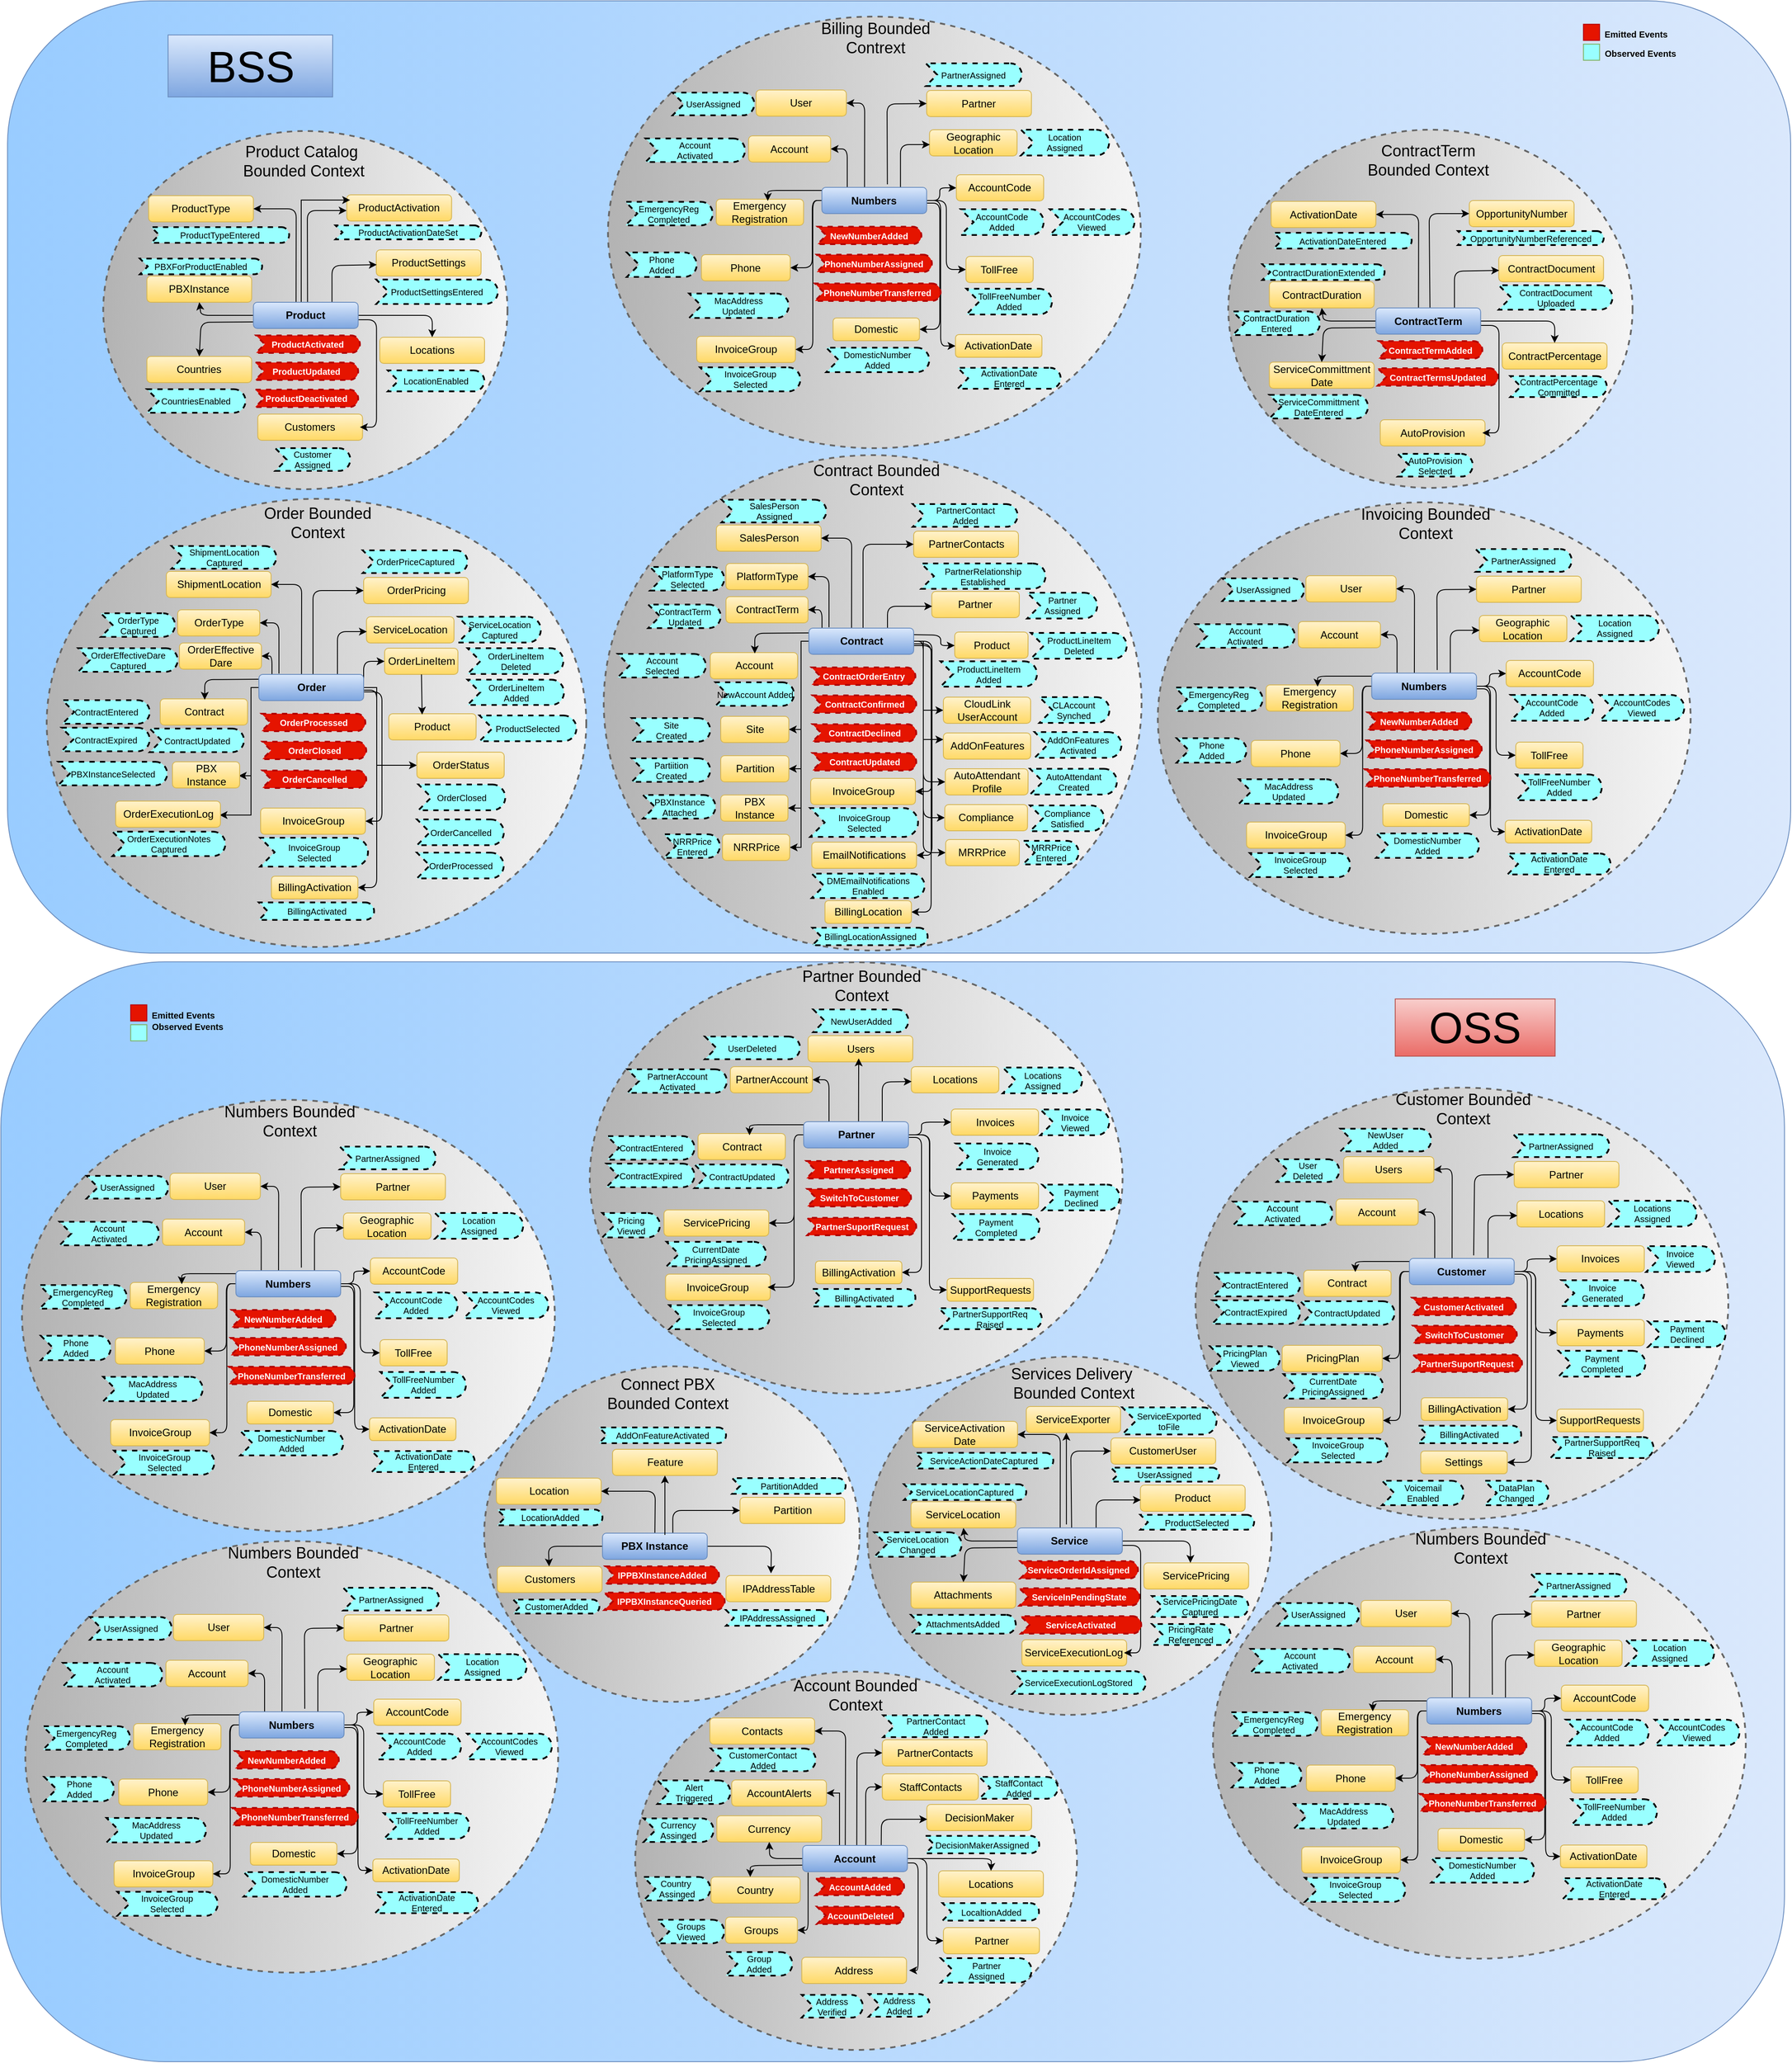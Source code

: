 <mxfile version="14.4.4" type="github">
  <diagram id="r4k9YjdjaylWLoNKeNUF" name="Page-1">
    <mxGraphModel dx="4784" dy="2208" grid="1" gridSize="10" guides="1" tooltips="1" connect="1" arrows="1" fold="1" page="1" pageScale="1" pageWidth="850" pageHeight="1100" math="0" shadow="0">
      <root>
        <mxCell id="0" />
        <mxCell id="1" parent="0" />
        <mxCell id="OvihzZApE0SRIkXtEB55-505" value="" style="rounded=1;whiteSpace=wrap;html=1;gradientDirection=west;fillColor=#dae8fc;strokeColor=#6c8ebf;gradientColor=#99CCFF;" vertex="1" parent="1">
          <mxGeometry x="-2112.38" y="-20" width="2042.38" height="1090" as="geometry" />
        </mxCell>
        <mxCell id="OvihzZApE0SRIkXtEB55-498" value="" style="rounded=1;whiteSpace=wrap;html=1;fillColor=#dae8fc;strokeColor=#6c8ebf;gradientDirection=west;gradientColor=#99CCFF;" vertex="1" parent="1">
          <mxGeometry x="-2120" y="1080" width="2042.88" height="1259" as="geometry" />
        </mxCell>
        <mxCell id="9rIR4brEF0M2VbCypg3W-117" value="" style="whiteSpace=wrap;html=1;aspect=fixed;align=left;labelPosition=right;verticalLabelPosition=middle;verticalAlign=middle;fontSize=10;fillColor=#e51400;strokeColor=#B20000;" parent="1" vertex="1">
          <mxGeometry x="-307.37" y="6.75" width="18.5" height="18.5" as="geometry" />
        </mxCell>
        <mxCell id="9rIR4brEF0M2VbCypg3W-119" value="&lt;h1&gt;&lt;font style=&quot;font-size: 10px&quot;&gt;Emitted Events&lt;/font&gt;&lt;br&gt;&lt;/h1&gt;" style="text;html=1;strokeColor=none;fillColor=none;spacing=5;spacingTop=-20;whiteSpace=wrap;overflow=hidden;rounded=0;fontSize=10;align=center;" parent="1" vertex="1">
          <mxGeometry x="-301.87" width="110" height="30" as="geometry" />
        </mxCell>
        <mxCell id="9rIR4brEF0M2VbCypg3W-120" value="&lt;h1&gt;&lt;font style=&quot;font-size: 10px&quot;&gt;Observed Events&lt;/font&gt;&lt;br&gt;&lt;/h1&gt;" style="text;html=1;strokeColor=none;fillColor=none;spacing=5;spacingTop=-20;whiteSpace=wrap;overflow=hidden;rounded=0;fontSize=10;align=center;" parent="1" vertex="1">
          <mxGeometry x="-288.87" y="22" width="94" height="30" as="geometry" />
        </mxCell>
        <mxCell id="x8yFt2Wua3zqLqM0o2eU-104" value="" style="ellipse;whiteSpace=wrap;html=1;dashed=1;strokeWidth=2;strokeColor=#666666;gradientColor=#b3b3b3;fillColor=#f5f5f5;gradientDirection=west;" parent="1" vertex="1">
          <mxGeometry x="-1429.5" y="500" width="616" height="567" as="geometry" />
        </mxCell>
        <mxCell id="x8yFt2Wua3zqLqM0o2eU-105" value="Product" style="rounded=1;whiteSpace=wrap;html=1;gradientColor=#ffd966;fillColor=#fff2cc;strokeColor=#d6b656;" parent="1" vertex="1">
          <mxGeometry x="-1027.5" y="702.5" width="84" height="30" as="geometry" />
        </mxCell>
        <mxCell id="x8yFt2Wua3zqLqM0o2eU-106" value="Account" style="rounded=1;whiteSpace=wrap;html=1;gradientColor=#ffd966;fillColor=#fff2cc;strokeColor=#d6b656;" parent="1" vertex="1">
          <mxGeometry x="-1307.5" y="726" width="100" height="30" as="geometry" />
        </mxCell>
        <mxCell id="x8yFt2Wua3zqLqM0o2eU-107" value="Partner" style="rounded=1;whiteSpace=wrap;html=1;gradientColor=#ffd966;fillColor=#fff2cc;strokeColor=#d6b656;" parent="1" vertex="1">
          <mxGeometry x="-1053.76" y="656" width="100.26" height="30" as="geometry" />
        </mxCell>
        <mxCell id="x8yFt2Wua3zqLqM0o2eU-108" value="PlatformType" style="rounded=1;whiteSpace=wrap;html=1;gradientColor=#ffd966;fillColor=#fff2cc;strokeColor=#d6b656;" parent="1" vertex="1">
          <mxGeometry x="-1289.5" y="624" width="94" height="30" as="geometry" />
        </mxCell>
        <mxCell id="x8yFt2Wua3zqLqM0o2eU-109" value="PartnerContacts" style="rounded=1;whiteSpace=wrap;html=1;gradientColor=#ffd966;fillColor=#fff2cc;strokeColor=#d6b656;" parent="1" vertex="1">
          <mxGeometry x="-1074.5" y="587" width="120" height="30" as="geometry" />
        </mxCell>
        <mxCell id="x8yFt2Wua3zqLqM0o2eU-110" value="Contract Bounded Context" style="text;html=1;strokeColor=none;fillColor=none;align=center;verticalAlign=middle;whiteSpace=wrap;rounded=0;dashed=1;fontSize=18;" parent="1" vertex="1">
          <mxGeometry x="-1202.25" y="514" width="169.5" height="30" as="geometry" />
        </mxCell>
        <mxCell id="x8yFt2Wua3zqLqM0o2eU-111" value="" style="endArrow=classic;html=1;fontSize=18;entryX=0;entryY=0.5;entryDx=0;entryDy=0;" parent="1" target="x8yFt2Wua3zqLqM0o2eU-109" edge="1">
          <mxGeometry width="50" height="50" relative="1" as="geometry">
            <mxPoint x="-1132.5" y="700" as="sourcePoint" />
            <mxPoint x="-1132.5" y="618" as="targetPoint" />
            <Array as="points">
              <mxPoint x="-1132.5" y="602" />
            </Array>
          </mxGeometry>
        </mxCell>
        <mxCell id="x8yFt2Wua3zqLqM0o2eU-112" value="" style="endArrow=classic;html=1;fontSize=18;entryX=1;entryY=0.5;entryDx=0;entryDy=0;" parent="1" target="x8yFt2Wua3zqLqM0o2eU-108" edge="1">
          <mxGeometry width="50" height="50" relative="1" as="geometry">
            <mxPoint x="-1171.5" y="697" as="sourcePoint" />
            <mxPoint x="-1201.5" y="667" as="targetPoint" />
            <Array as="points">
              <mxPoint x="-1171.5" y="639" />
            </Array>
          </mxGeometry>
        </mxCell>
        <mxCell id="x8yFt2Wua3zqLqM0o2eU-113" value="" style="endArrow=classic;html=1;fontSize=18;exitX=1;exitY=0.25;exitDx=0;exitDy=0;" parent="1" source="x8yFt2Wua3zqLqM0o2eU-127" target="x8yFt2Wua3zqLqM0o2eU-105" edge="1">
          <mxGeometry width="50" height="50" relative="1" as="geometry">
            <mxPoint x="-1184.5" y="723" as="sourcePoint" />
            <mxPoint x="-1013.5" y="727" as="targetPoint" />
            <Array as="points">
              <mxPoint x="-1043.5" y="706" />
              <mxPoint x="-1043.5" y="718" />
            </Array>
          </mxGeometry>
        </mxCell>
        <mxCell id="x8yFt2Wua3zqLqM0o2eU-114" value="" style="endArrow=classic;html=1;fontSize=18;exitX=0;exitY=0.75;exitDx=0;exitDy=0;" parent="1" edge="1">
          <mxGeometry width="50" height="50" relative="1" as="geometry">
            <mxPoint x="-1194.5" y="703.5" as="sourcePoint" />
            <mxPoint x="-1256.5" y="727" as="targetPoint" />
            <Array as="points">
              <mxPoint x="-1256.5" y="704" />
            </Array>
          </mxGeometry>
        </mxCell>
        <mxCell id="x8yFt2Wua3zqLqM0o2eU-115" value="" style="endArrow=classic;html=1;fontSize=18;exitX=0.75;exitY=0;exitDx=0;exitDy=0;entryX=0.004;entryY=0.567;entryDx=0;entryDy=0;entryPerimeter=0;" parent="1" source="x8yFt2Wua3zqLqM0o2eU-127" target="x8yFt2Wua3zqLqM0o2eU-107" edge="1">
          <mxGeometry width="50" height="50" relative="1" as="geometry">
            <mxPoint x="-1122.5" y="706" as="sourcePoint" />
            <mxPoint x="-1071.5" y="647" as="targetPoint" />
            <Array as="points">
              <mxPoint x="-1104.5" y="673" />
            </Array>
          </mxGeometry>
        </mxCell>
        <mxCell id="x8yFt2Wua3zqLqM0o2eU-116" value="Partner&lt;br&gt;Assigned" style="html=1;outlineConnect=0;whiteSpace=wrap;fillColor=#99ffff;shape=mxgraph.archimate3.event;dashed=1;strokeWidth=2;fontSize=10;align=center;" parent="1" vertex="1">
          <mxGeometry x="-944.5" y="657.5" width="80.26" height="29.5" as="geometry" />
        </mxCell>
        <mxCell id="x8yFt2Wua3zqLqM0o2eU-117" value="PlatformType&lt;br&gt;Selected" style="html=1;outlineConnect=0;whiteSpace=wrap;fillColor=#99ffff;shape=mxgraph.archimate3.event;dashed=1;strokeWidth=2;fontSize=10;" parent="1" vertex="1">
          <mxGeometry x="-1376.5" y="628" width="85" height="27" as="geometry" />
        </mxCell>
        <mxCell id="x8yFt2Wua3zqLqM0o2eU-118" value="ProductLineItem&lt;br&gt;Added" style="html=1;outlineConnect=0;whiteSpace=wrap;fillColor=#99ffff;shape=mxgraph.archimate3.event;dashed=1;strokeWidth=2;fontSize=10;" parent="1" vertex="1">
          <mxGeometry x="-1043.75" y="736" width="110.5" height="29" as="geometry" />
        </mxCell>
        <mxCell id="x8yFt2Wua3zqLqM0o2eU-119" value="ContractOrderEntry" style="html=1;outlineConnect=0;whiteSpace=wrap;shape=mxgraph.archimate3.event;dashed=1;strokeWidth=2;fontSize=10;strokeColor=#B20000;fillColor=#e51400;fontColor=#ffffff;fontStyle=1" parent="1" vertex="1">
          <mxGeometry x="-1191.5" y="743" width="119" height="20" as="geometry" />
        </mxCell>
        <mxCell id="x8yFt2Wua3zqLqM0o2eU-120" value="ContractUpdated" style="html=1;outlineConnect=0;whiteSpace=wrap;shape=mxgraph.archimate3.event;dashed=1;strokeWidth=2;fontSize=10;strokeColor=#B20000;fillColor=#e51400;fontColor=#ffffff;fontStyle=1" parent="1" vertex="1">
          <mxGeometry x="-1190.5" y="841" width="119" height="20" as="geometry" />
        </mxCell>
        <mxCell id="x8yFt2Wua3zqLqM0o2eU-122" value="InvoiceGroup" style="rounded=1;whiteSpace=wrap;html=1;gradientColor=#ffd966;fillColor=#fff2cc;strokeColor=#d6b656;" parent="1" vertex="1">
          <mxGeometry x="-1192.5" y="870" width="120" height="30" as="geometry" />
        </mxCell>
        <mxCell id="x8yFt2Wua3zqLqM0o2eU-123" value="" style="endArrow=classic;html=1;exitX=0.5;exitY=1;exitDx=0;exitDy=0;entryX=1;entryY=0.5;entryDx=0;entryDy=0;" parent="1" target="x8yFt2Wua3zqLqM0o2eU-122" edge="1">
          <mxGeometry width="50" height="50" relative="1" as="geometry">
            <mxPoint x="-1074.5" y="718" as="sourcePoint" />
            <mxPoint x="-1072.5" y="841" as="targetPoint" />
            <Array as="points">
              <mxPoint x="-1053.5" y="718" />
              <mxPoint x="-1053.5" y="885" />
            </Array>
          </mxGeometry>
        </mxCell>
        <mxCell id="x8yFt2Wua3zqLqM0o2eU-124" value="Account&lt;br&gt;Selected" style="html=1;outlineConnect=0;whiteSpace=wrap;fillColor=#99ffff;shape=mxgraph.archimate3.event;dashed=1;strokeWidth=2;fontSize=10;" parent="1" vertex="1">
          <mxGeometry x="-1413.5" y="727.5" width="101" height="27" as="geometry" />
        </mxCell>
        <mxCell id="x8yFt2Wua3zqLqM0o2eU-125" value="SalesPerson" style="rounded=1;whiteSpace=wrap;html=1;gradientColor=#ffd966;fillColor=#fff2cc;strokeColor=#d6b656;" parent="1" vertex="1">
          <mxGeometry x="-1300.5" y="580" width="120" height="30" as="geometry" />
        </mxCell>
        <mxCell id="x8yFt2Wua3zqLqM0o2eU-126" value="" style="endArrow=classic;html=1;fontSize=18;entryX=1;entryY=0.5;entryDx=0;entryDy=0;exitX=0.407;exitY=-0.037;exitDx=0;exitDy=0;exitPerimeter=0;" parent="1" target="x8yFt2Wua3zqLqM0o2eU-125" edge="1">
          <mxGeometry width="50" height="50" relative="1" as="geometry">
            <mxPoint x="-1145.66" y="698.89" as="sourcePoint" />
            <mxPoint x="-1064.5" y="607" as="targetPoint" />
            <Array as="points">
              <mxPoint x="-1145.5" y="595" />
            </Array>
          </mxGeometry>
        </mxCell>
        <mxCell id="x8yFt2Wua3zqLqM0o2eU-140" style="edgeStyle=orthogonalEdgeStyle;rounded=0;orthogonalLoop=1;jettySize=auto;html=1;entryX=0;entryY=0.5;entryDx=0;entryDy=0;fontSize=16;" parent="1" source="x8yFt2Wua3zqLqM0o2eU-127" target="x8yFt2Wua3zqLqM0o2eU-138" edge="1">
          <mxGeometry relative="1" as="geometry">
            <Array as="points">
              <mxPoint x="-1063.5" y="713" />
              <mxPoint x="-1063.5" y="792" />
            </Array>
          </mxGeometry>
        </mxCell>
        <mxCell id="x8yFt2Wua3zqLqM0o2eU-143" style="edgeStyle=orthogonalEdgeStyle;rounded=0;orthogonalLoop=1;jettySize=auto;html=1;entryX=0;entryY=0.25;entryDx=0;entryDy=0;fontSize=16;" parent="1" source="x8yFt2Wua3zqLqM0o2eU-127" target="x8yFt2Wua3zqLqM0o2eU-141" edge="1">
          <mxGeometry relative="1" as="geometry">
            <Array as="points">
              <mxPoint x="-1063.5" y="713" />
              <mxPoint x="-1063.5" y="826" />
            </Array>
          </mxGeometry>
        </mxCell>
        <mxCell id="xI-_J-oyyOmIZLtXHt4S-10" style="edgeStyle=orthogonalEdgeStyle;rounded=0;orthogonalLoop=1;jettySize=auto;html=1;entryX=1;entryY=0.5;entryDx=0;entryDy=0;" parent="1" source="x8yFt2Wua3zqLqM0o2eU-127" target="xI-_J-oyyOmIZLtXHt4S-3" edge="1">
          <mxGeometry relative="1" as="geometry">
            <Array as="points">
              <mxPoint x="-1203.5" y="713" />
              <mxPoint x="-1203.5" y="814" />
            </Array>
          </mxGeometry>
        </mxCell>
        <mxCell id="xI-_J-oyyOmIZLtXHt4S-11" style="edgeStyle=orthogonalEdgeStyle;rounded=0;orthogonalLoop=1;jettySize=auto;html=1;entryX=1;entryY=0.5;entryDx=0;entryDy=0;" parent="1" source="x8yFt2Wua3zqLqM0o2eU-127" target="xI-_J-oyyOmIZLtXHt4S-4" edge="1">
          <mxGeometry relative="1" as="geometry">
            <Array as="points">
              <mxPoint x="-1203.5" y="713" />
              <mxPoint x="-1203.5" y="859" />
            </Array>
          </mxGeometry>
        </mxCell>
        <mxCell id="xI-_J-oyyOmIZLtXHt4S-12" style="edgeStyle=orthogonalEdgeStyle;rounded=0;orthogonalLoop=1;jettySize=auto;html=1;entryX=1;entryY=0.5;entryDx=0;entryDy=0;" parent="1" source="x8yFt2Wua3zqLqM0o2eU-127" target="xI-_J-oyyOmIZLtXHt4S-5" edge="1">
          <mxGeometry relative="1" as="geometry">
            <Array as="points">
              <mxPoint x="-1203.5" y="713" />
              <mxPoint x="-1203.5" y="904" />
            </Array>
          </mxGeometry>
        </mxCell>
        <mxCell id="xI-_J-oyyOmIZLtXHt4S-13" style="edgeStyle=orthogonalEdgeStyle;rounded=0;orthogonalLoop=1;jettySize=auto;html=1;entryX=1;entryY=0.5;entryDx=0;entryDy=0;" parent="1" source="x8yFt2Wua3zqLqM0o2eU-127" target="xI-_J-oyyOmIZLtXHt4S-6" edge="1">
          <mxGeometry relative="1" as="geometry">
            <Array as="points">
              <mxPoint x="-1203.5" y="713" />
              <mxPoint x="-1203.5" y="949" />
            </Array>
          </mxGeometry>
        </mxCell>
        <mxCell id="xI-_J-oyyOmIZLtXHt4S-22" style="edgeStyle=orthogonalEdgeStyle;rounded=1;orthogonalLoop=1;jettySize=auto;html=1;entryX=1;entryY=0.5;entryDx=0;entryDy=0;" parent="1" source="x8yFt2Wua3zqLqM0o2eU-127" target="xI-_J-oyyOmIZLtXHt4S-21" edge="1">
          <mxGeometry relative="1" as="geometry">
            <Array as="points">
              <mxPoint x="-1179.5" y="677" />
            </Array>
          </mxGeometry>
        </mxCell>
        <mxCell id="xI-_J-oyyOmIZLtXHt4S-26" style="edgeStyle=orthogonalEdgeStyle;rounded=1;orthogonalLoop=1;jettySize=auto;html=1;entryX=1;entryY=0.5;entryDx=0;entryDy=0;exitX=1;exitY=0.5;exitDx=0;exitDy=0;exitPerimeter=0;" parent="1" source="x8yFt2Wua3zqLqM0o2eU-127" target="xI-_J-oyyOmIZLtXHt4S-24" edge="1">
          <mxGeometry relative="1" as="geometry">
            <Array as="points">
              <mxPoint x="-1053.5" y="713" />
              <mxPoint x="-1053.5" y="958" />
            </Array>
          </mxGeometry>
        </mxCell>
        <mxCell id="xI-_J-oyyOmIZLtXHt4S-27" style="edgeStyle=orthogonalEdgeStyle;rounded=1;orthogonalLoop=1;jettySize=auto;html=1;entryX=0;entryY=0.5;entryDx=0;entryDy=0;" parent="1" source="x8yFt2Wua3zqLqM0o2eU-127" target="xI-_J-oyyOmIZLtXHt4S-17" edge="1">
          <mxGeometry relative="1" as="geometry">
            <Array as="points">
              <mxPoint x="-1063.5" y="713" />
              <mxPoint x="-1063.5" y="915" />
            </Array>
          </mxGeometry>
        </mxCell>
        <mxCell id="xI-_J-oyyOmIZLtXHt4S-28" style="edgeStyle=orthogonalEdgeStyle;rounded=1;orthogonalLoop=1;jettySize=auto;html=1;entryX=0;entryY=0.5;entryDx=0;entryDy=0;" parent="1" source="x8yFt2Wua3zqLqM0o2eU-127" target="xI-_J-oyyOmIZLtXHt4S-1" edge="1">
          <mxGeometry relative="1" as="geometry">
            <Array as="points">
              <mxPoint x="-1063.5" y="713" />
              <mxPoint x="-1063.5" y="874" />
            </Array>
          </mxGeometry>
        </mxCell>
        <mxCell id="xI-_J-oyyOmIZLtXHt4S-60" style="edgeStyle=orthogonalEdgeStyle;rounded=1;orthogonalLoop=1;jettySize=auto;html=1;entryX=0;entryY=0.5;entryDx=0;entryDy=0;" parent="1" edge="1">
          <mxGeometry relative="1" as="geometry">
            <mxPoint x="-1074.5" y="713" as="sourcePoint" />
            <mxPoint x="-1037.88" y="955" as="targetPoint" />
            <Array as="points">
              <mxPoint x="-1063.5" y="713" />
              <mxPoint x="-1063.5" y="955" />
            </Array>
          </mxGeometry>
        </mxCell>
        <mxCell id="xI-_J-oyyOmIZLtXHt4S-61" style="edgeStyle=orthogonalEdgeStyle;rounded=1;orthogonalLoop=1;jettySize=auto;html=1;entryX=1;entryY=0.5;entryDx=0;entryDy=0;exitX=1;exitY=0.5;exitDx=0;exitDy=0;" parent="1" target="xI-_J-oyyOmIZLtXHt4S-57" edge="1">
          <mxGeometry relative="1" as="geometry">
            <mxPoint x="-1074.5" y="716" as="sourcePoint" />
            <mxPoint x="-1077.12" y="1032.5" as="targetPoint" />
            <Array as="points">
              <mxPoint x="-1054.5" y="716" />
              <mxPoint x="-1054.5" y="1023" />
            </Array>
          </mxGeometry>
        </mxCell>
        <mxCell id="x8yFt2Wua3zqLqM0o2eU-127" value="Contract" style="rounded=1;whiteSpace=wrap;html=1;fontStyle=1;gradientColor=#7ea6e0;fillColor=#dae8fc;strokeColor=#6c8ebf;" parent="1" vertex="1">
          <mxGeometry x="-1194.5" y="698" width="120" height="30" as="geometry" />
        </mxCell>
        <mxCell id="x8yFt2Wua3zqLqM0o2eU-128" value="SalesPerson&lt;br&gt;Assigned" style="html=1;outlineConnect=0;whiteSpace=wrap;fillColor=#99ffff;shape=mxgraph.archimate3.event;dashed=1;strokeWidth=2;fontSize=10;" parent="1" vertex="1">
          <mxGeometry x="-1294.5" y="551" width="120" height="26" as="geometry" />
        </mxCell>
        <mxCell id="x8yFt2Wua3zqLqM0o2eU-129" value="PartnerContact&lt;br&gt;Added" style="html=1;outlineConnect=0;whiteSpace=wrap;fillColor=#99ffff;shape=mxgraph.archimate3.event;dashed=1;strokeWidth=2;fontSize=10;" parent="1" vertex="1">
          <mxGeometry x="-1075.5" y="556" width="120" height="26" as="geometry" />
        </mxCell>
        <mxCell id="x8yFt2Wua3zqLqM0o2eU-130" value="InvoiceGroup&lt;br&gt;Selected" style="html=1;outlineConnect=0;whiteSpace=wrap;fillColor=#99ffff;shape=mxgraph.archimate3.event;dashed=1;strokeWidth=2;fontSize=10;" parent="1" vertex="1">
          <mxGeometry x="-1193.01" y="904" width="123.51" height="33" as="geometry" />
        </mxCell>
        <mxCell id="x8yFt2Wua3zqLqM0o2eU-131" value="PartnerRelationship&lt;br&gt;Established" style="html=1;outlineConnect=0;whiteSpace=wrap;fillColor=#99ffff;shape=mxgraph.archimate3.event;dashed=1;strokeWidth=2;fontSize=10;" parent="1" vertex="1">
          <mxGeometry x="-1065.88" y="624" width="142.38" height="29" as="geometry" />
        </mxCell>
        <mxCell id="x8yFt2Wua3zqLqM0o2eU-134" value="NewAccount Added" style="html=1;outlineConnect=0;whiteSpace=wrap;fillColor=#99ffff;shape=mxgraph.archimate3.event;dashed=1;strokeWidth=2;fontSize=10;" parent="1" vertex="1">
          <mxGeometry x="-1301.5" y="760" width="90" height="27" as="geometry" />
        </mxCell>
        <mxCell id="x8yFt2Wua3zqLqM0o2eU-137" value="ProductLineItem&lt;br&gt;Deleted" style="html=1;outlineConnect=0;whiteSpace=wrap;fillColor=#99ffff;shape=mxgraph.archimate3.event;dashed=1;strokeWidth=2;fontSize=10;align=center;" parent="1" vertex="1">
          <mxGeometry x="-940.25" y="703.5" width="109.75" height="29.5" as="geometry" />
        </mxCell>
        <mxCell id="x8yFt2Wua3zqLqM0o2eU-138" value="CloudLink&lt;br&gt;UserAccount" style="rounded=1;whiteSpace=wrap;html=1;gradientColor=#ffd966;fillColor=#fff2cc;strokeColor=#d6b656;" parent="1" vertex="1">
          <mxGeometry x="-1040.5" y="777" width="100" height="30" as="geometry" />
        </mxCell>
        <mxCell id="x8yFt2Wua3zqLqM0o2eU-139" value="CLAccount&lt;br&gt;Synched" style="html=1;outlineConnect=0;whiteSpace=wrap;fillColor=#99ffff;shape=mxgraph.archimate3.event;dashed=1;strokeWidth=2;fontSize=10;align=center;" parent="1" vertex="1">
          <mxGeometry x="-930.51" y="777" width="80.26" height="29.5" as="geometry" />
        </mxCell>
        <mxCell id="x8yFt2Wua3zqLqM0o2eU-141" value="AddOnFeatures" style="rounded=1;whiteSpace=wrap;html=1;gradientColor=#ffd966;fillColor=#fff2cc;strokeColor=#d6b656;" parent="1" vertex="1">
          <mxGeometry x="-1040.5" y="818" width="100" height="30" as="geometry" />
        </mxCell>
        <mxCell id="x8yFt2Wua3zqLqM0o2eU-142" value="AddOnFeatures&lt;br&gt;Activated" style="html=1;outlineConnect=0;whiteSpace=wrap;fillColor=#99ffff;shape=mxgraph.archimate3.event;dashed=1;strokeWidth=2;fontSize=10;align=center;" parent="1" vertex="1">
          <mxGeometry x="-936" y="817" width="99.5" height="29.5" as="geometry" />
        </mxCell>
        <mxCell id="xI-_J-oyyOmIZLtXHt4S-1" value="AutoAttendant&lt;br&gt;Profile" style="rounded=1;whiteSpace=wrap;html=1;gradientColor=#ffd966;fillColor=#fff2cc;strokeColor=#d6b656;" parent="1" vertex="1">
          <mxGeometry x="-1038.25" y="859" width="94.75" height="30" as="geometry" />
        </mxCell>
        <mxCell id="xI-_J-oyyOmIZLtXHt4S-2" value="AutoAttendant&lt;br&gt;Created" style="html=1;outlineConnect=0;whiteSpace=wrap;fillColor=#99ffff;shape=mxgraph.archimate3.event;dashed=1;strokeWidth=2;fontSize=10;align=center;" parent="1" vertex="1">
          <mxGeometry x="-941.25" y="859" width="99.5" height="29.5" as="geometry" />
        </mxCell>
        <mxCell id="xI-_J-oyyOmIZLtXHt4S-3" value="Site" style="rounded=1;whiteSpace=wrap;html=1;gradientColor=#ffd966;fillColor=#fff2cc;strokeColor=#d6b656;" parent="1" vertex="1">
          <mxGeometry x="-1295.5" y="799" width="78" height="30" as="geometry" />
        </mxCell>
        <mxCell id="xI-_J-oyyOmIZLtXHt4S-4" value="Partition" style="rounded=1;whiteSpace=wrap;html=1;gradientColor=#ffd966;fillColor=#fff2cc;strokeColor=#d6b656;" parent="1" vertex="1">
          <mxGeometry x="-1295.5" y="844" width="78" height="30" as="geometry" />
        </mxCell>
        <mxCell id="xI-_J-oyyOmIZLtXHt4S-5" value="PBX&lt;br&gt;Instance" style="rounded=1;whiteSpace=wrap;html=1;gradientColor=#ffd966;fillColor=#fff2cc;strokeColor=#d6b656;" parent="1" vertex="1">
          <mxGeometry x="-1295.5" y="889" width="77" height="30" as="geometry" />
        </mxCell>
        <mxCell id="xI-_J-oyyOmIZLtXHt4S-6" value="NRRPrice" style="rounded=1;whiteSpace=wrap;html=1;gradientColor=#ffd966;fillColor=#fff2cc;strokeColor=#d6b656;" parent="1" vertex="1">
          <mxGeometry x="-1293.5" y="934" width="77" height="30" as="geometry" />
        </mxCell>
        <mxCell id="xI-_J-oyyOmIZLtXHt4S-7" value="Site &lt;br&gt;Created" style="html=1;outlineConnect=0;whiteSpace=wrap;fillColor=#99ffff;shape=mxgraph.archimate3.event;dashed=1;strokeWidth=2;fontSize=10;" parent="1" vertex="1">
          <mxGeometry x="-1397.5" y="801" width="90" height="27" as="geometry" />
        </mxCell>
        <mxCell id="xI-_J-oyyOmIZLtXHt4S-8" value="Partiition&lt;br&gt;Created" style="html=1;outlineConnect=0;whiteSpace=wrap;fillColor=#99ffff;shape=mxgraph.archimate3.event;dashed=1;strokeWidth=2;fontSize=10;" parent="1" vertex="1">
          <mxGeometry x="-1397.5" y="847" width="90" height="27" as="geometry" />
        </mxCell>
        <mxCell id="xI-_J-oyyOmIZLtXHt4S-9" value="PBXInstance&lt;br&gt;Attached" style="html=1;outlineConnect=0;whiteSpace=wrap;fillColor=#99ffff;shape=mxgraph.archimate3.event;dashed=1;strokeWidth=2;fontSize=10;" parent="1" vertex="1">
          <mxGeometry x="-1384.5" y="889" width="83" height="27" as="geometry" />
        </mxCell>
        <mxCell id="xI-_J-oyyOmIZLtXHt4S-14" value="NRRPrice&lt;br&gt;Entered" style="html=1;outlineConnect=0;whiteSpace=wrap;fillColor=#99ffff;shape=mxgraph.archimate3.event;dashed=1;strokeWidth=2;fontSize=10;" parent="1" vertex="1">
          <mxGeometry x="-1360.5" y="934" width="64" height="27" as="geometry" />
        </mxCell>
        <mxCell id="xI-_J-oyyOmIZLtXHt4S-15" value="ContractDeclined" style="html=1;outlineConnect=0;whiteSpace=wrap;shape=mxgraph.archimate3.event;dashed=1;strokeWidth=2;fontSize=10;strokeColor=#B20000;fillColor=#e51400;fontColor=#ffffff;fontStyle=1" parent="1" vertex="1">
          <mxGeometry x="-1190.5" y="808" width="119" height="20" as="geometry" />
        </mxCell>
        <mxCell id="xI-_J-oyyOmIZLtXHt4S-16" value="ContractConfirmed" style="html=1;outlineConnect=0;whiteSpace=wrap;shape=mxgraph.archimate3.event;dashed=1;strokeWidth=2;fontSize=10;strokeColor=#B20000;fillColor=#e51400;fontColor=#ffffff;fontStyle=1" parent="1" vertex="1">
          <mxGeometry x="-1190.5" y="775" width="119" height="20" as="geometry" />
        </mxCell>
        <mxCell id="xI-_J-oyyOmIZLtXHt4S-17" value="Compliance" style="rounded=1;whiteSpace=wrap;html=1;gradientColor=#ffd966;fillColor=#fff2cc;strokeColor=#d6b656;" parent="1" vertex="1">
          <mxGeometry x="-1038.87" y="900" width="94.75" height="30" as="geometry" />
        </mxCell>
        <mxCell id="xI-_J-oyyOmIZLtXHt4S-18" value="Compliance&lt;br&gt;Satisfied" style="html=1;outlineConnect=0;whiteSpace=wrap;fillColor=#99ffff;shape=mxgraph.archimate3.event;dashed=1;strokeWidth=2;fontSize=10;align=center;" parent="1" vertex="1">
          <mxGeometry x="-941.25" y="901" width="84.87" height="29.5" as="geometry" />
        </mxCell>
        <mxCell id="xI-_J-oyyOmIZLtXHt4S-21" value="ContractTerm" style="rounded=1;whiteSpace=wrap;html=1;gradientColor=#ffd966;fillColor=#fff2cc;strokeColor=#d6b656;" parent="1" vertex="1">
          <mxGeometry x="-1289.5" y="662" width="94" height="30" as="geometry" />
        </mxCell>
        <mxCell id="xI-_J-oyyOmIZLtXHt4S-23" value="ContractTerm&lt;br&gt;Updated" style="html=1;outlineConnect=0;whiteSpace=wrap;fillColor=#99ffff;shape=mxgraph.archimate3.event;dashed=1;strokeWidth=2;fontSize=10;" parent="1" vertex="1">
          <mxGeometry x="-1378.5" y="671" width="83" height="27" as="geometry" />
        </mxCell>
        <mxCell id="xI-_J-oyyOmIZLtXHt4S-24" value="EmailNotifications" style="rounded=1;whiteSpace=wrap;html=1;gradientColor=#ffd966;fillColor=#fff2cc;strokeColor=#d6b656;" parent="1" vertex="1">
          <mxGeometry x="-1191.25" y="943" width="120" height="30" as="geometry" />
        </mxCell>
        <mxCell id="xI-_J-oyyOmIZLtXHt4S-25" value="DMEmailNotifications&lt;br&gt;Enabled" style="html=1;outlineConnect=0;whiteSpace=wrap;fillColor=#99ffff;shape=mxgraph.archimate3.event;dashed=1;strokeWidth=2;fontSize=10;" parent="1" vertex="1">
          <mxGeometry x="-1191.25" y="979" width="129.25" height="28" as="geometry" />
        </mxCell>
        <mxCell id="xI-_J-oyyOmIZLtXHt4S-29" value="" style="ellipse;whiteSpace=wrap;html=1;dashed=1;strokeWidth=2;strokeColor=#666666;gradientColor=#b3b3b3;fillColor=#f5f5f5;gradientDirection=west;" parent="1" vertex="1">
          <mxGeometry x="-714.12" y="127.5" width="463" height="410" as="geometry" />
        </mxCell>
        <mxCell id="xI-_J-oyyOmIZLtXHt4S-30" value="ContractPercentage" style="rounded=1;whiteSpace=wrap;html=1;gradientColor=#ffd966;fillColor=#fff2cc;strokeColor=#d6b656;" parent="1" vertex="1">
          <mxGeometry x="-400.37" y="371.5" width="120" height="30" as="geometry" />
        </mxCell>
        <mxCell id="xI-_J-oyyOmIZLtXHt4S-31" value="ServiceCommittment&lt;br&gt;Date" style="rounded=1;whiteSpace=wrap;html=1;gradientColor=#ffd966;fillColor=#fff2cc;strokeColor=#d6b656;" parent="1" vertex="1">
          <mxGeometry x="-667.12" y="393.5" width="120" height="30" as="geometry" />
        </mxCell>
        <mxCell id="xI-_J-oyyOmIZLtXHt4S-32" value="ContractDocument" style="rounded=1;whiteSpace=wrap;html=1;gradientColor=#ffd966;fillColor=#fff2cc;strokeColor=#d6b656;" parent="1" vertex="1">
          <mxGeometry x="-404.37" y="271.5" width="120" height="30" as="geometry" />
        </mxCell>
        <mxCell id="xI-_J-oyyOmIZLtXHt4S-33" value="ContractDuration" style="rounded=1;whiteSpace=wrap;html=1;gradientColor=#ffd966;fillColor=#fff2cc;strokeColor=#d6b656;" parent="1" vertex="1">
          <mxGeometry x="-667.12" y="301.5" width="120" height="30" as="geometry" />
        </mxCell>
        <mxCell id="xI-_J-oyyOmIZLtXHt4S-34" value="OpportunityNumber" style="rounded=1;whiteSpace=wrap;html=1;gradientColor=#ffd966;fillColor=#fff2cc;strokeColor=#d6b656;" parent="1" vertex="1">
          <mxGeometry x="-438.12" y="208.5" width="120" height="30" as="geometry" />
        </mxCell>
        <mxCell id="xI-_J-oyyOmIZLtXHt4S-35" value="ContractTerm Bounded Context" style="text;html=1;strokeColor=none;fillColor=none;align=center;verticalAlign=middle;whiteSpace=wrap;rounded=0;dashed=1;fontSize=18;" parent="1" vertex="1">
          <mxGeometry x="-569.87" y="147.5" width="169.5" height="30" as="geometry" />
        </mxCell>
        <mxCell id="xI-_J-oyyOmIZLtXHt4S-36" value="" style="endArrow=classic;html=1;fontSize=18;entryX=0;entryY=0.5;entryDx=0;entryDy=0;" parent="1" target="xI-_J-oyyOmIZLtXHt4S-34" edge="1">
          <mxGeometry width="50" height="50" relative="1" as="geometry">
            <mxPoint x="-483.12" y="333.5" as="sourcePoint" />
            <mxPoint x="-483.12" y="251.5" as="targetPoint" />
            <Array as="points">
              <mxPoint x="-484.12" y="223.5" />
            </Array>
          </mxGeometry>
        </mxCell>
        <mxCell id="xI-_J-oyyOmIZLtXHt4S-37" value="" style="endArrow=classic;html=1;fontSize=18;entryX=0.5;entryY=1;entryDx=0;entryDy=0;exitX=0;exitY=0.5;exitDx=0;exitDy=0;" parent="1" source="xI-_J-oyyOmIZLtXHt4S-52" target="xI-_J-oyyOmIZLtXHt4S-33" edge="1">
          <mxGeometry width="50" height="50" relative="1" as="geometry">
            <mxPoint x="-298.12" y="389.5" as="sourcePoint" />
            <mxPoint x="-248.12" y="339.5" as="targetPoint" />
            <Array as="points">
              <mxPoint x="-605.12" y="346.5" />
            </Array>
          </mxGeometry>
        </mxCell>
        <mxCell id="xI-_J-oyyOmIZLtXHt4S-38" value="" style="endArrow=classic;html=1;fontSize=18;entryX=0.5;entryY=0;entryDx=0;entryDy=0;exitX=1;exitY=0.5;exitDx=0;exitDy=0;" parent="1" source="xI-_J-oyyOmIZLtXHt4S-52" target="xI-_J-oyyOmIZLtXHt4S-30" edge="1">
          <mxGeometry width="50" height="50" relative="1" as="geometry">
            <mxPoint x="-535.12" y="356.5" as="sourcePoint" />
            <mxPoint x="-595.12" y="315.5" as="targetPoint" />
            <Array as="points">
              <mxPoint x="-340.12" y="346.5" />
            </Array>
          </mxGeometry>
        </mxCell>
        <mxCell id="xI-_J-oyyOmIZLtXHt4S-39" value="" style="endArrow=classic;html=1;fontSize=18;exitX=0;exitY=0.75;exitDx=0;exitDy=0;entryX=0.5;entryY=0;entryDx=0;entryDy=0;" parent="1" source="xI-_J-oyyOmIZLtXHt4S-52" target="xI-_J-oyyOmIZLtXHt4S-31" edge="1">
          <mxGeometry width="50" height="50" relative="1" as="geometry">
            <mxPoint x="-648.12" y="543.5" as="sourcePoint" />
            <mxPoint x="-545.12" y="419.5" as="targetPoint" />
            <Array as="points">
              <mxPoint x="-605.12" y="354.5" />
            </Array>
          </mxGeometry>
        </mxCell>
        <mxCell id="xI-_J-oyyOmIZLtXHt4S-40" value="" style="endArrow=classic;html=1;fontSize=18;exitX=0.75;exitY=0;exitDx=0;exitDy=0;entryX=0.004;entryY=0.567;entryDx=0;entryDy=0;entryPerimeter=0;" parent="1" source="xI-_J-oyyOmIZLtXHt4S-52" target="xI-_J-oyyOmIZLtXHt4S-32" edge="1">
          <mxGeometry width="50" height="50" relative="1" as="geometry">
            <mxPoint x="-473.12" y="339.5" as="sourcePoint" />
            <mxPoint x="-422.12" y="280.5" as="targetPoint" />
            <Array as="points">
              <mxPoint x="-455.12" y="289.5" />
            </Array>
          </mxGeometry>
        </mxCell>
        <mxCell id="xI-_J-oyyOmIZLtXHt4S-41" value="ContractDocument&lt;br&gt;Uploaded" style="html=1;outlineConnect=0;whiteSpace=wrap;fillColor=#99ffff;shape=mxgraph.archimate3.event;dashed=1;strokeWidth=2;fontSize=10;" parent="1" vertex="1">
          <mxGeometry x="-404.37" y="305.5" width="130.25" height="28" as="geometry" />
        </mxCell>
        <mxCell id="xI-_J-oyyOmIZLtXHt4S-42" value="ContractDuration&lt;br&gt;Entered" style="html=1;outlineConnect=0;whiteSpace=wrap;fillColor=#99ffff;shape=mxgraph.archimate3.event;dashed=1;strokeWidth=2;fontSize=10;" parent="1" vertex="1">
          <mxGeometry x="-709.12" y="335.5" width="100" height="27" as="geometry" />
        </mxCell>
        <mxCell id="xI-_J-oyyOmIZLtXHt4S-43" value="ContractPercentage&lt;br&gt;Committed" style="html=1;outlineConnect=0;whiteSpace=wrap;fillColor=#99ffff;shape=mxgraph.archimate3.event;dashed=1;strokeWidth=2;fontSize=10;" parent="1" vertex="1">
          <mxGeometry x="-391.12" y="409.5" width="110.5" height="24" as="geometry" />
        </mxCell>
        <mxCell id="xI-_J-oyyOmIZLtXHt4S-44" value="ContractTermsUpdated" style="html=1;outlineConnect=0;whiteSpace=wrap;shape=mxgraph.archimate3.event;dashed=1;strokeWidth=2;fontSize=10;strokeColor=#B20000;fillColor=#e51400;fontColor=#ffffff;fontStyle=1" parent="1" vertex="1">
          <mxGeometry x="-543.12" y="400.5" width="138" height="20" as="geometry" />
        </mxCell>
        <mxCell id="xI-_J-oyyOmIZLtXHt4S-45" value="ContractTermAdded" style="html=1;outlineConnect=0;whiteSpace=wrap;shape=mxgraph.archimate3.event;dashed=1;strokeWidth=2;fontSize=10;strokeColor=#B20000;fillColor=#e51400;fontColor=#ffffff;fontStyle=1" parent="1" vertex="1">
          <mxGeometry x="-542.12" y="369.5" width="119" height="20" as="geometry" />
        </mxCell>
        <mxCell id="xI-_J-oyyOmIZLtXHt4S-47" value="AutoProvision" style="rounded=1;whiteSpace=wrap;html=1;gradientColor=#ffd966;fillColor=#fff2cc;strokeColor=#d6b656;" parent="1" vertex="1">
          <mxGeometry x="-540.12" y="459.5" width="120" height="30" as="geometry" />
        </mxCell>
        <mxCell id="xI-_J-oyyOmIZLtXHt4S-48" value="" style="endArrow=classic;html=1;exitX=0.5;exitY=1;exitDx=0;exitDy=0;entryX=1;entryY=0.5;entryDx=0;entryDy=0;" parent="1" edge="1">
          <mxGeometry width="50" height="50" relative="1" as="geometry">
            <mxPoint x="-425.12" y="351.5" as="sourcePoint" />
            <mxPoint x="-423.12" y="474.5" as="targetPoint" />
            <Array as="points">
              <mxPoint x="-404.12" y="351.5" />
              <mxPoint x="-404.12" y="409.5" />
              <mxPoint x="-404.12" y="474.5" />
            </Array>
          </mxGeometry>
        </mxCell>
        <mxCell id="xI-_J-oyyOmIZLtXHt4S-49" value="ServiceCommittment&lt;br&gt;DateEntered" style="html=1;outlineConnect=0;whiteSpace=wrap;fillColor=#99ffff;shape=mxgraph.archimate3.event;dashed=1;strokeWidth=2;fontSize=10;" parent="1" vertex="1">
          <mxGeometry x="-667.12" y="431" width="113" height="27" as="geometry" />
        </mxCell>
        <mxCell id="xI-_J-oyyOmIZLtXHt4S-50" value="ActivationDate" style="rounded=1;whiteSpace=wrap;html=1;gradientColor=#ffd966;fillColor=#fff2cc;strokeColor=#d6b656;" parent="1" vertex="1">
          <mxGeometry x="-665.12" y="209.5" width="120" height="30" as="geometry" />
        </mxCell>
        <mxCell id="xI-_J-oyyOmIZLtXHt4S-51" value="" style="endArrow=classic;html=1;fontSize=18;entryX=1;entryY=0.5;entryDx=0;entryDy=0;exitX=0.407;exitY=-0.037;exitDx=0;exitDy=0;exitPerimeter=0;" parent="1" target="xI-_J-oyyOmIZLtXHt4S-50" edge="1">
          <mxGeometry width="50" height="50" relative="1" as="geometry">
            <mxPoint x="-496.28" y="332.39" as="sourcePoint" />
            <mxPoint x="-415.12" y="240.5" as="targetPoint" />
            <Array as="points">
              <mxPoint x="-496.12" y="224.5" />
            </Array>
          </mxGeometry>
        </mxCell>
        <mxCell id="xI-_J-oyyOmIZLtXHt4S-52" value="ContractTerm" style="rounded=1;whiteSpace=wrap;html=1;fontStyle=1;gradientColor=#7ea6e0;fillColor=#dae8fc;strokeColor=#6c8ebf;" parent="1" vertex="1">
          <mxGeometry x="-545.12" y="331.5" width="120" height="30" as="geometry" />
        </mxCell>
        <mxCell id="xI-_J-oyyOmIZLtXHt4S-53" value="ActivationDateEntered" style="html=1;outlineConnect=0;whiteSpace=wrap;fillColor=#99ffff;shape=mxgraph.archimate3.event;dashed=1;strokeWidth=2;fontSize=10;" parent="1" vertex="1">
          <mxGeometry x="-662.12" y="245.5" width="158" height="18" as="geometry" />
        </mxCell>
        <mxCell id="xI-_J-oyyOmIZLtXHt4S-54" value="OpportunityNumberReferenced" style="html=1;outlineConnect=0;whiteSpace=wrap;fillColor=#99ffff;shape=mxgraph.archimate3.event;dashed=1;strokeWidth=2;fontSize=10;" parent="1" vertex="1">
          <mxGeometry x="-451.12" y="243.5" width="167" height="16" as="geometry" />
        </mxCell>
        <mxCell id="xI-_J-oyyOmIZLtXHt4S-55" value="AutoProvision&lt;br&gt;Selected" style="html=1;outlineConnect=0;whiteSpace=wrap;fillColor=#99ffff;shape=mxgraph.archimate3.event;dashed=1;strokeWidth=2;fontSize=10;" parent="1" vertex="1">
          <mxGeometry x="-520.12" y="498.5" width="86" height="26" as="geometry" />
        </mxCell>
        <mxCell id="xI-_J-oyyOmIZLtXHt4S-56" value="MRRPrice" style="rounded=1;whiteSpace=wrap;html=1;gradientColor=#ffd966;fillColor=#fff2cc;strokeColor=#d6b656;" parent="1" vertex="1">
          <mxGeometry x="-1037.88" y="940" width="84.38" height="30" as="geometry" />
        </mxCell>
        <mxCell id="xI-_J-oyyOmIZLtXHt4S-57" value="BillingLocation" style="rounded=1;whiteSpace=wrap;html=1;gradientColor=#ffd966;fillColor=#fff2cc;strokeColor=#d6b656;" parent="1" vertex="1">
          <mxGeometry x="-1176.12" y="1010" width="99" height="26" as="geometry" />
        </mxCell>
        <mxCell id="xI-_J-oyyOmIZLtXHt4S-58" value="BillingLocationAssigned" style="html=1;outlineConnect=0;whiteSpace=wrap;fillColor=#99ffff;shape=mxgraph.archimate3.event;dashed=1;strokeWidth=2;fontSize=10;" parent="1" vertex="1">
          <mxGeometry x="-1190.5" y="1041" width="132" height="20" as="geometry" />
        </mxCell>
        <mxCell id="xI-_J-oyyOmIZLtXHt4S-59" value="MRRPrice&lt;br&gt;Entered" style="html=1;outlineConnect=0;whiteSpace=wrap;fillColor=#99ffff;shape=mxgraph.archimate3.event;dashed=1;strokeWidth=2;fontSize=10;" parent="1" vertex="1">
          <mxGeometry x="-949.5" y="941.5" width="64" height="27" as="geometry" />
        </mxCell>
        <mxCell id="xI-_J-oyyOmIZLtXHt4S-62" value="ContractDurationExtended" style="html=1;outlineConnect=0;whiteSpace=wrap;fillColor=#99ffff;shape=mxgraph.archimate3.event;dashed=1;strokeWidth=2;fontSize=10;" parent="1" vertex="1">
          <mxGeometry x="-675.12" y="281.5" width="140" height="18" as="geometry" />
        </mxCell>
        <mxCell id="xI-_J-oyyOmIZLtXHt4S-63" value="" style="ellipse;whiteSpace=wrap;html=1;dashed=1;strokeWidth=2;strokeColor=#666666;gradientColor=#b3b3b3;fillColor=#f5f5f5;gradientDirection=west;" parent="1" vertex="1">
          <mxGeometry x="-1566.43" y="1543" width="430" height="384" as="geometry" />
        </mxCell>
        <mxCell id="xI-_J-oyyOmIZLtXHt4S-67" value="IPAddressTable" style="rounded=1;whiteSpace=wrap;html=1;gradientColor=#ffd966;fillColor=#fff2cc;strokeColor=#d6b656;" parent="1" vertex="1">
          <mxGeometry x="-1289.43" y="1782.5" width="120" height="30" as="geometry" />
        </mxCell>
        <mxCell id="xI-_J-oyyOmIZLtXHt4S-68" value="Customers" style="rounded=1;whiteSpace=wrap;html=1;gradientColor=#ffd966;fillColor=#fff2cc;strokeColor=#d6b656;" parent="1" vertex="1">
          <mxGeometry x="-1551.43" y="1772" width="120" height="30" as="geometry" />
        </mxCell>
        <mxCell id="xI-_J-oyyOmIZLtXHt4S-69" value="Connect PBX Bounded Context" style="text;html=1;strokeColor=none;fillColor=none;align=center;verticalAlign=middle;whiteSpace=wrap;rounded=0;dashed=1;fontSize=18;" parent="1" vertex="1">
          <mxGeometry x="-1441.18" y="1560" width="169.5" height="30" as="geometry" />
        </mxCell>
        <mxCell id="xI-_J-oyyOmIZLtXHt4S-70" value="" style="endArrow=classic;html=1;fontSize=18;exitX=0;exitY=0.5;exitDx=0;exitDy=0;" parent="1" source="xI-_J-oyyOmIZLtXHt4S-85" target="xI-_J-oyyOmIZLtXHt4S-68" edge="1">
          <mxGeometry width="50" height="50" relative="1" as="geometry">
            <mxPoint x="-1368.93" y="1736" as="sourcePoint" />
            <mxPoint x="-1368.93" y="1654" as="targetPoint" />
            <Array as="points">
              <mxPoint x="-1492.93" y="1749" />
            </Array>
          </mxGeometry>
        </mxCell>
        <mxCell id="xI-_J-oyyOmIZLtXHt4S-71" value="" style="endArrow=classic;html=1;fontSize=18;exitX=1;exitY=0.5;exitDx=0;exitDy=0;" parent="1" source="xI-_J-oyyOmIZLtXHt4S-85" edge="1">
          <mxGeometry width="50" height="50" relative="1" as="geometry">
            <mxPoint x="-1183.93" y="1792" as="sourcePoint" />
            <mxPoint x="-1237.93" y="1780" as="targetPoint" />
            <Array as="points">
              <mxPoint x="-1237.43" y="1749" />
            </Array>
          </mxGeometry>
        </mxCell>
        <mxCell id="xI-_J-oyyOmIZLtXHt4S-78" value="IPPBXInstanceQueried" style="html=1;outlineConnect=0;whiteSpace=wrap;shape=mxgraph.archimate3.event;dashed=1;strokeWidth=2;fontSize=10;strokeColor=#B20000;fillColor=#e51400;fontColor=#ffffff;fontStyle=1" parent="1" vertex="1">
          <mxGeometry x="-1428.93" y="1802" width="138" height="20" as="geometry" />
        </mxCell>
        <mxCell id="xI-_J-oyyOmIZLtXHt4S-79" value="IPPBXInstanceAdded" style="html=1;outlineConnect=0;whiteSpace=wrap;shape=mxgraph.archimate3.event;dashed=1;strokeWidth=2;fontSize=10;strokeColor=#B20000;fillColor=#e51400;fontColor=#ffffff;fontStyle=1" parent="1" vertex="1">
          <mxGeometry x="-1427.93" y="1772" width="130.5" height="20" as="geometry" />
        </mxCell>
        <mxCell id="xI-_J-oyyOmIZLtXHt4S-83" value="Location" style="rounded=1;whiteSpace=wrap;html=1;gradientColor=#ffd966;fillColor=#fff2cc;strokeColor=#d6b656;" parent="1" vertex="1">
          <mxGeometry x="-1552.43" y="1671" width="120" height="30" as="geometry" />
        </mxCell>
        <mxCell id="xI-_J-oyyOmIZLtXHt4S-84" value="" style="endArrow=classic;html=1;fontSize=18;entryX=1;entryY=0.5;entryDx=0;entryDy=0;exitX=0.5;exitY=0;exitDx=0;exitDy=0;" parent="1" source="xI-_J-oyyOmIZLtXHt4S-85" target="xI-_J-oyyOmIZLtXHt4S-83" edge="1">
          <mxGeometry width="50" height="50" relative="1" as="geometry">
            <mxPoint x="-1382.09" y="1734.89" as="sourcePoint" />
            <mxPoint x="-1300.93" y="1643" as="targetPoint" />
            <Array as="points">
              <mxPoint x="-1370.43" y="1686" />
            </Array>
          </mxGeometry>
        </mxCell>
        <mxCell id="xI-_J-oyyOmIZLtXHt4S-86" value="LocationAdded" style="html=1;outlineConnect=0;whiteSpace=wrap;fillColor=#99ffff;shape=mxgraph.archimate3.event;dashed=1;strokeWidth=2;fontSize=10;" parent="1" vertex="1">
          <mxGeometry x="-1551.43" y="1707" width="120.5" height="18" as="geometry" />
        </mxCell>
        <mxCell id="xI-_J-oyyOmIZLtXHt4S-87" value="CustomerAdded" style="html=1;outlineConnect=0;whiteSpace=wrap;fillColor=#99ffff;shape=mxgraph.archimate3.event;dashed=1;strokeWidth=2;fontSize=10;" parent="1" vertex="1">
          <mxGeometry x="-1533.18" y="1810" width="98.75" height="16" as="geometry" />
        </mxCell>
        <mxCell id="xI-_J-oyyOmIZLtXHt4S-89" value="IPAddressAssigned" style="html=1;outlineConnect=0;whiteSpace=wrap;fillColor=#99ffff;shape=mxgraph.archimate3.event;dashed=1;strokeWidth=2;fontSize=10;" parent="1" vertex="1">
          <mxGeometry x="-1289.43" y="1822" width="116.5" height="18" as="geometry" />
        </mxCell>
        <mxCell id="xI-_J-oyyOmIZLtXHt4S-90" value="Partition" style="rounded=1;whiteSpace=wrap;html=1;gradientColor=#ffd966;fillColor=#fff2cc;strokeColor=#d6b656;" parent="1" vertex="1">
          <mxGeometry x="-1273.43" y="1693" width="120" height="30" as="geometry" />
        </mxCell>
        <mxCell id="xI-_J-oyyOmIZLtXHt4S-91" value="PartitionAdded" style="html=1;outlineConnect=0;whiteSpace=wrap;fillColor=#99ffff;shape=mxgraph.archimate3.event;dashed=1;strokeWidth=2;fontSize=10;" parent="1" vertex="1">
          <mxGeometry x="-1282.43" y="1671" width="130" height="18" as="geometry" />
        </mxCell>
        <mxCell id="xI-_J-oyyOmIZLtXHt4S-92" value="" style="endArrow=classic;html=1;fontSize=18;entryX=0;entryY=0.5;entryDx=0;entryDy=0;exitX=0.613;exitY=0.033;exitDx=0;exitDy=0;exitPerimeter=0;" parent="1" target="xI-_J-oyyOmIZLtXHt4S-90" edge="1">
          <mxGeometry width="50" height="50" relative="1" as="geometry">
            <mxPoint x="-1350.37" y="1734.99" as="sourcePoint" />
            <mxPoint x="-1417.43" y="1691" as="targetPoint" />
            <Array as="points">
              <mxPoint x="-1350.43" y="1708" />
            </Array>
          </mxGeometry>
        </mxCell>
        <mxCell id="xI-_J-oyyOmIZLtXHt4S-85" value="PBX Instance" style="rounded=1;whiteSpace=wrap;html=1;fontStyle=1;gradientColor=#7ea6e0;fillColor=#dae8fc;strokeColor=#6c8ebf;" parent="1" vertex="1">
          <mxGeometry x="-1430.93" y="1734" width="120" height="30" as="geometry" />
        </mxCell>
        <mxCell id="xI-_J-oyyOmIZLtXHt4S-93" value="Feature" style="rounded=1;whiteSpace=wrap;html=1;gradientColor=#ffd966;fillColor=#fff2cc;strokeColor=#d6b656;" parent="1" vertex="1">
          <mxGeometry x="-1419.43" y="1638" width="120" height="30" as="geometry" />
        </mxCell>
        <mxCell id="xI-_J-oyyOmIZLtXHt4S-94" value="AddOnFeatureActivated" style="html=1;outlineConnect=0;whiteSpace=wrap;fillColor=#99ffff;shape=mxgraph.archimate3.event;dashed=1;strokeWidth=2;fontSize=10;" parent="1" vertex="1">
          <mxGeometry x="-1434.93" y="1613" width="145.5" height="18" as="geometry" />
        </mxCell>
        <mxCell id="xI-_J-oyyOmIZLtXHt4S-98" value="" style="endArrow=classic;html=1;entryX=0.5;entryY=1;entryDx=0;entryDy=0;" parent="1" target="xI-_J-oyyOmIZLtXHt4S-93" edge="1">
          <mxGeometry width="50" height="50" relative="1" as="geometry">
            <mxPoint x="-1359.43" y="1736" as="sourcePoint" />
            <mxPoint x="-1477.43" y="1680" as="targetPoint" />
            <Array as="points" />
          </mxGeometry>
        </mxCell>
        <mxCell id="yD45Ho3UM-dj7maDb05n-2" value="" style="ellipse;whiteSpace=wrap;html=1;dashed=1;strokeWidth=2;strokeColor=#666666;gradientColor=#b3b3b3;fillColor=#f5f5f5;gradientDirection=west;" parent="1" vertex="1">
          <mxGeometry x="-1127.56" y="1532" width="463" height="410" as="geometry" />
        </mxCell>
        <mxCell id="yD45Ho3UM-dj7maDb05n-3" value="ServicePricing" style="rounded=1;whiteSpace=wrap;html=1;gradientColor=#ffd966;fillColor=#fff2cc;strokeColor=#d6b656;" parent="1" vertex="1">
          <mxGeometry x="-810.81" y="1768" width="120" height="30" as="geometry" />
        </mxCell>
        <mxCell id="yD45Ho3UM-dj7maDb05n-4" value="Attachments" style="rounded=1;whiteSpace=wrap;html=1;gradientColor=#ffd966;fillColor=#fff2cc;strokeColor=#d6b656;" parent="1" vertex="1">
          <mxGeometry x="-1077.56" y="1790" width="120" height="30" as="geometry" />
        </mxCell>
        <mxCell id="yD45Ho3UM-dj7maDb05n-5" value="Product" style="rounded=1;whiteSpace=wrap;html=1;gradientColor=#ffd966;fillColor=#fff2cc;strokeColor=#d6b656;" parent="1" vertex="1">
          <mxGeometry x="-814.81" y="1679" width="120" height="30" as="geometry" />
        </mxCell>
        <mxCell id="yD45Ho3UM-dj7maDb05n-6" value="ServiceLocation" style="rounded=1;whiteSpace=wrap;html=1;gradientColor=#ffd966;fillColor=#fff2cc;strokeColor=#d6b656;" parent="1" vertex="1">
          <mxGeometry x="-1077.56" y="1698" width="120" height="30" as="geometry" />
        </mxCell>
        <mxCell id="yD45Ho3UM-dj7maDb05n-7" value="CustomerUser" style="rounded=1;whiteSpace=wrap;html=1;gradientColor=#ffd966;fillColor=#fff2cc;strokeColor=#d6b656;" parent="1" vertex="1">
          <mxGeometry x="-848.56" y="1625" width="120" height="30" as="geometry" />
        </mxCell>
        <mxCell id="yD45Ho3UM-dj7maDb05n-8" value="Services Delivery&amp;nbsp;&lt;br&gt;Bounded Context" style="text;html=1;strokeColor=none;fillColor=none;align=center;verticalAlign=middle;whiteSpace=wrap;rounded=0;dashed=1;fontSize=18;" parent="1" vertex="1">
          <mxGeometry x="-976.31" y="1548" width="169.5" height="30" as="geometry" />
        </mxCell>
        <mxCell id="yD45Ho3UM-dj7maDb05n-9" value="" style="endArrow=classic;html=1;fontSize=18;entryX=0;entryY=0.5;entryDx=0;entryDy=0;" parent="1" target="yD45Ho3UM-dj7maDb05n-7" edge="1">
          <mxGeometry width="50" height="50" relative="1" as="geometry">
            <mxPoint x="-893.56" y="1730" as="sourcePoint" />
            <mxPoint x="-893.56" y="1648" as="targetPoint" />
            <Array as="points">
              <mxPoint x="-894.56" y="1640" />
            </Array>
          </mxGeometry>
        </mxCell>
        <mxCell id="yD45Ho3UM-dj7maDb05n-10" value="" style="endArrow=classic;html=1;fontSize=18;entryX=0.5;entryY=1;entryDx=0;entryDy=0;exitX=0;exitY=0.5;exitDx=0;exitDy=0;" parent="1" source="yD45Ho3UM-dj7maDb05n-24" target="yD45Ho3UM-dj7maDb05n-6" edge="1">
          <mxGeometry width="50" height="50" relative="1" as="geometry">
            <mxPoint x="-708.56" y="1786" as="sourcePoint" />
            <mxPoint x="-658.56" y="1736" as="targetPoint" />
            <Array as="points">
              <mxPoint x="-1015.56" y="1743" />
            </Array>
          </mxGeometry>
        </mxCell>
        <mxCell id="yD45Ho3UM-dj7maDb05n-11" value="" style="endArrow=classic;html=1;fontSize=18;entryX=0.444;entryY=0;entryDx=0;entryDy=0;exitX=1;exitY=0.5;exitDx=0;exitDy=0;entryPerimeter=0;" parent="1" source="yD45Ho3UM-dj7maDb05n-24" target="yD45Ho3UM-dj7maDb05n-3" edge="1">
          <mxGeometry width="50" height="50" relative="1" as="geometry">
            <mxPoint x="-945.56" y="1753" as="sourcePoint" />
            <mxPoint x="-1005.56" y="1712" as="targetPoint" />
            <Array as="points">
              <mxPoint x="-757.56" y="1743" />
            </Array>
          </mxGeometry>
        </mxCell>
        <mxCell id="yD45Ho3UM-dj7maDb05n-12" value="" style="endArrow=classic;html=1;fontSize=18;exitX=0;exitY=0.75;exitDx=0;exitDy=0;entryX=0.5;entryY=0;entryDx=0;entryDy=0;" parent="1" source="yD45Ho3UM-dj7maDb05n-24" target="yD45Ho3UM-dj7maDb05n-4" edge="1">
          <mxGeometry width="50" height="50" relative="1" as="geometry">
            <mxPoint x="-1058.56" y="1940" as="sourcePoint" />
            <mxPoint x="-955.56" y="1816" as="targetPoint" />
            <Array as="points">
              <mxPoint x="-1015.56" y="1751" />
            </Array>
          </mxGeometry>
        </mxCell>
        <mxCell id="yD45Ho3UM-dj7maDb05n-13" value="" style="endArrow=classic;html=1;fontSize=18;exitX=0.75;exitY=0;exitDx=0;exitDy=0;entryX=0.004;entryY=0.567;entryDx=0;entryDy=0;entryPerimeter=0;" parent="1" source="yD45Ho3UM-dj7maDb05n-24" target="yD45Ho3UM-dj7maDb05n-5" edge="1">
          <mxGeometry width="50" height="50" relative="1" as="geometry">
            <mxPoint x="-883.56" y="1736" as="sourcePoint" />
            <mxPoint x="-832.56" y="1677" as="targetPoint" />
            <Array as="points">
              <mxPoint x="-865.56" y="1696" />
            </Array>
          </mxGeometry>
        </mxCell>
        <mxCell id="yD45Ho3UM-dj7maDb05n-14" value="ProductSelected" style="html=1;outlineConnect=0;whiteSpace=wrap;fillColor=#99ffff;shape=mxgraph.archimate3.event;dashed=1;strokeWidth=2;fontSize=10;" parent="1" vertex="1">
          <mxGeometry x="-814.81" y="1713" width="130.25" height="17" as="geometry" />
        </mxCell>
        <mxCell id="yD45Ho3UM-dj7maDb05n-16" value="ServicePricingDate&lt;br&gt;Captured" style="html=1;outlineConnect=0;whiteSpace=wrap;fillColor=#99ffff;shape=mxgraph.archimate3.event;dashed=1;strokeWidth=2;fontSize=10;" parent="1" vertex="1">
          <mxGeometry x="-801.56" y="1806" width="110.5" height="24" as="geometry" />
        </mxCell>
        <mxCell id="yD45Ho3UM-dj7maDb05n-17" value="ServiceInPendingState" style="html=1;outlineConnect=0;whiteSpace=wrap;shape=mxgraph.archimate3.event;dashed=1;strokeWidth=2;fontSize=10;strokeColor=#B20000;fillColor=#e51400;fontColor=#ffffff;fontStyle=1" parent="1" vertex="1">
          <mxGeometry x="-953.56" y="1797" width="138" height="20" as="geometry" />
        </mxCell>
        <mxCell id="yD45Ho3UM-dj7maDb05n-18" value="ServiceOrderIdAssigned" style="html=1;outlineConnect=0;whiteSpace=wrap;shape=mxgraph.archimate3.event;dashed=1;strokeWidth=2;fontSize=10;strokeColor=#B20000;fillColor=#e51400;fontColor=#ffffff;fontStyle=1" parent="1" vertex="1">
          <mxGeometry x="-952.56" y="1766" width="135" height="20" as="geometry" />
        </mxCell>
        <mxCell id="yD45Ho3UM-dj7maDb05n-19" value="ServiceExecutionLog" style="rounded=1;whiteSpace=wrap;html=1;gradientColor=#ffd966;fillColor=#fff2cc;strokeColor=#d6b656;" parent="1" vertex="1">
          <mxGeometry x="-950.56" y="1856" width="120" height="30" as="geometry" />
        </mxCell>
        <mxCell id="yD45Ho3UM-dj7maDb05n-20" value="" style="endArrow=classic;html=1;exitX=0.5;exitY=1;exitDx=0;exitDy=0;entryX=1;entryY=0.5;entryDx=0;entryDy=0;" parent="1" edge="1">
          <mxGeometry width="50" height="50" relative="1" as="geometry">
            <mxPoint x="-835.56" y="1748" as="sourcePoint" />
            <mxPoint x="-833.56" y="1871" as="targetPoint" />
            <Array as="points">
              <mxPoint x="-814.56" y="1748" />
              <mxPoint x="-814.56" y="1806" />
              <mxPoint x="-814.56" y="1871" />
            </Array>
          </mxGeometry>
        </mxCell>
        <mxCell id="yD45Ho3UM-dj7maDb05n-21" value="AttachmentsAdded" style="html=1;outlineConnect=0;whiteSpace=wrap;fillColor=#99ffff;shape=mxgraph.archimate3.event;dashed=1;strokeWidth=2;fontSize=10;" parent="1" vertex="1">
          <mxGeometry x="-1077.56" y="1827.5" width="120" height="21.5" as="geometry" />
        </mxCell>
        <mxCell id="yD45Ho3UM-dj7maDb05n-22" value="ServiceActivation&lt;br&gt;Date" style="rounded=1;whiteSpace=wrap;html=1;gradientColor=#ffd966;fillColor=#fff2cc;strokeColor=#d6b656;" parent="1" vertex="1">
          <mxGeometry x="-1075.56" y="1606" width="120" height="30" as="geometry" />
        </mxCell>
        <mxCell id="yD45Ho3UM-dj7maDb05n-23" value="" style="endArrow=classic;html=1;fontSize=18;entryX=1;entryY=0.5;entryDx=0;entryDy=0;exitX=0.407;exitY=-0.037;exitDx=0;exitDy=0;exitPerimeter=0;" parent="1" target="yD45Ho3UM-dj7maDb05n-22" edge="1">
          <mxGeometry width="50" height="50" relative="1" as="geometry">
            <mxPoint x="-906.72" y="1728.89" as="sourcePoint" />
            <mxPoint x="-825.56" y="1637" as="targetPoint" />
            <Array as="points">
              <mxPoint x="-906.56" y="1621" />
            </Array>
          </mxGeometry>
        </mxCell>
        <mxCell id="yD45Ho3UM-dj7maDb05n-24" value="Service" style="rounded=1;whiteSpace=wrap;html=1;fontStyle=1;gradientColor=#7ea6e0;fillColor=#dae8fc;strokeColor=#6c8ebf;" parent="1" vertex="1">
          <mxGeometry x="-955.56" y="1728" width="120" height="30" as="geometry" />
        </mxCell>
        <mxCell id="yD45Ho3UM-dj7maDb05n-25" value="ServiceActionDateCaptured" style="html=1;outlineConnect=0;whiteSpace=wrap;fillColor=#99ffff;shape=mxgraph.archimate3.event;dashed=1;strokeWidth=2;fontSize=10;" parent="1" vertex="1">
          <mxGeometry x="-1072.56" y="1642" width="158" height="18" as="geometry" />
        </mxCell>
        <mxCell id="yD45Ho3UM-dj7maDb05n-26" value="UserAssigned" style="html=1;outlineConnect=0;whiteSpace=wrap;fillColor=#99ffff;shape=mxgraph.archimate3.event;dashed=1;strokeWidth=2;fontSize=10;" parent="1" vertex="1">
          <mxGeometry x="-848.56" y="1659" width="124" height="16" as="geometry" />
        </mxCell>
        <mxCell id="yD45Ho3UM-dj7maDb05n-27" value="ServiceExecutionLogStored" style="html=1;outlineConnect=0;whiteSpace=wrap;fillColor=#99ffff;shape=mxgraph.archimate3.event;dashed=1;strokeWidth=2;fontSize=10;" parent="1" vertex="1">
          <mxGeometry x="-961.56" y="1892" width="153" height="26" as="geometry" />
        </mxCell>
        <mxCell id="yD45Ho3UM-dj7maDb05n-28" value="ServiceLocationCaptured" style="html=1;outlineConnect=0;whiteSpace=wrap;fillColor=#99ffff;shape=mxgraph.archimate3.event;dashed=1;strokeWidth=2;fontSize=10;" parent="1" vertex="1">
          <mxGeometry x="-1085.56" y="1678" width="140" height="18" as="geometry" />
        </mxCell>
        <mxCell id="yD45Ho3UM-dj7maDb05n-29" value="" style="ellipse;whiteSpace=wrap;html=1;dashed=1;strokeWidth=2;gradientColor=#b3b3b3;fillColor=#f5f5f5;strokeColor=#666666;gradientDirection=west;" parent="1" vertex="1">
          <mxGeometry x="-2002.75" y="129" width="463" height="410" as="geometry" />
        </mxCell>
        <mxCell id="yD45Ho3UM-dj7maDb05n-30" value="Locations" style="rounded=1;whiteSpace=wrap;html=1;gradientColor=#ffd966;fillColor=#fff2cc;strokeColor=#d6b656;" parent="1" vertex="1">
          <mxGeometry x="-1686" y="365" width="120" height="30" as="geometry" />
        </mxCell>
        <mxCell id="yD45Ho3UM-dj7maDb05n-31" value="Countries" style="rounded=1;whiteSpace=wrap;html=1;gradientColor=#ffd966;fillColor=#fff2cc;strokeColor=#d6b656;" parent="1" vertex="1">
          <mxGeometry x="-1952.75" y="387" width="120" height="30" as="geometry" />
        </mxCell>
        <mxCell id="yD45Ho3UM-dj7maDb05n-32" value="ProductSettings" style="rounded=1;whiteSpace=wrap;html=1;gradientColor=#ffd966;fillColor=#fff2cc;strokeColor=#d6b656;" parent="1" vertex="1">
          <mxGeometry x="-1690" y="265" width="120" height="30" as="geometry" />
        </mxCell>
        <mxCell id="yD45Ho3UM-dj7maDb05n-33" value="PBXInstance" style="rounded=1;whiteSpace=wrap;html=1;gradientColor=#ffd966;fillColor=#fff2cc;strokeColor=#d6b656;" parent="1" vertex="1">
          <mxGeometry x="-1952.75" y="295" width="120" height="30" as="geometry" />
        </mxCell>
        <mxCell id="yD45Ho3UM-dj7maDb05n-34" value="ProductActivation" style="rounded=1;whiteSpace=wrap;html=1;gradientColor=#ffd966;fillColor=#fff2cc;strokeColor=#d6b656;" parent="1" vertex="1">
          <mxGeometry x="-1723.75" y="202" width="120" height="30" as="geometry" />
        </mxCell>
        <mxCell id="OvihzZApE0SRIkXtEB55-510" value="" style="edgeStyle=orthogonalEdgeStyle;rounded=0;orthogonalLoop=1;jettySize=auto;html=1;fontSize=30;exitX=0.5;exitY=0;exitDx=0;exitDy=0;" edge="1" parent="1">
          <mxGeometry relative="1" as="geometry">
            <mxPoint x="-1766.75" y="331" as="sourcePoint" />
            <mxPoint x="-1720" y="208" as="targetPoint" />
            <Array as="points">
              <mxPoint x="-1776" y="331" />
              <mxPoint x="-1776" y="208" />
            </Array>
          </mxGeometry>
        </mxCell>
        <mxCell id="yD45Ho3UM-dj7maDb05n-35" value="Product Catalog&amp;nbsp;&lt;br&gt;Bounded Context" style="text;html=1;strokeColor=none;fillColor=none;align=center;verticalAlign=middle;whiteSpace=wrap;rounded=0;dashed=1;fontSize=18;" parent="1" vertex="1">
          <mxGeometry x="-1858.5" y="149" width="169.5" height="30" as="geometry" />
        </mxCell>
        <mxCell id="yD45Ho3UM-dj7maDb05n-36" value="" style="endArrow=classic;html=1;fontSize=18;" parent="1" edge="1">
          <mxGeometry width="50" height="50" relative="1" as="geometry">
            <mxPoint x="-1768.75" y="327" as="sourcePoint" />
            <mxPoint x="-1724" y="220" as="targetPoint" />
            <Array as="points">
              <mxPoint x="-1769" y="220" />
            </Array>
          </mxGeometry>
        </mxCell>
        <mxCell id="yD45Ho3UM-dj7maDb05n-37" value="" style="endArrow=classic;html=1;fontSize=18;entryX=0.5;entryY=1;entryDx=0;entryDy=0;exitX=0;exitY=0.5;exitDx=0;exitDy=0;" parent="1" source="yD45Ho3UM-dj7maDb05n-51" target="yD45Ho3UM-dj7maDb05n-33" edge="1">
          <mxGeometry width="50" height="50" relative="1" as="geometry">
            <mxPoint x="-1583.75" y="383" as="sourcePoint" />
            <mxPoint x="-1533.75" y="333" as="targetPoint" />
            <Array as="points">
              <mxPoint x="-1890.75" y="340" />
            </Array>
          </mxGeometry>
        </mxCell>
        <mxCell id="yD45Ho3UM-dj7maDb05n-38" value="" style="endArrow=classic;html=1;fontSize=18;entryX=0.5;entryY=0;entryDx=0;entryDy=0;exitX=1;exitY=0.5;exitDx=0;exitDy=0;" parent="1" source="yD45Ho3UM-dj7maDb05n-51" target="yD45Ho3UM-dj7maDb05n-30" edge="1">
          <mxGeometry width="50" height="50" relative="1" as="geometry">
            <mxPoint x="-1820.75" y="350" as="sourcePoint" />
            <mxPoint x="-1880.75" y="309" as="targetPoint" />
            <Array as="points">
              <mxPoint x="-1625.75" y="340" />
            </Array>
          </mxGeometry>
        </mxCell>
        <mxCell id="yD45Ho3UM-dj7maDb05n-39" value="" style="endArrow=classic;html=1;fontSize=18;exitX=0;exitY=0.75;exitDx=0;exitDy=0;entryX=0.5;entryY=0;entryDx=0;entryDy=0;" parent="1" source="yD45Ho3UM-dj7maDb05n-51" target="yD45Ho3UM-dj7maDb05n-31" edge="1">
          <mxGeometry width="50" height="50" relative="1" as="geometry">
            <mxPoint x="-1933.75" y="537" as="sourcePoint" />
            <mxPoint x="-1830.75" y="413" as="targetPoint" />
            <Array as="points">
              <mxPoint x="-1890.75" y="348" />
            </Array>
          </mxGeometry>
        </mxCell>
        <mxCell id="yD45Ho3UM-dj7maDb05n-40" value="" style="endArrow=classic;html=1;fontSize=18;exitX=0.75;exitY=0;exitDx=0;exitDy=0;entryX=0.004;entryY=0.567;entryDx=0;entryDy=0;entryPerimeter=0;" parent="1" source="yD45Ho3UM-dj7maDb05n-51" target="yD45Ho3UM-dj7maDb05n-32" edge="1">
          <mxGeometry width="50" height="50" relative="1" as="geometry">
            <mxPoint x="-1758.75" y="333" as="sourcePoint" />
            <mxPoint x="-1707.75" y="274" as="targetPoint" />
            <Array as="points">
              <mxPoint x="-1740.75" y="283" />
            </Array>
          </mxGeometry>
        </mxCell>
        <mxCell id="yD45Ho3UM-dj7maDb05n-41" value="ProductSettingsEntered" style="html=1;outlineConnect=0;whiteSpace=wrap;fillColor=#99ffff;shape=mxgraph.archimate3.event;dashed=1;strokeWidth=2;fontSize=10;" parent="1" vertex="1">
          <mxGeometry x="-1690" y="299" width="139.25" height="28" as="geometry" />
        </mxCell>
        <mxCell id="yD45Ho3UM-dj7maDb05n-43" value="LocationEnabled" style="html=1;outlineConnect=0;whiteSpace=wrap;fillColor=#99ffff;shape=mxgraph.archimate3.event;dashed=1;strokeWidth=2;fontSize=10;" parent="1" vertex="1">
          <mxGeometry x="-1676.75" y="403" width="110.5" height="24" as="geometry" />
        </mxCell>
        <mxCell id="yD45Ho3UM-dj7maDb05n-44" value="ProductUpdated" style="html=1;outlineConnect=0;whiteSpace=wrap;shape=mxgraph.archimate3.event;dashed=1;strokeWidth=2;fontSize=10;strokeColor=#B20000;fillColor=#e51400;fontColor=#ffffff;fontStyle=1" parent="1" vertex="1">
          <mxGeometry x="-1828.75" y="394" width="118" height="20" as="geometry" />
        </mxCell>
        <mxCell id="yD45Ho3UM-dj7maDb05n-45" value="ProductActivated" style="html=1;outlineConnect=0;whiteSpace=wrap;shape=mxgraph.archimate3.event;dashed=1;strokeWidth=2;fontSize=10;strokeColor=#B20000;fillColor=#e51400;fontColor=#ffffff;fontStyle=1" parent="1" vertex="1">
          <mxGeometry x="-1827.75" y="363" width="119" height="20" as="geometry" />
        </mxCell>
        <mxCell id="yD45Ho3UM-dj7maDb05n-46" value="Customers" style="rounded=1;whiteSpace=wrap;html=1;gradientColor=#ffd966;fillColor=#fff2cc;strokeColor=#d6b656;" parent="1" vertex="1">
          <mxGeometry x="-1825.75" y="453" width="120" height="30" as="geometry" />
        </mxCell>
        <mxCell id="yD45Ho3UM-dj7maDb05n-47" value="" style="endArrow=classic;html=1;exitX=0.5;exitY=1;exitDx=0;exitDy=0;entryX=1;entryY=0.5;entryDx=0;entryDy=0;" parent="1" edge="1">
          <mxGeometry width="50" height="50" relative="1" as="geometry">
            <mxPoint x="-1710.75" y="345" as="sourcePoint" />
            <mxPoint x="-1708.75" y="468" as="targetPoint" />
            <Array as="points">
              <mxPoint x="-1689.75" y="345" />
              <mxPoint x="-1689.75" y="403" />
              <mxPoint x="-1689.75" y="468" />
            </Array>
          </mxGeometry>
        </mxCell>
        <mxCell id="yD45Ho3UM-dj7maDb05n-48" value="CountriesEnabled" style="html=1;outlineConnect=0;whiteSpace=wrap;fillColor=#99ffff;shape=mxgraph.archimate3.event;dashed=1;strokeWidth=2;fontSize=10;" parent="1" vertex="1">
          <mxGeometry x="-1952.75" y="424.5" width="113" height="27" as="geometry" />
        </mxCell>
        <mxCell id="yD45Ho3UM-dj7maDb05n-49" value="ProductType" style="rounded=1;whiteSpace=wrap;html=1;gradientColor=#ffd966;fillColor=#fff2cc;strokeColor=#d6b656;" parent="1" vertex="1">
          <mxGeometry x="-1950.75" y="203" width="120" height="30" as="geometry" />
        </mxCell>
        <mxCell id="yD45Ho3UM-dj7maDb05n-50" value="" style="endArrow=classic;html=1;fontSize=18;entryX=1;entryY=0.5;entryDx=0;entryDy=0;exitX=0.407;exitY=-0.037;exitDx=0;exitDy=0;exitPerimeter=0;" parent="1" target="yD45Ho3UM-dj7maDb05n-49" edge="1">
          <mxGeometry width="50" height="50" relative="1" as="geometry">
            <mxPoint x="-1781.91" y="325.89" as="sourcePoint" />
            <mxPoint x="-1700.75" y="234" as="targetPoint" />
            <Array as="points">
              <mxPoint x="-1781.75" y="218" />
            </Array>
          </mxGeometry>
        </mxCell>
        <mxCell id="yD45Ho3UM-dj7maDb05n-51" value="Product" style="rounded=1;whiteSpace=wrap;html=1;fontStyle=1;gradientColor=#7ea6e0;fillColor=#dae8fc;strokeColor=#6c8ebf;" parent="1" vertex="1">
          <mxGeometry x="-1830.75" y="325" width="120" height="30" as="geometry" />
        </mxCell>
        <mxCell id="yD45Ho3UM-dj7maDb05n-52" value="ProductTypeEntered" style="html=1;outlineConnect=0;whiteSpace=wrap;fillColor=#99ffff;shape=mxgraph.archimate3.event;dashed=1;strokeWidth=2;fontSize=10;" parent="1" vertex="1">
          <mxGeometry x="-1947.75" y="239" width="158" height="18" as="geometry" />
        </mxCell>
        <mxCell id="yD45Ho3UM-dj7maDb05n-53" value="ProductActivationDateSet" style="html=1;outlineConnect=0;whiteSpace=wrap;fillColor=#99ffff;shape=mxgraph.archimate3.event;dashed=1;strokeWidth=2;fontSize=10;" parent="1" vertex="1">
          <mxGeometry x="-1736.75" y="237" width="167" height="16" as="geometry" />
        </mxCell>
        <mxCell id="yD45Ho3UM-dj7maDb05n-54" value="Customer&lt;br&gt;Assigned" style="html=1;outlineConnect=0;whiteSpace=wrap;fillColor=#99ffff;shape=mxgraph.archimate3.event;dashed=1;strokeWidth=2;fontSize=10;" parent="1" vertex="1">
          <mxGeometry x="-1805.75" y="492" width="86" height="26" as="geometry" />
        </mxCell>
        <mxCell id="yD45Ho3UM-dj7maDb05n-55" value="PBXForProductEnabled" style="html=1;outlineConnect=0;whiteSpace=wrap;fillColor=#99ffff;shape=mxgraph.archimate3.event;dashed=1;strokeWidth=2;fontSize=10;" parent="1" vertex="1">
          <mxGeometry x="-1960.75" y="275" width="140" height="18" as="geometry" />
        </mxCell>
        <mxCell id="yD45Ho3UM-dj7maDb05n-56" value="ServiceLocation&lt;br&gt;Changed" style="html=1;outlineConnect=0;whiteSpace=wrap;fillColor=#99ffff;shape=mxgraph.archimate3.event;dashed=1;strokeWidth=2;fontSize=10;" parent="1" vertex="1">
          <mxGeometry x="-1119.56" y="1733" width="100" height="28" as="geometry" />
        </mxCell>
        <mxCell id="yD45Ho3UM-dj7maDb05n-58" value="PricingRate&lt;br&gt;Referenced" style="html=1;outlineConnect=0;whiteSpace=wrap;fillColor=#99ffff;shape=mxgraph.archimate3.event;dashed=1;strokeWidth=2;fontSize=10;" parent="1" vertex="1">
          <mxGeometry x="-801.56" y="1838" width="90" height="24" as="geometry" />
        </mxCell>
        <mxCell id="yD45Ho3UM-dj7maDb05n-59" value="ServiceActivated" style="html=1;outlineConnect=0;whiteSpace=wrap;shape=mxgraph.archimate3.event;dashed=1;strokeWidth=2;fontSize=10;strokeColor=#B20000;fillColor=#e51400;fontColor=#ffffff;fontStyle=1" parent="1" vertex="1">
          <mxGeometry x="-951.81" y="1829" width="138" height="20" as="geometry" />
        </mxCell>
        <mxCell id="yD45Ho3UM-dj7maDb05n-61" value="ServiceExporter" style="rounded=1;whiteSpace=wrap;html=1;gradientColor=#ffd966;fillColor=#fff2cc;strokeColor=#d6b656;" parent="1" vertex="1">
          <mxGeometry x="-945.56" y="1589" width="108" height="30" as="geometry" />
        </mxCell>
        <mxCell id="yD45Ho3UM-dj7maDb05n-62" value="" style="endArrow=classic;html=1;entryX=0.444;entryY=1;entryDx=0;entryDy=0;entryPerimeter=0;" parent="1" edge="1">
          <mxGeometry width="50" height="50" relative="1" as="geometry">
            <mxPoint x="-899.56" y="1724" as="sourcePoint" />
            <mxPoint x="-899.608" y="1619" as="targetPoint" />
            <Array as="points" />
          </mxGeometry>
        </mxCell>
        <mxCell id="yD45Ho3UM-dj7maDb05n-64" value="ServiceExported&lt;br&gt;toFile" style="html=1;outlineConnect=0;whiteSpace=wrap;fillColor=#99ffff;shape=mxgraph.archimate3.event;dashed=1;strokeWidth=2;fontSize=10;" parent="1" vertex="1">
          <mxGeometry x="-835.56" y="1590" width="108" height="31" as="geometry" />
        </mxCell>
        <mxCell id="yD45Ho3UM-dj7maDb05n-65" value="ProductDeactivated" style="html=1;outlineConnect=0;whiteSpace=wrap;shape=mxgraph.archimate3.event;dashed=1;strokeWidth=2;fontSize=10;strokeColor=#B20000;fillColor=#e51400;fontColor=#ffffff;fontStyle=1" parent="1" vertex="1">
          <mxGeometry x="-1828.75" y="425" width="118" height="20" as="geometry" />
        </mxCell>
        <mxCell id="yD45Ho3UM-dj7maDb05n-66" value="" style="ellipse;whiteSpace=wrap;html=1;dashed=1;strokeWidth=2;strokeColor=#666666;gradientColor=#b3b3b3;fillColor=#f5f5f5;gradientDirection=west;" parent="1" vertex="1">
          <mxGeometry x="-2067.5" y="550" width="618" height="513" as="geometry" />
        </mxCell>
        <mxCell id="yD45Ho3UM-dj7maDb05n-67" value="OrderLineItem" style="rounded=1;whiteSpace=wrap;html=1;gradientColor=#ffd966;fillColor=#fff2cc;strokeColor=#d6b656;" parent="1" vertex="1">
          <mxGeometry x="-1680.5" y="721" width="84" height="30" as="geometry" />
        </mxCell>
        <mxCell id="yD45Ho3UM-dj7maDb05n-68" value="Contract" style="rounded=1;whiteSpace=wrap;html=1;gradientColor=#ffd966;fillColor=#fff2cc;strokeColor=#d6b656;" parent="1" vertex="1">
          <mxGeometry x="-1937.5" y="779" width="100" height="30" as="geometry" />
        </mxCell>
        <mxCell id="yD45Ho3UM-dj7maDb05n-69" value="ServiceLocation" style="rounded=1;whiteSpace=wrap;html=1;gradientColor=#ffd966;fillColor=#fff2cc;strokeColor=#d6b656;" parent="1" vertex="1">
          <mxGeometry x="-1701.25" y="685" width="100.26" height="30" as="geometry" />
        </mxCell>
        <mxCell id="yD45Ho3UM-dj7maDb05n-70" value="OrderType" style="rounded=1;whiteSpace=wrap;html=1;gradientColor=#ffd966;fillColor=#fff2cc;strokeColor=#d6b656;" parent="1" vertex="1">
          <mxGeometry x="-1917.5" y="677" width="94" height="30" as="geometry" />
        </mxCell>
        <mxCell id="yD45Ho3UM-dj7maDb05n-71" value="OrderPricing" style="rounded=1;whiteSpace=wrap;html=1;gradientColor=#ffd966;fillColor=#fff2cc;strokeColor=#d6b656;" parent="1" vertex="1">
          <mxGeometry x="-1704.5" y="640" width="120" height="30" as="geometry" />
        </mxCell>
        <mxCell id="yD45Ho3UM-dj7maDb05n-72" value="Order Bounded Context" style="text;html=1;strokeColor=none;fillColor=none;align=center;verticalAlign=middle;whiteSpace=wrap;rounded=0;dashed=1;fontSize=18;" parent="1" vertex="1">
          <mxGeometry x="-1842.25" y="563" width="169.5" height="30" as="geometry" />
        </mxCell>
        <mxCell id="yD45Ho3UM-dj7maDb05n-73" value="" style="endArrow=classic;html=1;fontSize=18;entryX=0;entryY=0.5;entryDx=0;entryDy=0;" parent="1" target="yD45Ho3UM-dj7maDb05n-71" edge="1">
          <mxGeometry width="50" height="50" relative="1" as="geometry">
            <mxPoint x="-1762.5" y="753" as="sourcePoint" />
            <mxPoint x="-1762.5" y="671" as="targetPoint" />
            <Array as="points">
              <mxPoint x="-1762.5" y="655" />
            </Array>
          </mxGeometry>
        </mxCell>
        <mxCell id="yD45Ho3UM-dj7maDb05n-74" value="" style="endArrow=classic;html=1;fontSize=18;entryX=1;entryY=0.5;entryDx=0;entryDy=0;" parent="1" target="yD45Ho3UM-dj7maDb05n-70" edge="1">
          <mxGeometry width="50" height="50" relative="1" as="geometry">
            <mxPoint x="-1801.5" y="750" as="sourcePoint" />
            <mxPoint x="-1831.5" y="720" as="targetPoint" />
            <Array as="points">
              <mxPoint x="-1801.5" y="692" />
            </Array>
          </mxGeometry>
        </mxCell>
        <mxCell id="yD45Ho3UM-dj7maDb05n-75" value="" style="endArrow=classic;html=1;fontSize=18;exitX=1;exitY=0.25;exitDx=0;exitDy=0;entryX=0;entryY=0.5;entryDx=0;entryDy=0;entryPerimeter=0;" parent="1" source="yD45Ho3UM-dj7maDb05n-100" target="yD45Ho3UM-dj7maDb05n-67" edge="1">
          <mxGeometry width="50" height="50" relative="1" as="geometry">
            <mxPoint x="-1814.5" y="776" as="sourcePoint" />
            <mxPoint x="-1643.5" y="780" as="targetPoint" />
            <Array as="points">
              <mxPoint x="-1704.5" y="736" />
            </Array>
          </mxGeometry>
        </mxCell>
        <mxCell id="yD45Ho3UM-dj7maDb05n-76" value="" style="endArrow=classic;html=1;fontSize=18;exitX=0;exitY=0.75;exitDx=0;exitDy=0;" parent="1" edge="1">
          <mxGeometry width="50" height="50" relative="1" as="geometry">
            <mxPoint x="-1824.5" y="756.5" as="sourcePoint" />
            <mxPoint x="-1886.5" y="780" as="targetPoint" />
            <Array as="points">
              <mxPoint x="-1886.5" y="757" />
            </Array>
          </mxGeometry>
        </mxCell>
        <mxCell id="yD45Ho3UM-dj7maDb05n-77" value="" style="endArrow=classic;html=1;fontSize=18;exitX=0.75;exitY=0;exitDx=0;exitDy=0;entryX=0.004;entryY=0.567;entryDx=0;entryDy=0;entryPerimeter=0;" parent="1" source="yD45Ho3UM-dj7maDb05n-100" target="yD45Ho3UM-dj7maDb05n-69" edge="1">
          <mxGeometry width="50" height="50" relative="1" as="geometry">
            <mxPoint x="-1752.5" y="759" as="sourcePoint" />
            <mxPoint x="-1701.5" y="700" as="targetPoint" />
            <Array as="points">
              <mxPoint x="-1734.5" y="702" />
            </Array>
          </mxGeometry>
        </mxCell>
        <mxCell id="yD45Ho3UM-dj7maDb05n-78" value="ServiceLocation&lt;br&gt;Captured" style="html=1;outlineConnect=0;whiteSpace=wrap;fillColor=#99ffff;shape=mxgraph.archimate3.event;dashed=1;strokeWidth=2;fontSize=10;align=center;" parent="1" vertex="1">
          <mxGeometry x="-1596.5" y="685" width="95" height="29.5" as="geometry" />
        </mxCell>
        <mxCell id="yD45Ho3UM-dj7maDb05n-79" value="OrderType&lt;br&gt;Captured" style="html=1;outlineConnect=0;whiteSpace=wrap;fillColor=#99ffff;shape=mxgraph.archimate3.event;dashed=1;strokeWidth=2;fontSize=10;" parent="1" vertex="1">
          <mxGeometry x="-2005.5" y="681" width="85" height="27" as="geometry" />
        </mxCell>
        <mxCell id="yD45Ho3UM-dj7maDb05n-80" value="OrderLineItem&lt;br&gt;Added" style="html=1;outlineConnect=0;whiteSpace=wrap;fillColor=#99ffff;shape=mxgraph.archimate3.event;dashed=1;strokeWidth=2;fontSize=10;" parent="1" vertex="1">
          <mxGeometry x="-1585.5" y="757" width="110.5" height="29" as="geometry" />
        </mxCell>
        <mxCell id="yD45Ho3UM-dj7maDb05n-81" value="OrderProcessed" style="html=1;outlineConnect=0;whiteSpace=wrap;shape=mxgraph.archimate3.event;dashed=1;strokeWidth=2;fontSize=10;strokeColor=#B20000;fillColor=#e51400;fontColor=#ffffff;fontStyle=1" parent="1" vertex="1">
          <mxGeometry x="-1821.5" y="796" width="119" height="20" as="geometry" />
        </mxCell>
        <mxCell id="yD45Ho3UM-dj7maDb05n-83" value="InvoiceGroup" style="rounded=1;whiteSpace=wrap;html=1;gradientColor=#ffd966;fillColor=#fff2cc;strokeColor=#d6b656;" parent="1" vertex="1">
          <mxGeometry x="-1822.5" y="904" width="120" height="30" as="geometry" />
        </mxCell>
        <mxCell id="yD45Ho3UM-dj7maDb05n-84" value="" style="endArrow=classic;html=1;exitX=0.5;exitY=1;exitDx=0;exitDy=0;entryX=1;entryY=0.5;entryDx=0;entryDy=0;" parent="1" target="yD45Ho3UM-dj7maDb05n-83" edge="1">
          <mxGeometry width="50" height="50" relative="1" as="geometry">
            <mxPoint x="-1704.5" y="771" as="sourcePoint" />
            <mxPoint x="-1702.5" y="894" as="targetPoint" />
            <Array as="points">
              <mxPoint x="-1683.5" y="771" />
              <mxPoint x="-1683.5" y="919" />
            </Array>
          </mxGeometry>
        </mxCell>
        <mxCell id="yD45Ho3UM-dj7maDb05n-85" value="ContractEntered" style="html=1;outlineConnect=0;whiteSpace=wrap;fillColor=#99ffff;shape=mxgraph.archimate3.event;dashed=1;strokeWidth=2;fontSize=10;" parent="1" vertex="1">
          <mxGeometry x="-2049.5" y="780.5" width="100" height="27" as="geometry" />
        </mxCell>
        <mxCell id="yD45Ho3UM-dj7maDb05n-86" value="ShipmentLocation" style="rounded=1;whiteSpace=wrap;html=1;gradientColor=#ffd966;fillColor=#fff2cc;strokeColor=#d6b656;" parent="1" vertex="1">
          <mxGeometry x="-1930.5" y="633" width="120" height="30" as="geometry" />
        </mxCell>
        <mxCell id="yD45Ho3UM-dj7maDb05n-87" value="" style="endArrow=classic;html=1;fontSize=18;entryX=1;entryY=0.5;entryDx=0;entryDy=0;exitX=0.407;exitY=-0.037;exitDx=0;exitDy=0;exitPerimeter=0;" parent="1" target="yD45Ho3UM-dj7maDb05n-86" edge="1">
          <mxGeometry width="50" height="50" relative="1" as="geometry">
            <mxPoint x="-1775.66" y="751.89" as="sourcePoint" />
            <mxPoint x="-1694.5" y="660" as="targetPoint" />
            <Array as="points">
              <mxPoint x="-1775.5" y="648" />
            </Array>
          </mxGeometry>
        </mxCell>
        <mxCell id="yD45Ho3UM-dj7maDb05n-90" style="edgeStyle=orthogonalEdgeStyle;rounded=0;orthogonalLoop=1;jettySize=auto;html=1;entryX=1;entryY=0.5;entryDx=0;entryDy=0;" parent="1" source="yD45Ho3UM-dj7maDb05n-100" edge="1">
          <mxGeometry relative="1" as="geometry">
            <Array as="points">
              <mxPoint x="-1833.5" y="766" />
              <mxPoint x="-1833.5" y="867" />
            </Array>
            <mxPoint x="-1847.5" y="867" as="targetPoint" />
          </mxGeometry>
        </mxCell>
        <mxCell id="yD45Ho3UM-dj7maDb05n-91" style="edgeStyle=orthogonalEdgeStyle;rounded=0;orthogonalLoop=1;jettySize=auto;html=1;" parent="1" source="yD45Ho3UM-dj7maDb05n-100" edge="1">
          <mxGeometry relative="1" as="geometry">
            <Array as="points">
              <mxPoint x="-1833.5" y="766" />
              <mxPoint x="-1833.5" y="912" />
            </Array>
            <mxPoint x="-1869.5" y="912" as="targetPoint" />
          </mxGeometry>
        </mxCell>
        <mxCell id="yD45Ho3UM-dj7maDb05n-94" style="edgeStyle=orthogonalEdgeStyle;rounded=1;orthogonalLoop=1;jettySize=auto;html=1;entryX=1;entryY=0.5;entryDx=0;entryDy=0;" parent="1" source="yD45Ho3UM-dj7maDb05n-100" target="yD45Ho3UM-dj7maDb05n-125" edge="1">
          <mxGeometry relative="1" as="geometry">
            <Array as="points">
              <mxPoint x="-1809.5" y="730" />
            </Array>
          </mxGeometry>
        </mxCell>
        <mxCell id="yD45Ho3UM-dj7maDb05n-99" style="edgeStyle=orthogonalEdgeStyle;rounded=1;orthogonalLoop=1;jettySize=auto;html=1;entryX=1;entryY=0.5;entryDx=0;entryDy=0;exitX=1;exitY=0.5;exitDx=0;exitDy=0;" parent="1" target="yD45Ho3UM-dj7maDb05n-130" edge="1">
          <mxGeometry relative="1" as="geometry">
            <mxPoint x="-1704.5" y="769" as="sourcePoint" />
            <mxPoint x="-1707.12" y="1085.5" as="targetPoint" />
            <Array as="points">
              <mxPoint x="-1689.5" y="769" />
              <mxPoint x="-1689.5" y="995" />
            </Array>
          </mxGeometry>
        </mxCell>
        <mxCell id="yD45Ho3UM-dj7maDb05n-139" style="edgeStyle=orthogonalEdgeStyle;rounded=0;orthogonalLoop=1;jettySize=auto;html=1;entryX=0;entryY=0.5;entryDx=0;entryDy=0;" parent="1" source="yD45Ho3UM-dj7maDb05n-100" target="yD45Ho3UM-dj7maDb05n-109" edge="1">
          <mxGeometry relative="1" as="geometry">
            <Array as="points">
              <mxPoint x="-1689.5" y="766" />
              <mxPoint x="-1689.5" y="855" />
            </Array>
          </mxGeometry>
        </mxCell>
        <mxCell id="yD45Ho3UM-dj7maDb05n-100" value="Order" style="rounded=1;whiteSpace=wrap;html=1;fontStyle=1;gradientColor=#7ea6e0;fillColor=#dae8fc;strokeColor=#6c8ebf;" parent="1" vertex="1">
          <mxGeometry x="-1824.5" y="751" width="120" height="30" as="geometry" />
        </mxCell>
        <mxCell id="yD45Ho3UM-dj7maDb05n-101" value="ShipmentLocation&lt;br&gt;Captured" style="html=1;outlineConnect=0;whiteSpace=wrap;fillColor=#99ffff;shape=mxgraph.archimate3.event;dashed=1;strokeWidth=2;fontSize=10;" parent="1" vertex="1">
          <mxGeometry x="-1924.5" y="604" width="120" height="26" as="geometry" />
        </mxCell>
        <mxCell id="yD45Ho3UM-dj7maDb05n-102" value="OrderPriceCaptured" style="html=1;outlineConnect=0;whiteSpace=wrap;fillColor=#99ffff;shape=mxgraph.archimate3.event;dashed=1;strokeWidth=2;fontSize=10;" parent="1" vertex="1">
          <mxGeometry x="-1705.5" y="609" width="120" height="26" as="geometry" />
        </mxCell>
        <mxCell id="yD45Ho3UM-dj7maDb05n-103" value="InvoiceGroup&lt;br&gt;Selected" style="html=1;outlineConnect=0;whiteSpace=wrap;fillColor=#99ffff;shape=mxgraph.archimate3.event;dashed=1;strokeWidth=2;fontSize=10;" parent="1" vertex="1">
          <mxGeometry x="-1823.01" y="938" width="123.51" height="33" as="geometry" />
        </mxCell>
        <mxCell id="yD45Ho3UM-dj7maDb05n-105" value="ContractUpdated" style="html=1;outlineConnect=0;whiteSpace=wrap;fillColor=#99ffff;shape=mxgraph.archimate3.event;dashed=1;strokeWidth=2;fontSize=10;" parent="1" vertex="1">
          <mxGeometry x="-1949.5" y="813" width="108" height="27" as="geometry" />
        </mxCell>
        <mxCell id="yD45Ho3UM-dj7maDb05n-106" value="OrderLineItem&lt;br&gt;Deleted" style="html=1;outlineConnect=0;whiteSpace=wrap;fillColor=#99ffff;shape=mxgraph.archimate3.event;dashed=1;strokeWidth=2;fontSize=10;align=center;" parent="1" vertex="1">
          <mxGeometry x="-1585.5" y="721" width="109.75" height="29.5" as="geometry" />
        </mxCell>
        <mxCell id="yD45Ho3UM-dj7maDb05n-107" value="Product" style="rounded=1;whiteSpace=wrap;html=1;gradientColor=#ffd966;fillColor=#fff2cc;strokeColor=#d6b656;" parent="1" vertex="1">
          <mxGeometry x="-1675.69" y="796" width="100" height="30" as="geometry" />
        </mxCell>
        <mxCell id="yD45Ho3UM-dj7maDb05n-108" value="ProductSelected" style="html=1;outlineConnect=0;whiteSpace=wrap;fillColor=#99ffff;shape=mxgraph.archimate3.event;dashed=1;strokeWidth=2;fontSize=10;align=center;" parent="1" vertex="1">
          <mxGeometry x="-1571.75" y="798" width="111.01" height="29.5" as="geometry" />
        </mxCell>
        <mxCell id="yD45Ho3UM-dj7maDb05n-109" value="OrderStatus" style="rounded=1;whiteSpace=wrap;html=1;gradientColor=#ffd966;fillColor=#fff2cc;strokeColor=#d6b656;" parent="1" vertex="1">
          <mxGeometry x="-1643.5" y="840" width="100" height="30" as="geometry" />
        </mxCell>
        <mxCell id="yD45Ho3UM-dj7maDb05n-110" value="OrderProcessed" style="html=1;outlineConnect=0;whiteSpace=wrap;fillColor=#99ffff;shape=mxgraph.archimate3.event;dashed=1;strokeWidth=2;fontSize=10;align=center;" parent="1" vertex="1">
          <mxGeometry x="-1643.5" y="955" width="99.5" height="29.5" as="geometry" />
        </mxCell>
        <mxCell id="yD45Ho3UM-dj7maDb05n-115" value="PBX&lt;br&gt;Instance" style="rounded=1;whiteSpace=wrap;html=1;gradientColor=#ffd966;fillColor=#fff2cc;strokeColor=#d6b656;" parent="1" vertex="1">
          <mxGeometry x="-1923.5" y="851" width="77" height="30" as="geometry" />
        </mxCell>
        <mxCell id="yD45Ho3UM-dj7maDb05n-119" value="PBXInstanceSelected" style="html=1;outlineConnect=0;whiteSpace=wrap;fillColor=#99ffff;shape=mxgraph.archimate3.event;dashed=1;strokeWidth=2;fontSize=10;" parent="1" vertex="1">
          <mxGeometry x="-2054.5" y="851" width="125" height="27" as="geometry" />
        </mxCell>
        <mxCell id="yD45Ho3UM-dj7maDb05n-121" value="OrderCancelled" style="html=1;outlineConnect=0;whiteSpace=wrap;shape=mxgraph.archimate3.event;dashed=1;strokeWidth=2;fontSize=10;strokeColor=#B20000;fillColor=#e51400;fontColor=#ffffff;fontStyle=1" parent="1" vertex="1">
          <mxGeometry x="-1820.5" y="861" width="119" height="20" as="geometry" />
        </mxCell>
        <mxCell id="yD45Ho3UM-dj7maDb05n-122" value="OrderClosed" style="html=1;outlineConnect=0;whiteSpace=wrap;shape=mxgraph.archimate3.event;dashed=1;strokeWidth=2;fontSize=10;strokeColor=#B20000;fillColor=#e51400;fontColor=#ffffff;fontStyle=1" parent="1" vertex="1">
          <mxGeometry x="-1820.5" y="828" width="119" height="20" as="geometry" />
        </mxCell>
        <mxCell id="yD45Ho3UM-dj7maDb05n-125" value="OrderEffective&lt;br&gt;Dare" style="rounded=1;whiteSpace=wrap;html=1;gradientColor=#ffd966;fillColor=#fff2cc;strokeColor=#d6b656;" parent="1" vertex="1">
          <mxGeometry x="-1915.5" y="715" width="94" height="30" as="geometry" />
        </mxCell>
        <mxCell id="yD45Ho3UM-dj7maDb05n-126" value="OrderEffectiveDare&lt;br&gt;Captured" style="html=1;outlineConnect=0;whiteSpace=wrap;fillColor=#99ffff;shape=mxgraph.archimate3.event;dashed=1;strokeWidth=2;fontSize=10;" parent="1" vertex="1">
          <mxGeometry x="-2031.5" y="721" width="114" height="27" as="geometry" />
        </mxCell>
        <mxCell id="yD45Ho3UM-dj7maDb05n-127" value="OrderExecutionLog" style="rounded=1;whiteSpace=wrap;html=1;gradientColor=#ffd966;fillColor=#fff2cc;strokeColor=#d6b656;" parent="1" vertex="1">
          <mxGeometry x="-1988.5" y="896" width="120" height="30" as="geometry" />
        </mxCell>
        <mxCell id="yD45Ho3UM-dj7maDb05n-128" value="OrderExecutionNotes&lt;br&gt;Captured" style="html=1;outlineConnect=0;whiteSpace=wrap;fillColor=#99ffff;shape=mxgraph.archimate3.event;dashed=1;strokeWidth=2;fontSize=10;" parent="1" vertex="1">
          <mxGeometry x="-1992.12" y="931" width="129.25" height="28" as="geometry" />
        </mxCell>
        <mxCell id="yD45Ho3UM-dj7maDb05n-130" value="BillingActivation" style="rounded=1;whiteSpace=wrap;html=1;gradientColor=#ffd966;fillColor=#fff2cc;strokeColor=#d6b656;" parent="1" vertex="1">
          <mxGeometry x="-1810.12" y="982" width="99" height="26" as="geometry" />
        </mxCell>
        <mxCell id="yD45Ho3UM-dj7maDb05n-131" value="BillingActivated" style="html=1;outlineConnect=0;whiteSpace=wrap;fillColor=#99ffff;shape=mxgraph.archimate3.event;dashed=1;strokeWidth=2;fontSize=10;" parent="1" vertex="1">
          <mxGeometry x="-1824.5" y="1012" width="132" height="20" as="geometry" />
        </mxCell>
        <mxCell id="yD45Ho3UM-dj7maDb05n-134" value="ContractExpired" style="html=1;outlineConnect=0;whiteSpace=wrap;fillColor=#99ffff;shape=mxgraph.archimate3.event;dashed=1;strokeWidth=2;fontSize=10;" parent="1" vertex="1">
          <mxGeometry x="-2050.5" y="812" width="101" height="27" as="geometry" />
        </mxCell>
        <mxCell id="yD45Ho3UM-dj7maDb05n-135" value="" style="endArrow=classic;html=1;" parent="1" source="yD45Ho3UM-dj7maDb05n-67" edge="1">
          <mxGeometry width="50" height="50" relative="1" as="geometry">
            <mxPoint x="-1799.5" y="837" as="sourcePoint" />
            <mxPoint x="-1637.5" y="797" as="targetPoint" />
          </mxGeometry>
        </mxCell>
        <mxCell id="yD45Ho3UM-dj7maDb05n-136" value="OrderClosed" style="html=1;outlineConnect=0;whiteSpace=wrap;fillColor=#99ffff;shape=mxgraph.archimate3.event;dashed=1;strokeWidth=2;fontSize=10;align=center;" parent="1" vertex="1">
          <mxGeometry x="-1641.75" y="877" width="99.5" height="29.5" as="geometry" />
        </mxCell>
        <mxCell id="yD45Ho3UM-dj7maDb05n-137" value="OrderCancelled" style="html=1;outlineConnect=0;whiteSpace=wrap;fillColor=#99ffff;shape=mxgraph.archimate3.event;dashed=1;strokeWidth=2;fontSize=10;align=center;" parent="1" vertex="1">
          <mxGeometry x="-1643.37" y="917" width="99.5" height="29.5" as="geometry" />
        </mxCell>
        <mxCell id="qQy5YdBlxpbomrs5Gsvu-1" value="" style="whiteSpace=wrap;html=1;aspect=fixed;align=left;labelPosition=right;verticalLabelPosition=middle;verticalAlign=middle;fontSize=10;strokeColor=#82b366;fillColor=#99FFFF;" parent="1" vertex="1">
          <mxGeometry x="-307.37" y="29.5" width="18.5" height="18.5" as="geometry" />
        </mxCell>
        <mxCell id="qQy5YdBlxpbomrs5Gsvu-141" value="" style="ellipse;whiteSpace=wrap;html=1;dashed=1;strokeWidth=2;strokeColor=#666666;gradientColor=#b3b3b3;fillColor=#f5f5f5;gradientDirection=west;" parent="1" vertex="1">
          <mxGeometry x="-751.68" y="1224" width="610.25" height="494" as="geometry" />
        </mxCell>
        <mxCell id="qQy5YdBlxpbomrs5Gsvu-142" value="Contract" style="rounded=1;whiteSpace=wrap;html=1;gradientColor=#ffd966;fillColor=#fff2cc;strokeColor=#d6b656;" parent="1" vertex="1">
          <mxGeometry x="-627.68" y="1433" width="100" height="30" as="geometry" />
        </mxCell>
        <mxCell id="qQy5YdBlxpbomrs5Gsvu-143" value="Locations" style="rounded=1;whiteSpace=wrap;html=1;gradientColor=#ffd966;fillColor=#fff2cc;strokeColor=#d6b656;" parent="1" vertex="1">
          <mxGeometry x="-383.43" y="1353.5" width="100.26" height="30" as="geometry" />
        </mxCell>
        <mxCell id="qQy5YdBlxpbomrs5Gsvu-144" value="Partner" style="rounded=1;whiteSpace=wrap;html=1;gradientColor=#ffd966;fillColor=#fff2cc;strokeColor=#d6b656;" parent="1" vertex="1">
          <mxGeometry x="-386.68" y="1308.5" width="120" height="30" as="geometry" />
        </mxCell>
        <mxCell id="qQy5YdBlxpbomrs5Gsvu-145" value="Customer Bounded&lt;br&gt;Context" style="text;html=1;strokeColor=none;fillColor=none;align=center;verticalAlign=middle;whiteSpace=wrap;rounded=0;dashed=1;fontSize=18;" parent="1" vertex="1">
          <mxGeometry x="-530.19" y="1234" width="169.5" height="30" as="geometry" />
        </mxCell>
        <mxCell id="qQy5YdBlxpbomrs5Gsvu-146" value="" style="endArrow=classic;html=1;fontSize=18;entryX=0;entryY=0.5;entryDx=0;entryDy=0;exitX=0.613;exitY=-0.117;exitDx=0;exitDy=0;exitPerimeter=0;" parent="1" source="qQy5YdBlxpbomrs5Gsvu-163" target="qQy5YdBlxpbomrs5Gsvu-144" edge="1">
          <mxGeometry width="50" height="50" relative="1" as="geometry">
            <mxPoint x="-444.68" y="1421.5" as="sourcePoint" />
            <mxPoint x="-444.68" y="1339.5" as="targetPoint" />
            <Array as="points">
              <mxPoint x="-432.06" y="1324" />
            </Array>
          </mxGeometry>
        </mxCell>
        <mxCell id="qQy5YdBlxpbomrs5Gsvu-147" value="" style="endArrow=classic;html=1;fontSize=18;exitX=0;exitY=0.75;exitDx=0;exitDy=0;" parent="1" edge="1">
          <mxGeometry width="50" height="50" relative="1" as="geometry">
            <mxPoint x="-506.68" y="1423" as="sourcePoint" />
            <mxPoint x="-568.68" y="1435" as="targetPoint" />
            <Array as="points">
              <mxPoint x="-568.68" y="1423" />
            </Array>
          </mxGeometry>
        </mxCell>
        <mxCell id="qQy5YdBlxpbomrs5Gsvu-148" value="" style="endArrow=classic;html=1;fontSize=18;exitX=0.75;exitY=0;exitDx=0;exitDy=0;entryX=0.004;entryY=0.567;entryDx=0;entryDy=0;entryPerimeter=0;" parent="1" source="qQy5YdBlxpbomrs5Gsvu-163" target="qQy5YdBlxpbomrs5Gsvu-143" edge="1">
          <mxGeometry width="50" height="50" relative="1" as="geometry">
            <mxPoint x="-434.68" y="1427.5" as="sourcePoint" />
            <mxPoint x="-383.68" y="1368.5" as="targetPoint" />
            <Array as="points">
              <mxPoint x="-416.68" y="1370.5" />
            </Array>
          </mxGeometry>
        </mxCell>
        <mxCell id="qQy5YdBlxpbomrs5Gsvu-149" value="Locations&lt;br&gt;Assigned" style="html=1;outlineConnect=0;whiteSpace=wrap;fillColor=#99ffff;shape=mxgraph.archimate3.event;dashed=1;strokeWidth=2;fontSize=10;align=center;" parent="1" vertex="1">
          <mxGeometry x="-278.68" y="1353.5" width="101" height="29.5" as="geometry" />
        </mxCell>
        <mxCell id="qQy5YdBlxpbomrs5Gsvu-150" value="CustomerActivated" style="html=1;outlineConnect=0;whiteSpace=wrap;shape=mxgraph.archimate3.event;dashed=1;strokeWidth=2;fontSize=10;strokeColor=#B20000;fillColor=#e51400;fontColor=#ffffff;fontStyle=1" parent="1" vertex="1">
          <mxGeometry x="-503.68" y="1464.5" width="119" height="20" as="geometry" />
        </mxCell>
        <mxCell id="qQy5YdBlxpbomrs5Gsvu-151" value="InvoiceGroup" style="rounded=1;whiteSpace=wrap;html=1;gradientColor=#ffd966;fillColor=#fff2cc;strokeColor=#d6b656;" parent="1" vertex="1">
          <mxGeometry x="-650.06" y="1590" width="113.06" height="30" as="geometry" />
        </mxCell>
        <mxCell id="qQy5YdBlxpbomrs5Gsvu-153" value="ContractEntered" style="html=1;outlineConnect=0;whiteSpace=wrap;fillColor=#99ffff;shape=mxgraph.archimate3.event;dashed=1;strokeWidth=2;fontSize=10;" parent="1" vertex="1">
          <mxGeometry x="-731.68" y="1436" width="100" height="27" as="geometry" />
        </mxCell>
        <mxCell id="qQy5YdBlxpbomrs5Gsvu-154" value="Users" style="rounded=1;whiteSpace=wrap;html=1;gradientColor=#ffd966;fillColor=#fff2cc;strokeColor=#d6b656;" parent="1" vertex="1">
          <mxGeometry x="-582.06" y="1303" width="103.38" height="30" as="geometry" />
        </mxCell>
        <mxCell id="qQy5YdBlxpbomrs5Gsvu-155" value="" style="endArrow=classic;html=1;fontSize=18;entryX=1;entryY=0.5;entryDx=0;entryDy=0;exitX=0.407;exitY=-0.037;exitDx=0;exitDy=0;exitPerimeter=0;" parent="1" target="qQy5YdBlxpbomrs5Gsvu-154" edge="1">
          <mxGeometry width="50" height="50" relative="1" as="geometry">
            <mxPoint x="-457.84" y="1420.39" as="sourcePoint" />
            <mxPoint x="-376.68" y="1328.5" as="targetPoint" />
            <Array as="points">
              <mxPoint x="-457.68" y="1316.5" />
            </Array>
          </mxGeometry>
        </mxCell>
        <mxCell id="qQy5YdBlxpbomrs5Gsvu-156" style="edgeStyle=orthogonalEdgeStyle;rounded=1;orthogonalLoop=1;jettySize=auto;html=1;entryX=1;entryY=0.5;entryDx=0;entryDy=0;" parent="1" source="qQy5YdBlxpbomrs5Gsvu-163" target="qQy5YdBlxpbomrs5Gsvu-171" edge="1">
          <mxGeometry relative="1" as="geometry">
            <Array as="points">
              <mxPoint x="-477.68" y="1367" />
            </Array>
          </mxGeometry>
        </mxCell>
        <mxCell id="qQy5YdBlxpbomrs5Gsvu-157" style="edgeStyle=orthogonalEdgeStyle;rounded=1;orthogonalLoop=1;jettySize=auto;html=1;entryX=1;entryY=0.5;entryDx=0;entryDy=0;exitX=1;exitY=0.5;exitDx=0;exitDy=0;" parent="1" target="qQy5YdBlxpbomrs5Gsvu-175" edge="1">
          <mxGeometry relative="1" as="geometry">
            <mxPoint x="-386.68" y="1437.5" as="sourcePoint" />
            <mxPoint x="-389.3" y="1754" as="targetPoint" />
            <Array as="points">
              <mxPoint x="-371.68" y="1438" />
              <mxPoint x="-371.68" y="1592" />
            </Array>
          </mxGeometry>
        </mxCell>
        <mxCell id="qQy5YdBlxpbomrs5Gsvu-158" style="edgeStyle=orthogonalEdgeStyle;rounded=1;orthogonalLoop=1;jettySize=auto;html=1;entryX=0;entryY=0.5;entryDx=0;entryDy=0;" parent="1" source="qQy5YdBlxpbomrs5Gsvu-163" target="qQy5YdBlxpbomrs5Gsvu-168" edge="1">
          <mxGeometry relative="1" as="geometry">
            <Array as="points">
              <mxPoint x="-371.68" y="1435" />
              <mxPoint x="-371.68" y="1420" />
            </Array>
          </mxGeometry>
        </mxCell>
        <mxCell id="qQy5YdBlxpbomrs5Gsvu-159" style="edgeStyle=orthogonalEdgeStyle;rounded=1;orthogonalLoop=1;jettySize=auto;html=1;entryX=0;entryY=0.5;entryDx=0;entryDy=0;" parent="1" source="qQy5YdBlxpbomrs5Gsvu-163" target="qQy5YdBlxpbomrs5Gsvu-180" edge="1">
          <mxGeometry relative="1" as="geometry" />
        </mxCell>
        <mxCell id="qQy5YdBlxpbomrs5Gsvu-161" style="edgeStyle=orthogonalEdgeStyle;rounded=1;orthogonalLoop=1;jettySize=auto;html=1;entryX=1;entryY=0.5;entryDx=0;entryDy=0;" parent="1" source="qQy5YdBlxpbomrs5Gsvu-163" target="qQy5YdBlxpbomrs5Gsvu-173" edge="1">
          <mxGeometry relative="1" as="geometry">
            <Array as="points">
              <mxPoint x="-518.06" y="1435" />
              <mxPoint x="-518.06" y="1534" />
            </Array>
          </mxGeometry>
        </mxCell>
        <mxCell id="qQy5YdBlxpbomrs5Gsvu-162" style="edgeStyle=orthogonalEdgeStyle;rounded=1;orthogonalLoop=1;jettySize=auto;html=1;entryX=0;entryY=0.5;entryDx=0;entryDy=0;exitX=1;exitY=0.5;exitDx=0;exitDy=0;" parent="1" source="qQy5YdBlxpbomrs5Gsvu-163" target="qQy5YdBlxpbomrs5Gsvu-188" edge="1">
          <mxGeometry relative="1" as="geometry">
            <Array as="points">
              <mxPoint x="-362.06" y="1435" />
              <mxPoint x="-362.06" y="1605" />
            </Array>
          </mxGeometry>
        </mxCell>
        <mxCell id="qQy5YdBlxpbomrs5Gsvu-199" style="edgeStyle=orthogonalEdgeStyle;rounded=1;orthogonalLoop=1;jettySize=auto;html=1;entryX=1;entryY=0.5;entryDx=0;entryDy=0;" parent="1" source="qQy5YdBlxpbomrs5Gsvu-163" target="qQy5YdBlxpbomrs5Gsvu-151" edge="1">
          <mxGeometry relative="1" as="geometry">
            <Array as="points">
              <mxPoint x="-517.06" y="1435" />
              <mxPoint x="-517.06" y="1605" />
            </Array>
          </mxGeometry>
        </mxCell>
        <mxCell id="qQy5YdBlxpbomrs5Gsvu-204" style="edgeStyle=orthogonalEdgeStyle;rounded=1;orthogonalLoop=1;jettySize=auto;html=1;exitX=1;exitY=0.5;exitDx=0;exitDy=0;" parent="1" source="qQy5YdBlxpbomrs5Gsvu-163" target="qQy5YdBlxpbomrs5Gsvu-201" edge="1">
          <mxGeometry relative="1" as="geometry">
            <Array as="points">
              <mxPoint x="-367.06" y="1435" />
              <mxPoint x="-367.06" y="1653" />
            </Array>
          </mxGeometry>
        </mxCell>
        <mxCell id="qQy5YdBlxpbomrs5Gsvu-163" value="Customer" style="rounded=1;whiteSpace=wrap;html=1;fontStyle=1;gradientColor=#7ea6e0;fillColor=#dae8fc;strokeColor=#6c8ebf;" parent="1" vertex="1">
          <mxGeometry x="-506.68" y="1419.5" width="120" height="30" as="geometry" />
        </mxCell>
        <mxCell id="qQy5YdBlxpbomrs5Gsvu-164" value="NewUser&lt;br&gt;Added" style="html=1;outlineConnect=0;whiteSpace=wrap;fillColor=#99ffff;shape=mxgraph.archimate3.event;dashed=1;strokeWidth=2;fontSize=10;" parent="1" vertex="1">
          <mxGeometry x="-585.8" y="1271" width="104.12" height="26" as="geometry" />
        </mxCell>
        <mxCell id="qQy5YdBlxpbomrs5Gsvu-165" value="PartnerAssigned" style="html=1;outlineConnect=0;whiteSpace=wrap;fillColor=#99ffff;shape=mxgraph.archimate3.event;dashed=1;strokeWidth=2;fontSize=10;" parent="1" vertex="1">
          <mxGeometry x="-387.68" y="1277.5" width="110" height="26" as="geometry" />
        </mxCell>
        <mxCell id="qQy5YdBlxpbomrs5Gsvu-166" value="InvoiceGroup&lt;br&gt;Selected" style="html=1;outlineConnect=0;whiteSpace=wrap;fillColor=#99ffff;shape=mxgraph.archimate3.event;dashed=1;strokeWidth=2;fontSize=10;" parent="1" vertex="1">
          <mxGeometry x="-646.31" y="1625.5" width="115.01" height="27.5" as="geometry" />
        </mxCell>
        <mxCell id="qQy5YdBlxpbomrs5Gsvu-167" value="ContractUpdated" style="html=1;outlineConnect=0;whiteSpace=wrap;fillColor=#99ffff;shape=mxgraph.archimate3.event;dashed=1;strokeWidth=2;fontSize=10;" parent="1" vertex="1">
          <mxGeometry x="-631.68" y="1468.5" width="108" height="27" as="geometry" />
        </mxCell>
        <mxCell id="qQy5YdBlxpbomrs5Gsvu-168" value="Invoices" style="rounded=1;whiteSpace=wrap;html=1;gradientColor=#ffd966;fillColor=#fff2cc;strokeColor=#d6b656;" parent="1" vertex="1">
          <mxGeometry x="-337.68" y="1405" width="100" height="30" as="geometry" />
        </mxCell>
        <mxCell id="qQy5YdBlxpbomrs5Gsvu-169" value="PartnerSuportRequest" style="html=1;outlineConnect=0;whiteSpace=wrap;shape=mxgraph.archimate3.event;dashed=1;strokeWidth=2;fontSize=10;strokeColor=#B20000;fillColor=#e51400;fontColor=#ffffff;fontStyle=1" parent="1" vertex="1">
          <mxGeometry x="-502.68" y="1529.5" width="125" height="20" as="geometry" />
        </mxCell>
        <mxCell id="qQy5YdBlxpbomrs5Gsvu-170" value="SwitchToCustomer" style="html=1;outlineConnect=0;whiteSpace=wrap;shape=mxgraph.archimate3.event;dashed=1;strokeWidth=2;fontSize=10;strokeColor=#B20000;fillColor=#e51400;fontColor=#ffffff;fontStyle=1" parent="1" vertex="1">
          <mxGeometry x="-502.68" y="1496.5" width="119" height="20" as="geometry" />
        </mxCell>
        <mxCell id="qQy5YdBlxpbomrs5Gsvu-171" value="Account" style="rounded=1;whiteSpace=wrap;html=1;gradientColor=#ffd966;fillColor=#fff2cc;strokeColor=#d6b656;" parent="1" vertex="1">
          <mxGeometry x="-590.68" y="1351.5" width="94" height="30" as="geometry" />
        </mxCell>
        <mxCell id="qQy5YdBlxpbomrs5Gsvu-172" value="Account&lt;br&gt;Activated" style="html=1;outlineConnect=0;whiteSpace=wrap;fillColor=#99ffff;shape=mxgraph.archimate3.event;dashed=1;strokeWidth=2;fontSize=10;" parent="1" vertex="1">
          <mxGeometry x="-708.68" y="1354.5" width="114" height="27" as="geometry" />
        </mxCell>
        <mxCell id="qQy5YdBlxpbomrs5Gsvu-173" value="PricingPlan" style="rounded=1;whiteSpace=wrap;html=1;gradientColor=#ffd966;fillColor=#fff2cc;strokeColor=#d6b656;" parent="1" vertex="1">
          <mxGeometry x="-652.42" y="1519" width="114.61" height="30" as="geometry" />
        </mxCell>
        <mxCell id="qQy5YdBlxpbomrs5Gsvu-174" value="PricingPlan&lt;br&gt;Viewed" style="html=1;outlineConnect=0;whiteSpace=wrap;fillColor=#99ffff;shape=mxgraph.archimate3.event;dashed=1;strokeWidth=2;fontSize=10;" parent="1" vertex="1">
          <mxGeometry x="-735.06" y="1520" width="80" height="28" as="geometry" />
        </mxCell>
        <mxCell id="qQy5YdBlxpbomrs5Gsvu-175" value="BillingActivation" style="rounded=1;whiteSpace=wrap;html=1;gradientColor=#ffd966;fillColor=#fff2cc;strokeColor=#d6b656;" parent="1" vertex="1">
          <mxGeometry x="-493.18" y="1579" width="99" height="26" as="geometry" />
        </mxCell>
        <mxCell id="qQy5YdBlxpbomrs5Gsvu-176" value="BillingActivated" style="html=1;outlineConnect=0;whiteSpace=wrap;fillColor=#99ffff;shape=mxgraph.archimate3.event;dashed=1;strokeWidth=2;fontSize=10;" parent="1" vertex="1">
          <mxGeometry x="-496.68" y="1611" width="118" height="20" as="geometry" />
        </mxCell>
        <mxCell id="qQy5YdBlxpbomrs5Gsvu-177" value="ContractExpired" style="html=1;outlineConnect=0;whiteSpace=wrap;fillColor=#99ffff;shape=mxgraph.archimate3.event;dashed=1;strokeWidth=2;fontSize=10;" parent="1" vertex="1">
          <mxGeometry x="-732.68" y="1467.5" width="101" height="27" as="geometry" />
        </mxCell>
        <mxCell id="qQy5YdBlxpbomrs5Gsvu-178" value="Payment&lt;br&gt;Completed" style="html=1;outlineConnect=0;whiteSpace=wrap;fillColor=#99ffff;shape=mxgraph.archimate3.event;dashed=1;strokeWidth=2;fontSize=10;align=center;" parent="1" vertex="1">
          <mxGeometry x="-335.93" y="1525.25" width="99.5" height="29.5" as="geometry" />
        </mxCell>
        <mxCell id="qQy5YdBlxpbomrs5Gsvu-179" value="Invoice&lt;br&gt;Generated" style="html=1;outlineConnect=0;whiteSpace=wrap;fillColor=#99ffff;shape=mxgraph.archimate3.event;dashed=1;strokeWidth=2;fontSize=10;align=center;" parent="1" vertex="1">
          <mxGeometry x="-332.68" y="1444.5" width="95" height="29.5" as="geometry" />
        </mxCell>
        <mxCell id="qQy5YdBlxpbomrs5Gsvu-180" value="Payments" style="rounded=1;whiteSpace=wrap;html=1;gradientColor=#ffd966;fillColor=#fff2cc;strokeColor=#d6b656;" parent="1" vertex="1">
          <mxGeometry x="-337.68" y="1489.5" width="100" height="30" as="geometry" />
        </mxCell>
        <mxCell id="qQy5YdBlxpbomrs5Gsvu-181" value="Payment&lt;br&gt;Declined" style="html=1;outlineConnect=0;whiteSpace=wrap;fillColor=#99ffff;shape=mxgraph.archimate3.event;dashed=1;strokeWidth=2;fontSize=10;align=center;" parent="1" vertex="1">
          <mxGeometry x="-233.43" y="1491.5" width="88.75" height="29.5" as="geometry" />
        </mxCell>
        <mxCell id="qQy5YdBlxpbomrs5Gsvu-182" value="Invoice&lt;br&gt;Viewed" style="html=1;outlineConnect=0;whiteSpace=wrap;fillColor=#99ffff;shape=mxgraph.archimate3.event;dashed=1;strokeWidth=2;fontSize=10;align=center;" parent="1" vertex="1">
          <mxGeometry x="-235.55" y="1405.5" width="78.87" height="29.5" as="geometry" />
        </mxCell>
        <mxCell id="qQy5YdBlxpbomrs5Gsvu-187" value="CurrentDate&lt;br&gt;PricingAssigned" style="html=1;outlineConnect=0;whiteSpace=wrap;fillColor=#99ffff;shape=mxgraph.archimate3.event;dashed=1;strokeWidth=2;fontSize=10;" parent="1" vertex="1">
          <mxGeometry x="-650.81" y="1552" width="114" height="28" as="geometry" />
        </mxCell>
        <mxCell id="qQy5YdBlxpbomrs5Gsvu-188" value="SupportRequests" style="rounded=1;whiteSpace=wrap;html=1;gradientColor=#ffd966;fillColor=#fff2cc;strokeColor=#d6b656;" parent="1" vertex="1">
          <mxGeometry x="-337.68" y="1592" width="99" height="26" as="geometry" />
        </mxCell>
        <mxCell id="qQy5YdBlxpbomrs5Gsvu-189" value="PartnerSupportReq&lt;br&gt;Raised" style="html=1;outlineConnect=0;whiteSpace=wrap;fillColor=#99ffff;shape=mxgraph.archimate3.event;dashed=1;strokeWidth=2;fontSize=10;" parent="1" vertex="1">
          <mxGeometry x="-345.18" y="1624" width="118" height="24" as="geometry" />
        </mxCell>
        <mxCell id="qQy5YdBlxpbomrs5Gsvu-194" value="User&lt;br&gt;Deleted" style="html=1;outlineConnect=0;whiteSpace=wrap;fillColor=#99ffff;shape=mxgraph.archimate3.event;dashed=1;strokeWidth=2;fontSize=10;" parent="1" vertex="1">
          <mxGeometry x="-658.67" y="1306" width="71.61" height="26" as="geometry" />
        </mxCell>
        <mxCell id="qQy5YdBlxpbomrs5Gsvu-201" value="Settings" style="rounded=1;whiteSpace=wrap;html=1;gradientColor=#ffd966;fillColor=#fff2cc;strokeColor=#d6b656;" parent="1" vertex="1">
          <mxGeometry x="-493.68" y="1640" width="99" height="26" as="geometry" />
        </mxCell>
        <mxCell id="qQy5YdBlxpbomrs5Gsvu-202" value="Voicemail&lt;br&gt;Enabled" style="html=1;outlineConnect=0;whiteSpace=wrap;fillColor=#99ffff;shape=mxgraph.archimate3.event;dashed=1;strokeWidth=2;fontSize=10;" parent="1" vertex="1">
          <mxGeometry x="-538.06" y="1674" width="93.62" height="28" as="geometry" />
        </mxCell>
        <mxCell id="qQy5YdBlxpbomrs5Gsvu-203" value="DataPlan&lt;br&gt;Changed" style="html=1;outlineConnect=0;whiteSpace=wrap;fillColor=#99ffff;shape=mxgraph.archimate3.event;dashed=1;strokeWidth=2;fontSize=10;" parent="1" vertex="1">
          <mxGeometry x="-420.68" y="1674" width="73.62" height="28" as="geometry" />
        </mxCell>
        <mxCell id="qQy5YdBlxpbomrs5Gsvu-254" value="" style="ellipse;whiteSpace=wrap;html=1;dashed=1;strokeWidth=2;strokeColor=#666666;gradientColor=#b3b3b3;fillColor=#f5f5f5;gradientDirection=west;" parent="1" vertex="1">
          <mxGeometry x="-2095.81" y="1238" width="610.25" height="494" as="geometry" />
        </mxCell>
        <mxCell id="qQy5YdBlxpbomrs5Gsvu-255" value="Emergency&lt;br&gt;Registration" style="rounded=1;whiteSpace=wrap;html=1;gradientColor=#ffd966;fillColor=#fff2cc;strokeColor=#d6b656;" parent="1" vertex="1">
          <mxGeometry x="-1971.81" y="1447" width="100" height="30" as="geometry" />
        </mxCell>
        <mxCell id="qQy5YdBlxpbomrs5Gsvu-256" value="Geographic&lt;br&gt;Location" style="rounded=1;whiteSpace=wrap;html=1;gradientColor=#ffd966;fillColor=#fff2cc;strokeColor=#d6b656;" parent="1" vertex="1">
          <mxGeometry x="-1727.56" y="1367.5" width="100.26" height="30" as="geometry" />
        </mxCell>
        <mxCell id="qQy5YdBlxpbomrs5Gsvu-257" value="Partner" style="rounded=1;whiteSpace=wrap;html=1;gradientColor=#ffd966;fillColor=#fff2cc;strokeColor=#d6b656;" parent="1" vertex="1">
          <mxGeometry x="-1730.81" y="1322.5" width="120" height="30" as="geometry" />
        </mxCell>
        <mxCell id="qQy5YdBlxpbomrs5Gsvu-258" value="Numbers Bounded&lt;br&gt;Context" style="text;html=1;strokeColor=none;fillColor=none;align=center;verticalAlign=middle;whiteSpace=wrap;rounded=0;dashed=1;fontSize=18;" parent="1" vertex="1">
          <mxGeometry x="-1874.32" y="1248" width="169.5" height="30" as="geometry" />
        </mxCell>
        <mxCell id="qQy5YdBlxpbomrs5Gsvu-259" value="" style="endArrow=classic;html=1;fontSize=18;entryX=0;entryY=0.5;entryDx=0;entryDy=0;" parent="1" target="qQy5YdBlxpbomrs5Gsvu-257" edge="1">
          <mxGeometry width="50" height="50" relative="1" as="geometry">
            <mxPoint x="-1775.81" y="1430" as="sourcePoint" />
            <mxPoint x="-1788.81" y="1353.5" as="targetPoint" />
            <Array as="points">
              <mxPoint x="-1776.19" y="1338" />
            </Array>
          </mxGeometry>
        </mxCell>
        <mxCell id="qQy5YdBlxpbomrs5Gsvu-260" value="" style="endArrow=classic;html=1;fontSize=18;exitX=0;exitY=0.75;exitDx=0;exitDy=0;" parent="1" edge="1">
          <mxGeometry width="50" height="50" relative="1" as="geometry">
            <mxPoint x="-1850.81" y="1437" as="sourcePoint" />
            <mxPoint x="-1912.81" y="1449" as="targetPoint" />
            <Array as="points">
              <mxPoint x="-1912.81" y="1437" />
            </Array>
          </mxGeometry>
        </mxCell>
        <mxCell id="qQy5YdBlxpbomrs5Gsvu-261" value="" style="endArrow=classic;html=1;fontSize=18;exitX=0.75;exitY=0;exitDx=0;exitDy=0;entryX=0.004;entryY=0.567;entryDx=0;entryDy=0;entryPerimeter=0;" parent="1" source="qQy5YdBlxpbomrs5Gsvu-276" target="qQy5YdBlxpbomrs5Gsvu-256" edge="1">
          <mxGeometry width="50" height="50" relative="1" as="geometry">
            <mxPoint x="-1778.81" y="1441.5" as="sourcePoint" />
            <mxPoint x="-1727.81" y="1382.5" as="targetPoint" />
            <Array as="points">
              <mxPoint x="-1760.81" y="1384.5" />
            </Array>
          </mxGeometry>
        </mxCell>
        <mxCell id="qQy5YdBlxpbomrs5Gsvu-262" value="Location&lt;br&gt;Assigned" style="html=1;outlineConnect=0;whiteSpace=wrap;fillColor=#99ffff;shape=mxgraph.archimate3.event;dashed=1;strokeWidth=2;fontSize=10;align=center;" parent="1" vertex="1">
          <mxGeometry x="-1622.81" y="1367.5" width="101" height="29.5" as="geometry" />
        </mxCell>
        <mxCell id="qQy5YdBlxpbomrs5Gsvu-263" value="NewNumberAdded" style="html=1;outlineConnect=0;whiteSpace=wrap;shape=mxgraph.archimate3.event;dashed=1;strokeWidth=2;fontSize=10;strokeColor=#B20000;fillColor=#e51400;fontColor=#ffffff;fontStyle=1" parent="1" vertex="1">
          <mxGeometry x="-1855.81" y="1478.5" width="119" height="20" as="geometry" />
        </mxCell>
        <mxCell id="qQy5YdBlxpbomrs5Gsvu-264" value="InvoiceGroup" style="rounded=1;whiteSpace=wrap;html=1;gradientColor=#ffd966;fillColor=#fff2cc;strokeColor=#d6b656;" parent="1" vertex="1">
          <mxGeometry x="-1994.19" y="1604" width="113.06" height="30" as="geometry" />
        </mxCell>
        <mxCell id="qQy5YdBlxpbomrs5Gsvu-265" value="EmergencyReg&lt;br&gt;Completed" style="html=1;outlineConnect=0;whiteSpace=wrap;fillColor=#99ffff;shape=mxgraph.archimate3.event;dashed=1;strokeWidth=2;fontSize=10;" parent="1" vertex="1">
          <mxGeometry x="-2075.81" y="1450" width="100" height="27" as="geometry" />
        </mxCell>
        <mxCell id="qQy5YdBlxpbomrs5Gsvu-266" value="User" style="rounded=1;whiteSpace=wrap;html=1;gradientColor=#ffd966;fillColor=#fff2cc;strokeColor=#d6b656;" parent="1" vertex="1">
          <mxGeometry x="-1926.19" y="1322" width="103.38" height="30" as="geometry" />
        </mxCell>
        <mxCell id="qQy5YdBlxpbomrs5Gsvu-267" value="" style="endArrow=classic;html=1;fontSize=18;entryX=1;entryY=0.5;entryDx=0;entryDy=0;exitX=0.407;exitY=-0.037;exitDx=0;exitDy=0;exitPerimeter=0;" parent="1" target="qQy5YdBlxpbomrs5Gsvu-266" edge="1">
          <mxGeometry width="50" height="50" relative="1" as="geometry">
            <mxPoint x="-1801.97" y="1434.39" as="sourcePoint" />
            <mxPoint x="-1720.81" y="1342.5" as="targetPoint" />
            <Array as="points">
              <mxPoint x="-1801.81" y="1337" />
            </Array>
          </mxGeometry>
        </mxCell>
        <mxCell id="qQy5YdBlxpbomrs5Gsvu-268" style="edgeStyle=orthogonalEdgeStyle;rounded=1;orthogonalLoop=1;jettySize=auto;html=1;entryX=1;entryY=0.5;entryDx=0;entryDy=0;" parent="1" source="qQy5YdBlxpbomrs5Gsvu-276" target="qQy5YdBlxpbomrs5Gsvu-284" edge="1">
          <mxGeometry relative="1" as="geometry">
            <Array as="points">
              <mxPoint x="-1821.81" y="1390" />
            </Array>
          </mxGeometry>
        </mxCell>
        <mxCell id="qQy5YdBlxpbomrs5Gsvu-269" style="edgeStyle=orthogonalEdgeStyle;rounded=1;orthogonalLoop=1;jettySize=auto;html=1;entryX=1;entryY=0.5;entryDx=0;entryDy=0;exitX=1;exitY=0.5;exitDx=0;exitDy=0;" parent="1" target="qQy5YdBlxpbomrs5Gsvu-288" edge="1">
          <mxGeometry relative="1" as="geometry">
            <mxPoint x="-1730.81" y="1451.5" as="sourcePoint" />
            <mxPoint x="-1733.43" y="1768" as="targetPoint" />
            <Array as="points">
              <mxPoint x="-1715.81" y="1452" />
              <mxPoint x="-1715.81" y="1596" />
            </Array>
          </mxGeometry>
        </mxCell>
        <mxCell id="qQy5YdBlxpbomrs5Gsvu-270" style="edgeStyle=orthogonalEdgeStyle;rounded=1;orthogonalLoop=1;jettySize=auto;html=1;entryX=0;entryY=0.5;entryDx=0;entryDy=0;" parent="1" source="qQy5YdBlxpbomrs5Gsvu-276" target="qQy5YdBlxpbomrs5Gsvu-281" edge="1">
          <mxGeometry relative="1" as="geometry">
            <Array as="points">
              <mxPoint x="-1715.81" y="1449" />
              <mxPoint x="-1715.81" y="1434" />
            </Array>
          </mxGeometry>
        </mxCell>
        <mxCell id="qQy5YdBlxpbomrs5Gsvu-271" style="edgeStyle=orthogonalEdgeStyle;rounded=1;orthogonalLoop=1;jettySize=auto;html=1;entryX=0;entryY=0.5;entryDx=0;entryDy=0;" parent="1" source="qQy5YdBlxpbomrs5Gsvu-276" target="qQy5YdBlxpbomrs5Gsvu-293" edge="1">
          <mxGeometry relative="1" as="geometry" />
        </mxCell>
        <mxCell id="qQy5YdBlxpbomrs5Gsvu-272" style="edgeStyle=orthogonalEdgeStyle;rounded=1;orthogonalLoop=1;jettySize=auto;html=1;entryX=1;entryY=0.5;entryDx=0;entryDy=0;" parent="1" source="qQy5YdBlxpbomrs5Gsvu-276" target="qQy5YdBlxpbomrs5Gsvu-286" edge="1">
          <mxGeometry relative="1" as="geometry">
            <Array as="points">
              <mxPoint x="-1861.81" y="1449" />
              <mxPoint x="-1861.81" y="1526" />
            </Array>
          </mxGeometry>
        </mxCell>
        <mxCell id="qQy5YdBlxpbomrs5Gsvu-273" style="edgeStyle=orthogonalEdgeStyle;rounded=1;orthogonalLoop=1;jettySize=auto;html=1;entryX=0;entryY=0.5;entryDx=0;entryDy=0;exitX=1;exitY=0.5;exitDx=0;exitDy=0;" parent="1" source="qQy5YdBlxpbomrs5Gsvu-276" target="qQy5YdBlxpbomrs5Gsvu-297" edge="1">
          <mxGeometry relative="1" as="geometry">
            <Array as="points">
              <mxPoint x="-1714.81" y="1449" />
              <mxPoint x="-1714.81" y="1615" />
            </Array>
          </mxGeometry>
        </mxCell>
        <mxCell id="qQy5YdBlxpbomrs5Gsvu-274" style="edgeStyle=orthogonalEdgeStyle;rounded=1;orthogonalLoop=1;jettySize=auto;html=1;entryX=1;entryY=0.5;entryDx=0;entryDy=0;" parent="1" source="qQy5YdBlxpbomrs5Gsvu-276" target="qQy5YdBlxpbomrs5Gsvu-264" edge="1">
          <mxGeometry relative="1" as="geometry">
            <Array as="points">
              <mxPoint x="-1861.19" y="1449" />
              <mxPoint x="-1861.19" y="1619" />
            </Array>
          </mxGeometry>
        </mxCell>
        <mxCell id="qQy5YdBlxpbomrs5Gsvu-276" value="Numbers" style="rounded=1;whiteSpace=wrap;html=1;fontStyle=1;gradientColor=#7ea6e0;fillColor=#dae8fc;strokeColor=#6c8ebf;" parent="1" vertex="1">
          <mxGeometry x="-1850.81" y="1433.5" width="120" height="30" as="geometry" />
        </mxCell>
        <mxCell id="qQy5YdBlxpbomrs5Gsvu-278" value="PartnerAssigned" style="html=1;outlineConnect=0;whiteSpace=wrap;fillColor=#99ffff;shape=mxgraph.archimate3.event;dashed=1;strokeWidth=2;fontSize=10;" parent="1" vertex="1">
          <mxGeometry x="-1731.81" y="1291.5" width="110" height="26" as="geometry" />
        </mxCell>
        <mxCell id="qQy5YdBlxpbomrs5Gsvu-279" value="InvoiceGroup&lt;br&gt;Selected" style="html=1;outlineConnect=0;whiteSpace=wrap;fillColor=#99ffff;shape=mxgraph.archimate3.event;dashed=1;strokeWidth=2;fontSize=10;" parent="1" vertex="1">
          <mxGeometry x="-1990.44" y="1639.5" width="115.01" height="27.5" as="geometry" />
        </mxCell>
        <mxCell id="qQy5YdBlxpbomrs5Gsvu-281" value="AccountCode" style="rounded=1;whiteSpace=wrap;html=1;gradientColor=#ffd966;fillColor=#fff2cc;strokeColor=#d6b656;" parent="1" vertex="1">
          <mxGeometry x="-1696.81" y="1419" width="100" height="30" as="geometry" />
        </mxCell>
        <mxCell id="qQy5YdBlxpbomrs5Gsvu-282" value="PhoneNumberTransferred" style="html=1;outlineConnect=0;whiteSpace=wrap;shape=mxgraph.archimate3.event;dashed=1;strokeWidth=2;fontSize=10;strokeColor=#B20000;fillColor=#e51400;fontColor=#ffffff;fontStyle=1" parent="1" vertex="1">
          <mxGeometry x="-1858.81" y="1543.5" width="144" height="20" as="geometry" />
        </mxCell>
        <mxCell id="qQy5YdBlxpbomrs5Gsvu-283" value="PhoneNumberAssigned" style="html=1;outlineConnect=0;whiteSpace=wrap;shape=mxgraph.archimate3.event;dashed=1;strokeWidth=2;fontSize=10;strokeColor=#B20000;fillColor=#e51400;fontColor=#ffffff;fontStyle=1" parent="1" vertex="1">
          <mxGeometry x="-1856.81" y="1510.5" width="132" height="20" as="geometry" />
        </mxCell>
        <mxCell id="qQy5YdBlxpbomrs5Gsvu-284" value="Account" style="rounded=1;whiteSpace=wrap;html=1;gradientColor=#ffd966;fillColor=#fff2cc;strokeColor=#d6b656;" parent="1" vertex="1">
          <mxGeometry x="-1934.81" y="1374.5" width="94" height="30" as="geometry" />
        </mxCell>
        <mxCell id="qQy5YdBlxpbomrs5Gsvu-285" value="Account&lt;br&gt;Activated" style="html=1;outlineConnect=0;whiteSpace=wrap;fillColor=#99ffff;shape=mxgraph.archimate3.event;dashed=1;strokeWidth=2;fontSize=10;" parent="1" vertex="1">
          <mxGeometry x="-2052.81" y="1377.5" width="114" height="27" as="geometry" />
        </mxCell>
        <mxCell id="qQy5YdBlxpbomrs5Gsvu-286" value="Phone" style="rounded=1;whiteSpace=wrap;html=1;gradientColor=#ffd966;fillColor=#fff2cc;strokeColor=#d6b656;" parent="1" vertex="1">
          <mxGeometry x="-1988.81" y="1510.5" width="101.74" height="30" as="geometry" />
        </mxCell>
        <mxCell id="qQy5YdBlxpbomrs5Gsvu-287" value="Phone&lt;br&gt;Added" style="html=1;outlineConnect=0;whiteSpace=wrap;fillColor=#99ffff;shape=mxgraph.archimate3.event;dashed=1;strokeWidth=2;fontSize=10;" parent="1" vertex="1">
          <mxGeometry x="-2074.19" y="1508" width="80" height="28" as="geometry" />
        </mxCell>
        <mxCell id="qQy5YdBlxpbomrs5Gsvu-288" value="Domestic" style="rounded=1;whiteSpace=wrap;html=1;gradientColor=#ffd966;fillColor=#fff2cc;strokeColor=#d6b656;" parent="1" vertex="1">
          <mxGeometry x="-1838.06" y="1583" width="99" height="26" as="geometry" />
        </mxCell>
        <mxCell id="qQy5YdBlxpbomrs5Gsvu-289" value="DomesticNumber&lt;br&gt;Added" style="html=1;outlineConnect=0;whiteSpace=wrap;fillColor=#99ffff;shape=mxgraph.archimate3.event;dashed=1;strokeWidth=2;fontSize=10;" parent="1" vertex="1">
          <mxGeometry x="-1845.81" y="1617" width="118" height="28" as="geometry" />
        </mxCell>
        <mxCell id="qQy5YdBlxpbomrs5Gsvu-291" value="TollFreeNumber&lt;br&gt;Added" style="html=1;outlineConnect=0;whiteSpace=wrap;fillColor=#99ffff;shape=mxgraph.archimate3.event;dashed=1;strokeWidth=2;fontSize=10;align=center;" parent="1" vertex="1">
          <mxGeometry x="-1685.31" y="1549.5" width="98" height="29.5" as="geometry" />
        </mxCell>
        <mxCell id="qQy5YdBlxpbomrs5Gsvu-292" value="AccountCode&lt;br&gt;Added" style="html=1;outlineConnect=0;whiteSpace=wrap;fillColor=#99ffff;shape=mxgraph.archimate3.event;dashed=1;strokeWidth=2;fontSize=10;align=center;" parent="1" vertex="1">
          <mxGeometry x="-1691.81" y="1458.5" width="95" height="29.5" as="geometry" />
        </mxCell>
        <mxCell id="qQy5YdBlxpbomrs5Gsvu-293" value="TollFree" style="rounded=1;whiteSpace=wrap;html=1;gradientColor=#ffd966;fillColor=#fff2cc;strokeColor=#d6b656;" parent="1" vertex="1">
          <mxGeometry x="-1685.81" y="1512.5" width="77" height="30" as="geometry" />
        </mxCell>
        <mxCell id="qQy5YdBlxpbomrs5Gsvu-296" value="MacAddress&lt;br&gt;Updated" style="html=1;outlineConnect=0;whiteSpace=wrap;fillColor=#99ffff;shape=mxgraph.archimate3.event;dashed=1;strokeWidth=2;fontSize=10;" parent="1" vertex="1">
          <mxGeometry x="-2002.81" y="1555" width="114" height="28" as="geometry" />
        </mxCell>
        <mxCell id="qQy5YdBlxpbomrs5Gsvu-297" value="ActivationDate" style="rounded=1;whiteSpace=wrap;html=1;gradientColor=#ffd966;fillColor=#fff2cc;strokeColor=#d6b656;" parent="1" vertex="1">
          <mxGeometry x="-1697.81" y="1602" width="99" height="26" as="geometry" />
        </mxCell>
        <mxCell id="qQy5YdBlxpbomrs5Gsvu-298" value="ActivationDate&lt;br&gt;Entered" style="html=1;outlineConnect=0;whiteSpace=wrap;fillColor=#99ffff;shape=mxgraph.archimate3.event;dashed=1;strokeWidth=2;fontSize=10;" parent="1" vertex="1">
          <mxGeometry x="-1695.31" y="1640" width="118" height="24" as="geometry" />
        </mxCell>
        <mxCell id="qQy5YdBlxpbomrs5Gsvu-299" value="UserAssigned" style="html=1;outlineConnect=0;whiteSpace=wrap;fillColor=#99ffff;shape=mxgraph.archimate3.event;dashed=1;strokeWidth=2;fontSize=10;" parent="1" vertex="1">
          <mxGeometry x="-2021.81" y="1325" width="93.62" height="26" as="geometry" />
        </mxCell>
        <mxCell id="qQy5YdBlxpbomrs5Gsvu-305" value="AccountCodes&lt;br&gt;Viewed" style="html=1;outlineConnect=0;whiteSpace=wrap;fillColor=#99ffff;shape=mxgraph.archimate3.event;dashed=1;strokeWidth=2;fontSize=10;align=center;" parent="1" vertex="1">
          <mxGeometry x="-1589.81" y="1458.5" width="97" height="29.5" as="geometry" />
        </mxCell>
        <mxCell id="OvihzZApE0SRIkXtEB55-40" value="" style="ellipse;whiteSpace=wrap;html=1;dashed=1;strokeWidth=2;strokeColor=#666666;gradientColor=#b3b3b3;fillColor=#f5f5f5;gradientDirection=west;" vertex="1" parent="1">
          <mxGeometry x="-2091.93" y="1743" width="610.25" height="494" as="geometry" />
        </mxCell>
        <mxCell id="OvihzZApE0SRIkXtEB55-41" value="Emergency&lt;br&gt;Registration" style="rounded=1;whiteSpace=wrap;html=1;gradientColor=#ffd966;fillColor=#fff2cc;strokeColor=#d6b656;" vertex="1" parent="1">
          <mxGeometry x="-1967.93" y="1952" width="100" height="30" as="geometry" />
        </mxCell>
        <mxCell id="OvihzZApE0SRIkXtEB55-42" value="Geographic&lt;br&gt;Location" style="rounded=1;whiteSpace=wrap;html=1;gradientColor=#ffd966;fillColor=#fff2cc;strokeColor=#d6b656;" vertex="1" parent="1">
          <mxGeometry x="-1723.68" y="1872.5" width="100.26" height="30" as="geometry" />
        </mxCell>
        <mxCell id="OvihzZApE0SRIkXtEB55-43" value="Partner" style="rounded=1;whiteSpace=wrap;html=1;gradientColor=#ffd966;fillColor=#fff2cc;strokeColor=#d6b656;" vertex="1" parent="1">
          <mxGeometry x="-1726.93" y="1827.5" width="120" height="30" as="geometry" />
        </mxCell>
        <mxCell id="OvihzZApE0SRIkXtEB55-44" value="Numbers Bounded&lt;br&gt;Context" style="text;html=1;strokeColor=none;fillColor=none;align=center;verticalAlign=middle;whiteSpace=wrap;rounded=0;dashed=1;fontSize=18;" vertex="1" parent="1">
          <mxGeometry x="-1870.44" y="1753" width="169.5" height="30" as="geometry" />
        </mxCell>
        <mxCell id="OvihzZApE0SRIkXtEB55-45" value="" style="endArrow=classic;html=1;fontSize=18;entryX=0;entryY=0.5;entryDx=0;entryDy=0;" edge="1" target="OvihzZApE0SRIkXtEB55-43" parent="1">
          <mxGeometry width="50" height="50" relative="1" as="geometry">
            <mxPoint x="-1771.93" y="1935" as="sourcePoint" />
            <mxPoint x="-1784.93" y="1858.5" as="targetPoint" />
            <Array as="points">
              <mxPoint x="-1772.31" y="1843" />
            </Array>
          </mxGeometry>
        </mxCell>
        <mxCell id="OvihzZApE0SRIkXtEB55-46" value="" style="endArrow=classic;html=1;fontSize=18;exitX=0;exitY=0.75;exitDx=0;exitDy=0;" edge="1" parent="1">
          <mxGeometry width="50" height="50" relative="1" as="geometry">
            <mxPoint x="-1846.93" y="1942" as="sourcePoint" />
            <mxPoint x="-1908.93" y="1954" as="targetPoint" />
            <Array as="points">
              <mxPoint x="-1908.93" y="1942" />
            </Array>
          </mxGeometry>
        </mxCell>
        <mxCell id="OvihzZApE0SRIkXtEB55-47" value="" style="endArrow=classic;html=1;fontSize=18;exitX=0.75;exitY=0;exitDx=0;exitDy=0;entryX=0.004;entryY=0.567;entryDx=0;entryDy=0;entryPerimeter=0;" edge="1" source="OvihzZApE0SRIkXtEB55-61" target="OvihzZApE0SRIkXtEB55-42" parent="1">
          <mxGeometry width="50" height="50" relative="1" as="geometry">
            <mxPoint x="-1774.93" y="1946.5" as="sourcePoint" />
            <mxPoint x="-1723.93" y="1887.5" as="targetPoint" />
            <Array as="points">
              <mxPoint x="-1756.93" y="1889.5" />
            </Array>
          </mxGeometry>
        </mxCell>
        <mxCell id="OvihzZApE0SRIkXtEB55-48" value="Location&lt;br&gt;Assigned" style="html=1;outlineConnect=0;whiteSpace=wrap;fillColor=#99ffff;shape=mxgraph.archimate3.event;dashed=1;strokeWidth=2;fontSize=10;align=center;" vertex="1" parent="1">
          <mxGeometry x="-1618.93" y="1872.5" width="101" height="29.5" as="geometry" />
        </mxCell>
        <mxCell id="OvihzZApE0SRIkXtEB55-49" value="NewNumberAdded" style="html=1;outlineConnect=0;whiteSpace=wrap;shape=mxgraph.archimate3.event;dashed=1;strokeWidth=2;fontSize=10;strokeColor=#B20000;fillColor=#e51400;fontColor=#ffffff;fontStyle=1" vertex="1" parent="1">
          <mxGeometry x="-1851.93" y="1983.5" width="119" height="20" as="geometry" />
        </mxCell>
        <mxCell id="OvihzZApE0SRIkXtEB55-50" value="InvoiceGroup" style="rounded=1;whiteSpace=wrap;html=1;gradientColor=#ffd966;fillColor=#fff2cc;strokeColor=#d6b656;" vertex="1" parent="1">
          <mxGeometry x="-1990.31" y="2109" width="113.06" height="30" as="geometry" />
        </mxCell>
        <mxCell id="OvihzZApE0SRIkXtEB55-51" value="EmergencyReg&lt;br&gt;Completed" style="html=1;outlineConnect=0;whiteSpace=wrap;fillColor=#99ffff;shape=mxgraph.archimate3.event;dashed=1;strokeWidth=2;fontSize=10;" vertex="1" parent="1">
          <mxGeometry x="-2071.93" y="1955" width="100" height="27" as="geometry" />
        </mxCell>
        <mxCell id="OvihzZApE0SRIkXtEB55-52" value="User" style="rounded=1;whiteSpace=wrap;html=1;gradientColor=#ffd966;fillColor=#fff2cc;strokeColor=#d6b656;" vertex="1" parent="1">
          <mxGeometry x="-1922.31" y="1827" width="103.38" height="30" as="geometry" />
        </mxCell>
        <mxCell id="OvihzZApE0SRIkXtEB55-53" value="" style="endArrow=classic;html=1;fontSize=18;entryX=1;entryY=0.5;entryDx=0;entryDy=0;exitX=0.407;exitY=-0.037;exitDx=0;exitDy=0;exitPerimeter=0;" edge="1" target="OvihzZApE0SRIkXtEB55-52" parent="1">
          <mxGeometry width="50" height="50" relative="1" as="geometry">
            <mxPoint x="-1798.09" y="1939.39" as="sourcePoint" />
            <mxPoint x="-1716.93" y="1847.5" as="targetPoint" />
            <Array as="points">
              <mxPoint x="-1797.93" y="1842" />
            </Array>
          </mxGeometry>
        </mxCell>
        <mxCell id="OvihzZApE0SRIkXtEB55-54" style="edgeStyle=orthogonalEdgeStyle;rounded=1;orthogonalLoop=1;jettySize=auto;html=1;entryX=1;entryY=0.5;entryDx=0;entryDy=0;" edge="1" source="OvihzZApE0SRIkXtEB55-61" target="OvihzZApE0SRIkXtEB55-67" parent="1">
          <mxGeometry relative="1" as="geometry">
            <Array as="points">
              <mxPoint x="-1817.93" y="1895" />
            </Array>
          </mxGeometry>
        </mxCell>
        <mxCell id="OvihzZApE0SRIkXtEB55-55" style="edgeStyle=orthogonalEdgeStyle;rounded=1;orthogonalLoop=1;jettySize=auto;html=1;entryX=1;entryY=0.5;entryDx=0;entryDy=0;exitX=1;exitY=0.5;exitDx=0;exitDy=0;" edge="1" target="OvihzZApE0SRIkXtEB55-71" parent="1">
          <mxGeometry relative="1" as="geometry">
            <mxPoint x="-1726.93" y="1956.5" as="sourcePoint" />
            <mxPoint x="-1729.55" y="2273" as="targetPoint" />
            <Array as="points">
              <mxPoint x="-1711.93" y="1957" />
              <mxPoint x="-1711.93" y="2101" />
            </Array>
          </mxGeometry>
        </mxCell>
        <mxCell id="OvihzZApE0SRIkXtEB55-56" style="edgeStyle=orthogonalEdgeStyle;rounded=1;orthogonalLoop=1;jettySize=auto;html=1;entryX=0;entryY=0.5;entryDx=0;entryDy=0;" edge="1" source="OvihzZApE0SRIkXtEB55-61" target="OvihzZApE0SRIkXtEB55-64" parent="1">
          <mxGeometry relative="1" as="geometry">
            <Array as="points">
              <mxPoint x="-1711.93" y="1954" />
              <mxPoint x="-1711.93" y="1939" />
            </Array>
          </mxGeometry>
        </mxCell>
        <mxCell id="OvihzZApE0SRIkXtEB55-57" style="edgeStyle=orthogonalEdgeStyle;rounded=1;orthogonalLoop=1;jettySize=auto;html=1;entryX=0;entryY=0.5;entryDx=0;entryDy=0;" edge="1" source="OvihzZApE0SRIkXtEB55-61" target="OvihzZApE0SRIkXtEB55-75" parent="1">
          <mxGeometry relative="1" as="geometry" />
        </mxCell>
        <mxCell id="OvihzZApE0SRIkXtEB55-58" style="edgeStyle=orthogonalEdgeStyle;rounded=1;orthogonalLoop=1;jettySize=auto;html=1;entryX=1;entryY=0.5;entryDx=0;entryDy=0;" edge="1" source="OvihzZApE0SRIkXtEB55-61" target="OvihzZApE0SRIkXtEB55-69" parent="1">
          <mxGeometry relative="1" as="geometry">
            <Array as="points">
              <mxPoint x="-1857.93" y="1954" />
              <mxPoint x="-1857.93" y="2031" />
            </Array>
          </mxGeometry>
        </mxCell>
        <mxCell id="OvihzZApE0SRIkXtEB55-59" style="edgeStyle=orthogonalEdgeStyle;rounded=1;orthogonalLoop=1;jettySize=auto;html=1;entryX=0;entryY=0.5;entryDx=0;entryDy=0;exitX=1;exitY=0.5;exitDx=0;exitDy=0;" edge="1" source="OvihzZApE0SRIkXtEB55-61" target="OvihzZApE0SRIkXtEB55-77" parent="1">
          <mxGeometry relative="1" as="geometry">
            <Array as="points">
              <mxPoint x="-1710.93" y="1954" />
              <mxPoint x="-1710.93" y="2120" />
            </Array>
          </mxGeometry>
        </mxCell>
        <mxCell id="OvihzZApE0SRIkXtEB55-60" style="edgeStyle=orthogonalEdgeStyle;rounded=1;orthogonalLoop=1;jettySize=auto;html=1;entryX=1;entryY=0.5;entryDx=0;entryDy=0;" edge="1" source="OvihzZApE0SRIkXtEB55-61" target="OvihzZApE0SRIkXtEB55-50" parent="1">
          <mxGeometry relative="1" as="geometry">
            <Array as="points">
              <mxPoint x="-1857.31" y="1954" />
              <mxPoint x="-1857.31" y="2124" />
            </Array>
          </mxGeometry>
        </mxCell>
        <mxCell id="OvihzZApE0SRIkXtEB55-61" value="Numbers" style="rounded=1;whiteSpace=wrap;html=1;fontStyle=1;gradientColor=#7ea6e0;fillColor=#dae8fc;strokeColor=#6c8ebf;" vertex="1" parent="1">
          <mxGeometry x="-1846.93" y="1938.5" width="120" height="30" as="geometry" />
        </mxCell>
        <mxCell id="OvihzZApE0SRIkXtEB55-62" value="PartnerAssigned" style="html=1;outlineConnect=0;whiteSpace=wrap;fillColor=#99ffff;shape=mxgraph.archimate3.event;dashed=1;strokeWidth=2;fontSize=10;" vertex="1" parent="1">
          <mxGeometry x="-1727.93" y="1796.5" width="110" height="26" as="geometry" />
        </mxCell>
        <mxCell id="OvihzZApE0SRIkXtEB55-63" value="InvoiceGroup&lt;br&gt;Selected" style="html=1;outlineConnect=0;whiteSpace=wrap;fillColor=#99ffff;shape=mxgraph.archimate3.event;dashed=1;strokeWidth=2;fontSize=10;" vertex="1" parent="1">
          <mxGeometry x="-1986.56" y="2144.5" width="115.01" height="27.5" as="geometry" />
        </mxCell>
        <mxCell id="OvihzZApE0SRIkXtEB55-64" value="AccountCode" style="rounded=1;whiteSpace=wrap;html=1;gradientColor=#ffd966;fillColor=#fff2cc;strokeColor=#d6b656;" vertex="1" parent="1">
          <mxGeometry x="-1692.93" y="1924" width="100" height="30" as="geometry" />
        </mxCell>
        <mxCell id="OvihzZApE0SRIkXtEB55-65" value="PhoneNumberTransferred" style="html=1;outlineConnect=0;whiteSpace=wrap;shape=mxgraph.archimate3.event;dashed=1;strokeWidth=2;fontSize=10;strokeColor=#B20000;fillColor=#e51400;fontColor=#ffffff;fontStyle=1" vertex="1" parent="1">
          <mxGeometry x="-1854.93" y="2048.5" width="144" height="20" as="geometry" />
        </mxCell>
        <mxCell id="OvihzZApE0SRIkXtEB55-66" value="PhoneNumberAssigned" style="html=1;outlineConnect=0;whiteSpace=wrap;shape=mxgraph.archimate3.event;dashed=1;strokeWidth=2;fontSize=10;strokeColor=#B20000;fillColor=#e51400;fontColor=#ffffff;fontStyle=1" vertex="1" parent="1">
          <mxGeometry x="-1852.93" y="2015.5" width="132" height="20" as="geometry" />
        </mxCell>
        <mxCell id="OvihzZApE0SRIkXtEB55-67" value="Account" style="rounded=1;whiteSpace=wrap;html=1;gradientColor=#ffd966;fillColor=#fff2cc;strokeColor=#d6b656;" vertex="1" parent="1">
          <mxGeometry x="-1930.93" y="1879.5" width="94" height="30" as="geometry" />
        </mxCell>
        <mxCell id="OvihzZApE0SRIkXtEB55-68" value="Account&lt;br&gt;Activated" style="html=1;outlineConnect=0;whiteSpace=wrap;fillColor=#99ffff;shape=mxgraph.archimate3.event;dashed=1;strokeWidth=2;fontSize=10;" vertex="1" parent="1">
          <mxGeometry x="-2048.93" y="1882.5" width="114" height="27" as="geometry" />
        </mxCell>
        <mxCell id="OvihzZApE0SRIkXtEB55-69" value="Phone" style="rounded=1;whiteSpace=wrap;html=1;gradientColor=#ffd966;fillColor=#fff2cc;strokeColor=#d6b656;" vertex="1" parent="1">
          <mxGeometry x="-1984.93" y="2015.5" width="101.74" height="30" as="geometry" />
        </mxCell>
        <mxCell id="OvihzZApE0SRIkXtEB55-70" value="Phone&lt;br&gt;Added" style="html=1;outlineConnect=0;whiteSpace=wrap;fillColor=#99ffff;shape=mxgraph.archimate3.event;dashed=1;strokeWidth=2;fontSize=10;" vertex="1" parent="1">
          <mxGeometry x="-2070.31" y="2013" width="80" height="28" as="geometry" />
        </mxCell>
        <mxCell id="OvihzZApE0SRIkXtEB55-71" value="Domestic" style="rounded=1;whiteSpace=wrap;html=1;gradientColor=#ffd966;fillColor=#fff2cc;strokeColor=#d6b656;" vertex="1" parent="1">
          <mxGeometry x="-1834.18" y="2088" width="99" height="26" as="geometry" />
        </mxCell>
        <mxCell id="OvihzZApE0SRIkXtEB55-72" value="DomesticNumber&lt;br&gt;Added" style="html=1;outlineConnect=0;whiteSpace=wrap;fillColor=#99ffff;shape=mxgraph.archimate3.event;dashed=1;strokeWidth=2;fontSize=10;" vertex="1" parent="1">
          <mxGeometry x="-1841.93" y="2122" width="118" height="28" as="geometry" />
        </mxCell>
        <mxCell id="OvihzZApE0SRIkXtEB55-73" value="TollFreeNumber&lt;br&gt;Added" style="html=1;outlineConnect=0;whiteSpace=wrap;fillColor=#99ffff;shape=mxgraph.archimate3.event;dashed=1;strokeWidth=2;fontSize=10;align=center;" vertex="1" parent="1">
          <mxGeometry x="-1681.43" y="2054.5" width="98" height="29.5" as="geometry" />
        </mxCell>
        <mxCell id="OvihzZApE0SRIkXtEB55-74" value="AccountCode&lt;br&gt;Added" style="html=1;outlineConnect=0;whiteSpace=wrap;fillColor=#99ffff;shape=mxgraph.archimate3.event;dashed=1;strokeWidth=2;fontSize=10;align=center;" vertex="1" parent="1">
          <mxGeometry x="-1687.93" y="1963.5" width="95" height="29.5" as="geometry" />
        </mxCell>
        <mxCell id="OvihzZApE0SRIkXtEB55-75" value="TollFree" style="rounded=1;whiteSpace=wrap;html=1;gradientColor=#ffd966;fillColor=#fff2cc;strokeColor=#d6b656;" vertex="1" parent="1">
          <mxGeometry x="-1681.93" y="2017.5" width="77" height="30" as="geometry" />
        </mxCell>
        <mxCell id="OvihzZApE0SRIkXtEB55-76" value="MacAddress&lt;br&gt;Updated" style="html=1;outlineConnect=0;whiteSpace=wrap;fillColor=#99ffff;shape=mxgraph.archimate3.event;dashed=1;strokeWidth=2;fontSize=10;" vertex="1" parent="1">
          <mxGeometry x="-1998.93" y="2060" width="114" height="28" as="geometry" />
        </mxCell>
        <mxCell id="OvihzZApE0SRIkXtEB55-77" value="ActivationDate" style="rounded=1;whiteSpace=wrap;html=1;gradientColor=#ffd966;fillColor=#fff2cc;strokeColor=#d6b656;" vertex="1" parent="1">
          <mxGeometry x="-1693.93" y="2107" width="99" height="26" as="geometry" />
        </mxCell>
        <mxCell id="OvihzZApE0SRIkXtEB55-78" value="ActivationDate&lt;br&gt;Entered" style="html=1;outlineConnect=0;whiteSpace=wrap;fillColor=#99ffff;shape=mxgraph.archimate3.event;dashed=1;strokeWidth=2;fontSize=10;" vertex="1" parent="1">
          <mxGeometry x="-1691.43" y="2145" width="118" height="24" as="geometry" />
        </mxCell>
        <mxCell id="OvihzZApE0SRIkXtEB55-79" value="UserAssigned" style="html=1;outlineConnect=0;whiteSpace=wrap;fillColor=#99ffff;shape=mxgraph.archimate3.event;dashed=1;strokeWidth=2;fontSize=10;" vertex="1" parent="1">
          <mxGeometry x="-2017.93" y="1830" width="93.62" height="26" as="geometry" />
        </mxCell>
        <mxCell id="OvihzZApE0SRIkXtEB55-80" value="AccountCodes&lt;br&gt;Viewed" style="html=1;outlineConnect=0;whiteSpace=wrap;fillColor=#99ffff;shape=mxgraph.archimate3.event;dashed=1;strokeWidth=2;fontSize=10;align=center;" vertex="1" parent="1">
          <mxGeometry x="-1585.93" y="1963.5" width="97" height="29.5" as="geometry" />
        </mxCell>
        <mxCell id="OvihzZApE0SRIkXtEB55-122" value="" style="ellipse;whiteSpace=wrap;html=1;dashed=1;strokeWidth=2;gradientColor=#b3b3b3;fillColor=#f5f5f5;strokeColor=#666666;gradientDirection=west;" vertex="1" parent="1">
          <mxGeometry x="-731.68" y="1727" width="610.25" height="494" as="geometry" />
        </mxCell>
        <mxCell id="OvihzZApE0SRIkXtEB55-123" value="Emergency&lt;br&gt;Registration" style="rounded=1;whiteSpace=wrap;html=1;gradientColor=#ffd966;fillColor=#fff2cc;strokeColor=#d6b656;" vertex="1" parent="1">
          <mxGeometry x="-607.68" y="1936" width="100" height="30" as="geometry" />
        </mxCell>
        <mxCell id="OvihzZApE0SRIkXtEB55-124" value="Geographic&lt;br&gt;Location" style="rounded=1;whiteSpace=wrap;html=1;gradientColor=#ffd966;fillColor=#fff2cc;strokeColor=#d6b656;" vertex="1" parent="1">
          <mxGeometry x="-363.43" y="1856.5" width="100.26" height="30" as="geometry" />
        </mxCell>
        <mxCell id="OvihzZApE0SRIkXtEB55-125" value="Partner" style="rounded=1;whiteSpace=wrap;html=1;gradientColor=#ffd966;fillColor=#fff2cc;strokeColor=#d6b656;" vertex="1" parent="1">
          <mxGeometry x="-366.68" y="1811.5" width="120" height="30" as="geometry" />
        </mxCell>
        <mxCell id="OvihzZApE0SRIkXtEB55-126" value="Numbers Bounded&lt;br&gt;Context" style="text;html=1;strokeColor=none;fillColor=none;align=center;verticalAlign=middle;whiteSpace=wrap;rounded=0;dashed=1;fontSize=18;" vertex="1" parent="1">
          <mxGeometry x="-510.19" y="1737" width="169.5" height="30" as="geometry" />
        </mxCell>
        <mxCell id="OvihzZApE0SRIkXtEB55-127" value="" style="endArrow=classic;html=1;fontSize=18;entryX=0;entryY=0.5;entryDx=0;entryDy=0;" edge="1" target="OvihzZApE0SRIkXtEB55-125" parent="1">
          <mxGeometry width="50" height="50" relative="1" as="geometry">
            <mxPoint x="-411.68" y="1919" as="sourcePoint" />
            <mxPoint x="-424.68" y="1842.5" as="targetPoint" />
            <Array as="points">
              <mxPoint x="-412.06" y="1827" />
            </Array>
          </mxGeometry>
        </mxCell>
        <mxCell id="OvihzZApE0SRIkXtEB55-128" value="" style="endArrow=classic;html=1;fontSize=18;exitX=0;exitY=0.75;exitDx=0;exitDy=0;" edge="1" parent="1">
          <mxGeometry width="50" height="50" relative="1" as="geometry">
            <mxPoint x="-486.68" y="1926" as="sourcePoint" />
            <mxPoint x="-548.68" y="1938" as="targetPoint" />
            <Array as="points">
              <mxPoint x="-548.68" y="1926" />
            </Array>
          </mxGeometry>
        </mxCell>
        <mxCell id="OvihzZApE0SRIkXtEB55-129" value="" style="endArrow=classic;html=1;fontSize=18;exitX=0.75;exitY=0;exitDx=0;exitDy=0;entryX=0.004;entryY=0.567;entryDx=0;entryDy=0;entryPerimeter=0;" edge="1" source="OvihzZApE0SRIkXtEB55-143" target="OvihzZApE0SRIkXtEB55-124" parent="1">
          <mxGeometry width="50" height="50" relative="1" as="geometry">
            <mxPoint x="-414.68" y="1930.5" as="sourcePoint" />
            <mxPoint x="-363.68" y="1871.5" as="targetPoint" />
            <Array as="points">
              <mxPoint x="-396.68" y="1873.5" />
            </Array>
          </mxGeometry>
        </mxCell>
        <mxCell id="OvihzZApE0SRIkXtEB55-130" value="Location&lt;br&gt;Assigned" style="html=1;outlineConnect=0;whiteSpace=wrap;fillColor=#99ffff;shape=mxgraph.archimate3.event;dashed=1;strokeWidth=2;fontSize=10;align=center;" vertex="1" parent="1">
          <mxGeometry x="-258.68" y="1856.5" width="101" height="29.5" as="geometry" />
        </mxCell>
        <mxCell id="OvihzZApE0SRIkXtEB55-131" value="NewNumberAdded" style="html=1;outlineConnect=0;whiteSpace=wrap;shape=mxgraph.archimate3.event;dashed=1;strokeWidth=2;fontSize=10;strokeColor=#B20000;fillColor=#e51400;fontColor=#ffffff;fontStyle=1" vertex="1" parent="1">
          <mxGeometry x="-491.68" y="1967.5" width="119" height="20" as="geometry" />
        </mxCell>
        <mxCell id="OvihzZApE0SRIkXtEB55-132" value="InvoiceGroup" style="rounded=1;whiteSpace=wrap;html=1;gradientColor=#ffd966;fillColor=#fff2cc;strokeColor=#d6b656;" vertex="1" parent="1">
          <mxGeometry x="-630.06" y="2093" width="113.06" height="30" as="geometry" />
        </mxCell>
        <mxCell id="OvihzZApE0SRIkXtEB55-133" value="EmergencyReg&lt;br&gt;Completed" style="html=1;outlineConnect=0;whiteSpace=wrap;fillColor=#99ffff;shape=mxgraph.archimate3.event;dashed=1;strokeWidth=2;fontSize=10;" vertex="1" parent="1">
          <mxGeometry x="-711.68" y="1939" width="100" height="27" as="geometry" />
        </mxCell>
        <mxCell id="OvihzZApE0SRIkXtEB55-134" value="User" style="rounded=1;whiteSpace=wrap;html=1;gradientColor=#ffd966;fillColor=#fff2cc;strokeColor=#d6b656;" vertex="1" parent="1">
          <mxGeometry x="-562.06" y="1811" width="103.38" height="30" as="geometry" />
        </mxCell>
        <mxCell id="OvihzZApE0SRIkXtEB55-135" value="" style="endArrow=classic;html=1;fontSize=18;entryX=1;entryY=0.5;entryDx=0;entryDy=0;exitX=0.407;exitY=-0.037;exitDx=0;exitDy=0;exitPerimeter=0;" edge="1" target="OvihzZApE0SRIkXtEB55-134" parent="1">
          <mxGeometry width="50" height="50" relative="1" as="geometry">
            <mxPoint x="-437.84" y="1923.39" as="sourcePoint" />
            <mxPoint x="-356.68" y="1831.5" as="targetPoint" />
            <Array as="points">
              <mxPoint x="-437.68" y="1826" />
            </Array>
          </mxGeometry>
        </mxCell>
        <mxCell id="OvihzZApE0SRIkXtEB55-136" style="edgeStyle=orthogonalEdgeStyle;rounded=1;orthogonalLoop=1;jettySize=auto;html=1;entryX=1;entryY=0.5;entryDx=0;entryDy=0;" edge="1" source="OvihzZApE0SRIkXtEB55-143" target="OvihzZApE0SRIkXtEB55-149" parent="1">
          <mxGeometry relative="1" as="geometry">
            <Array as="points">
              <mxPoint x="-457.68" y="1879" />
            </Array>
          </mxGeometry>
        </mxCell>
        <mxCell id="OvihzZApE0SRIkXtEB55-137" style="edgeStyle=orthogonalEdgeStyle;rounded=1;orthogonalLoop=1;jettySize=auto;html=1;entryX=1;entryY=0.5;entryDx=0;entryDy=0;exitX=1;exitY=0.5;exitDx=0;exitDy=0;" edge="1" target="OvihzZApE0SRIkXtEB55-153" parent="1">
          <mxGeometry relative="1" as="geometry">
            <mxPoint x="-366.68" y="1940.5" as="sourcePoint" />
            <mxPoint x="-369.3" y="2257" as="targetPoint" />
            <Array as="points">
              <mxPoint x="-351.68" y="1941" />
              <mxPoint x="-351.68" y="2085" />
            </Array>
          </mxGeometry>
        </mxCell>
        <mxCell id="OvihzZApE0SRIkXtEB55-138" style="edgeStyle=orthogonalEdgeStyle;rounded=1;orthogonalLoop=1;jettySize=auto;html=1;entryX=0;entryY=0.5;entryDx=0;entryDy=0;" edge="1" source="OvihzZApE0SRIkXtEB55-143" target="OvihzZApE0SRIkXtEB55-146" parent="1">
          <mxGeometry relative="1" as="geometry">
            <Array as="points">
              <mxPoint x="-351.68" y="1938" />
              <mxPoint x="-351.68" y="1923" />
            </Array>
          </mxGeometry>
        </mxCell>
        <mxCell id="OvihzZApE0SRIkXtEB55-139" style="edgeStyle=orthogonalEdgeStyle;rounded=1;orthogonalLoop=1;jettySize=auto;html=1;entryX=0;entryY=0.5;entryDx=0;entryDy=0;" edge="1" source="OvihzZApE0SRIkXtEB55-143" target="OvihzZApE0SRIkXtEB55-157" parent="1">
          <mxGeometry relative="1" as="geometry" />
        </mxCell>
        <mxCell id="OvihzZApE0SRIkXtEB55-140" style="edgeStyle=orthogonalEdgeStyle;rounded=1;orthogonalLoop=1;jettySize=auto;html=1;entryX=1;entryY=0.5;entryDx=0;entryDy=0;" edge="1" source="OvihzZApE0SRIkXtEB55-143" target="OvihzZApE0SRIkXtEB55-151" parent="1">
          <mxGeometry relative="1" as="geometry">
            <Array as="points">
              <mxPoint x="-497.68" y="1938" />
              <mxPoint x="-497.68" y="2015" />
            </Array>
          </mxGeometry>
        </mxCell>
        <mxCell id="OvihzZApE0SRIkXtEB55-141" style="edgeStyle=orthogonalEdgeStyle;rounded=1;orthogonalLoop=1;jettySize=auto;html=1;entryX=0;entryY=0.5;entryDx=0;entryDy=0;exitX=1;exitY=0.5;exitDx=0;exitDy=0;" edge="1" source="OvihzZApE0SRIkXtEB55-143" target="OvihzZApE0SRIkXtEB55-159" parent="1">
          <mxGeometry relative="1" as="geometry">
            <Array as="points">
              <mxPoint x="-350.68" y="1938" />
              <mxPoint x="-350.68" y="2104" />
            </Array>
          </mxGeometry>
        </mxCell>
        <mxCell id="OvihzZApE0SRIkXtEB55-142" style="edgeStyle=orthogonalEdgeStyle;rounded=1;orthogonalLoop=1;jettySize=auto;html=1;entryX=1;entryY=0.5;entryDx=0;entryDy=0;" edge="1" source="OvihzZApE0SRIkXtEB55-143" target="OvihzZApE0SRIkXtEB55-132" parent="1">
          <mxGeometry relative="1" as="geometry">
            <Array as="points">
              <mxPoint x="-497.06" y="1938" />
              <mxPoint x="-497.06" y="2108" />
            </Array>
          </mxGeometry>
        </mxCell>
        <mxCell id="OvihzZApE0SRIkXtEB55-143" value="Numbers" style="rounded=1;whiteSpace=wrap;html=1;fontStyle=1;gradientColor=#7ea6e0;fillColor=#dae8fc;strokeColor=#6c8ebf;" vertex="1" parent="1">
          <mxGeometry x="-486.68" y="1922.5" width="120" height="30" as="geometry" />
        </mxCell>
        <mxCell id="OvihzZApE0SRIkXtEB55-144" value="PartnerAssigned" style="html=1;outlineConnect=0;whiteSpace=wrap;fillColor=#99ffff;shape=mxgraph.archimate3.event;dashed=1;strokeWidth=2;fontSize=10;" vertex="1" parent="1">
          <mxGeometry x="-367.68" y="1780.5" width="110" height="26" as="geometry" />
        </mxCell>
        <mxCell id="OvihzZApE0SRIkXtEB55-145" value="InvoiceGroup&lt;br&gt;Selected" style="html=1;outlineConnect=0;whiteSpace=wrap;fillColor=#99ffff;shape=mxgraph.archimate3.event;dashed=1;strokeWidth=2;fontSize=10;" vertex="1" parent="1">
          <mxGeometry x="-626.31" y="2128.5" width="115.01" height="27.5" as="geometry" />
        </mxCell>
        <mxCell id="OvihzZApE0SRIkXtEB55-146" value="AccountCode" style="rounded=1;whiteSpace=wrap;html=1;gradientColor=#ffd966;fillColor=#fff2cc;strokeColor=#d6b656;" vertex="1" parent="1">
          <mxGeometry x="-332.68" y="1908" width="100" height="30" as="geometry" />
        </mxCell>
        <mxCell id="OvihzZApE0SRIkXtEB55-147" value="PhoneNumberTransferred" style="html=1;outlineConnect=0;whiteSpace=wrap;shape=mxgraph.archimate3.event;dashed=1;strokeWidth=2;fontSize=10;strokeColor=#B20000;fillColor=#e51400;fontColor=#ffffff;fontStyle=1" vertex="1" parent="1">
          <mxGeometry x="-494.68" y="2032.5" width="144" height="20" as="geometry" />
        </mxCell>
        <mxCell id="OvihzZApE0SRIkXtEB55-148" value="PhoneNumberAssigned" style="html=1;outlineConnect=0;whiteSpace=wrap;shape=mxgraph.archimate3.event;dashed=1;strokeWidth=2;fontSize=10;strokeColor=#B20000;fillColor=#e51400;fontColor=#ffffff;fontStyle=1" vertex="1" parent="1">
          <mxGeometry x="-492.68" y="1999.5" width="132" height="20" as="geometry" />
        </mxCell>
        <mxCell id="OvihzZApE0SRIkXtEB55-149" value="Account" style="rounded=1;whiteSpace=wrap;html=1;gradientColor=#ffd966;fillColor=#fff2cc;strokeColor=#d6b656;" vertex="1" parent="1">
          <mxGeometry x="-570.68" y="1863.5" width="94" height="30" as="geometry" />
        </mxCell>
        <mxCell id="OvihzZApE0SRIkXtEB55-150" value="Account&lt;br&gt;Activated" style="html=1;outlineConnect=0;whiteSpace=wrap;fillColor=#99ffff;shape=mxgraph.archimate3.event;dashed=1;strokeWidth=2;fontSize=10;" vertex="1" parent="1">
          <mxGeometry x="-688.68" y="1866.5" width="114" height="27" as="geometry" />
        </mxCell>
        <mxCell id="OvihzZApE0SRIkXtEB55-151" value="Phone" style="rounded=1;whiteSpace=wrap;html=1;gradientColor=#ffd966;fillColor=#fff2cc;strokeColor=#d6b656;" vertex="1" parent="1">
          <mxGeometry x="-624.68" y="1999.5" width="101.74" height="30" as="geometry" />
        </mxCell>
        <mxCell id="OvihzZApE0SRIkXtEB55-152" value="Phone&lt;br&gt;Added" style="html=1;outlineConnect=0;whiteSpace=wrap;fillColor=#99ffff;shape=mxgraph.archimate3.event;dashed=1;strokeWidth=2;fontSize=10;" vertex="1" parent="1">
          <mxGeometry x="-710.06" y="1997" width="80" height="28" as="geometry" />
        </mxCell>
        <mxCell id="OvihzZApE0SRIkXtEB55-153" value="Domestic" style="rounded=1;whiteSpace=wrap;html=1;gradientColor=#ffd966;fillColor=#fff2cc;strokeColor=#d6b656;" vertex="1" parent="1">
          <mxGeometry x="-473.93" y="2072" width="99" height="26" as="geometry" />
        </mxCell>
        <mxCell id="OvihzZApE0SRIkXtEB55-154" value="DomesticNumber&lt;br&gt;Added" style="html=1;outlineConnect=0;whiteSpace=wrap;fillColor=#99ffff;shape=mxgraph.archimate3.event;dashed=1;strokeWidth=2;fontSize=10;" vertex="1" parent="1">
          <mxGeometry x="-481.68" y="2106" width="118" height="28" as="geometry" />
        </mxCell>
        <mxCell id="OvihzZApE0SRIkXtEB55-155" value="TollFreeNumber&lt;br&gt;Added" style="html=1;outlineConnect=0;whiteSpace=wrap;fillColor=#99ffff;shape=mxgraph.archimate3.event;dashed=1;strokeWidth=2;fontSize=10;align=center;" vertex="1" parent="1">
          <mxGeometry x="-321.18" y="2038.5" width="98" height="29.5" as="geometry" />
        </mxCell>
        <mxCell id="OvihzZApE0SRIkXtEB55-156" value="AccountCode&lt;br&gt;Added" style="html=1;outlineConnect=0;whiteSpace=wrap;fillColor=#99ffff;shape=mxgraph.archimate3.event;dashed=1;strokeWidth=2;fontSize=10;align=center;" vertex="1" parent="1">
          <mxGeometry x="-327.68" y="1947.5" width="95" height="29.5" as="geometry" />
        </mxCell>
        <mxCell id="OvihzZApE0SRIkXtEB55-157" value="TollFree" style="rounded=1;whiteSpace=wrap;html=1;gradientColor=#ffd966;fillColor=#fff2cc;strokeColor=#d6b656;" vertex="1" parent="1">
          <mxGeometry x="-321.68" y="2001.5" width="77" height="30" as="geometry" />
        </mxCell>
        <mxCell id="OvihzZApE0SRIkXtEB55-158" value="MacAddress&lt;br&gt;Updated" style="html=1;outlineConnect=0;whiteSpace=wrap;fillColor=#99ffff;shape=mxgraph.archimate3.event;dashed=1;strokeWidth=2;fontSize=10;" vertex="1" parent="1">
          <mxGeometry x="-638.68" y="2044" width="114" height="28" as="geometry" />
        </mxCell>
        <mxCell id="OvihzZApE0SRIkXtEB55-159" value="ActivationDate" style="rounded=1;whiteSpace=wrap;html=1;gradientColor=#ffd966;fillColor=#fff2cc;strokeColor=#d6b656;" vertex="1" parent="1">
          <mxGeometry x="-333.68" y="2091" width="99" height="26" as="geometry" />
        </mxCell>
        <mxCell id="OvihzZApE0SRIkXtEB55-160" value="ActivationDate&lt;br&gt;Entered" style="html=1;outlineConnect=0;whiteSpace=wrap;fillColor=#99ffff;shape=mxgraph.archimate3.event;dashed=1;strokeWidth=2;fontSize=10;" vertex="1" parent="1">
          <mxGeometry x="-331.18" y="2129" width="118" height="24" as="geometry" />
        </mxCell>
        <mxCell id="OvihzZApE0SRIkXtEB55-161" value="UserAssigned" style="html=1;outlineConnect=0;whiteSpace=wrap;fillColor=#99ffff;shape=mxgraph.archimate3.event;dashed=1;strokeWidth=2;fontSize=10;" vertex="1" parent="1">
          <mxGeometry x="-657.68" y="1814" width="93.62" height="26" as="geometry" />
        </mxCell>
        <mxCell id="OvihzZApE0SRIkXtEB55-162" value="AccountCodes&lt;br&gt;Viewed" style="html=1;outlineConnect=0;whiteSpace=wrap;fillColor=#99ffff;shape=mxgraph.archimate3.event;dashed=1;strokeWidth=2;fontSize=10;align=center;" vertex="1" parent="1">
          <mxGeometry x="-225.68" y="1947.5" width="97" height="29.5" as="geometry" />
        </mxCell>
        <mxCell id="OvihzZApE0SRIkXtEB55-245" value="" style="ellipse;whiteSpace=wrap;html=1;dashed=1;strokeWidth=2;strokeColor=#666666;gradientColor=#b3b3b3;fillColor=#f5f5f5;gradientDirection=west;" vertex="1" parent="1">
          <mxGeometry x="-1424.62" y="-2" width="610.25" height="494" as="geometry" />
        </mxCell>
        <mxCell id="OvihzZApE0SRIkXtEB55-246" value="Emergency&lt;br&gt;Registration" style="rounded=1;whiteSpace=wrap;html=1;gradientColor=#ffd966;fillColor=#fff2cc;strokeColor=#d6b656;" vertex="1" parent="1">
          <mxGeometry x="-1300.62" y="207" width="100" height="30" as="geometry" />
        </mxCell>
        <mxCell id="OvihzZApE0SRIkXtEB55-247" value="Geographic&lt;br&gt;Location" style="rounded=1;whiteSpace=wrap;html=1;gradientColor=#ffd966;fillColor=#fff2cc;strokeColor=#d6b656;" vertex="1" parent="1">
          <mxGeometry x="-1056.37" y="127.5" width="100.26" height="30" as="geometry" />
        </mxCell>
        <mxCell id="OvihzZApE0SRIkXtEB55-248" value="Partner" style="rounded=1;whiteSpace=wrap;html=1;gradientColor=#ffd966;fillColor=#fff2cc;strokeColor=#d6b656;" vertex="1" parent="1">
          <mxGeometry x="-1059.62" y="82.5" width="120" height="30" as="geometry" />
        </mxCell>
        <mxCell id="OvihzZApE0SRIkXtEB55-249" value="Billing Bounded Contrext" style="text;html=1;strokeColor=none;fillColor=none;align=center;verticalAlign=middle;whiteSpace=wrap;rounded=0;dashed=1;fontSize=18;" vertex="1" parent="1">
          <mxGeometry x="-1203.13" y="8" width="169.5" height="30" as="geometry" />
        </mxCell>
        <mxCell id="OvihzZApE0SRIkXtEB55-250" value="" style="endArrow=classic;html=1;fontSize=18;entryX=0;entryY=0.5;entryDx=0;entryDy=0;" edge="1" target="OvihzZApE0SRIkXtEB55-248" parent="1">
          <mxGeometry width="50" height="50" relative="1" as="geometry">
            <mxPoint x="-1104.62" y="190" as="sourcePoint" />
            <mxPoint x="-1117.62" y="113.5" as="targetPoint" />
            <Array as="points">
              <mxPoint x="-1105" y="98" />
            </Array>
          </mxGeometry>
        </mxCell>
        <mxCell id="OvihzZApE0SRIkXtEB55-251" value="" style="endArrow=classic;html=1;fontSize=18;exitX=0;exitY=0.75;exitDx=0;exitDy=0;" edge="1" parent="1">
          <mxGeometry width="50" height="50" relative="1" as="geometry">
            <mxPoint x="-1179.62" y="197" as="sourcePoint" />
            <mxPoint x="-1241.62" y="209" as="targetPoint" />
            <Array as="points">
              <mxPoint x="-1241.62" y="197" />
            </Array>
          </mxGeometry>
        </mxCell>
        <mxCell id="OvihzZApE0SRIkXtEB55-252" value="" style="endArrow=classic;html=1;fontSize=18;exitX=0.75;exitY=0;exitDx=0;exitDy=0;entryX=0.004;entryY=0.567;entryDx=0;entryDy=0;entryPerimeter=0;" edge="1" source="OvihzZApE0SRIkXtEB55-266" target="OvihzZApE0SRIkXtEB55-247" parent="1">
          <mxGeometry width="50" height="50" relative="1" as="geometry">
            <mxPoint x="-1107.62" y="201.5" as="sourcePoint" />
            <mxPoint x="-1056.62" y="142.5" as="targetPoint" />
            <Array as="points">
              <mxPoint x="-1089.62" y="144.5" />
            </Array>
          </mxGeometry>
        </mxCell>
        <mxCell id="OvihzZApE0SRIkXtEB55-253" value="Location&lt;br&gt;Assigned" style="html=1;outlineConnect=0;whiteSpace=wrap;fillColor=#99ffff;shape=mxgraph.archimate3.event;dashed=1;strokeWidth=2;fontSize=10;align=center;" vertex="1" parent="1">
          <mxGeometry x="-951.62" y="127.5" width="101" height="29.5" as="geometry" />
        </mxCell>
        <mxCell id="OvihzZApE0SRIkXtEB55-254" value="NewNumberAdded" style="html=1;outlineConnect=0;whiteSpace=wrap;shape=mxgraph.archimate3.event;dashed=1;strokeWidth=2;fontSize=10;strokeColor=#B20000;fillColor=#e51400;fontColor=#ffffff;fontStyle=1" vertex="1" parent="1">
          <mxGeometry x="-1184.62" y="238.5" width="119" height="20" as="geometry" />
        </mxCell>
        <mxCell id="OvihzZApE0SRIkXtEB55-255" value="InvoiceGroup" style="rounded=1;whiteSpace=wrap;html=1;gradientColor=#ffd966;fillColor=#fff2cc;strokeColor=#d6b656;" vertex="1" parent="1">
          <mxGeometry x="-1323" y="364" width="113.06" height="30" as="geometry" />
        </mxCell>
        <mxCell id="OvihzZApE0SRIkXtEB55-256" value="EmergencyReg&lt;br&gt;Completed" style="html=1;outlineConnect=0;whiteSpace=wrap;fillColor=#99ffff;shape=mxgraph.archimate3.event;dashed=1;strokeWidth=2;fontSize=10;" vertex="1" parent="1">
          <mxGeometry x="-1404.62" y="210" width="100" height="27" as="geometry" />
        </mxCell>
        <mxCell id="OvihzZApE0SRIkXtEB55-257" value="User" style="rounded=1;whiteSpace=wrap;html=1;gradientColor=#ffd966;fillColor=#fff2cc;strokeColor=#d6b656;" vertex="1" parent="1">
          <mxGeometry x="-1255" y="82" width="103.38" height="30" as="geometry" />
        </mxCell>
        <mxCell id="OvihzZApE0SRIkXtEB55-258" value="" style="endArrow=classic;html=1;fontSize=18;entryX=1;entryY=0.5;entryDx=0;entryDy=0;exitX=0.407;exitY=-0.037;exitDx=0;exitDy=0;exitPerimeter=0;" edge="1" target="OvihzZApE0SRIkXtEB55-257" parent="1">
          <mxGeometry width="50" height="50" relative="1" as="geometry">
            <mxPoint x="-1130.78" y="194.39" as="sourcePoint" />
            <mxPoint x="-1049.62" y="102.5" as="targetPoint" />
            <Array as="points">
              <mxPoint x="-1130.62" y="97" />
            </Array>
          </mxGeometry>
        </mxCell>
        <mxCell id="OvihzZApE0SRIkXtEB55-259" style="edgeStyle=orthogonalEdgeStyle;rounded=1;orthogonalLoop=1;jettySize=auto;html=1;entryX=1;entryY=0.5;entryDx=0;entryDy=0;" edge="1" source="OvihzZApE0SRIkXtEB55-266" target="OvihzZApE0SRIkXtEB55-272" parent="1">
          <mxGeometry relative="1" as="geometry">
            <Array as="points">
              <mxPoint x="-1150.62" y="150" />
            </Array>
          </mxGeometry>
        </mxCell>
        <mxCell id="OvihzZApE0SRIkXtEB55-260" style="edgeStyle=orthogonalEdgeStyle;rounded=1;orthogonalLoop=1;jettySize=auto;html=1;entryX=1;entryY=0.5;entryDx=0;entryDy=0;exitX=1;exitY=0.5;exitDx=0;exitDy=0;" edge="1" target="OvihzZApE0SRIkXtEB55-276" parent="1">
          <mxGeometry relative="1" as="geometry">
            <mxPoint x="-1059.62" y="211.5" as="sourcePoint" />
            <mxPoint x="-1062.24" y="528" as="targetPoint" />
            <Array as="points">
              <mxPoint x="-1044.62" y="212" />
              <mxPoint x="-1044.62" y="356" />
            </Array>
          </mxGeometry>
        </mxCell>
        <mxCell id="OvihzZApE0SRIkXtEB55-261" style="edgeStyle=orthogonalEdgeStyle;rounded=1;orthogonalLoop=1;jettySize=auto;html=1;entryX=0;entryY=0.5;entryDx=0;entryDy=0;" edge="1" source="OvihzZApE0SRIkXtEB55-266" target="OvihzZApE0SRIkXtEB55-269" parent="1">
          <mxGeometry relative="1" as="geometry">
            <Array as="points">
              <mxPoint x="-1044.62" y="209" />
              <mxPoint x="-1044.62" y="194" />
            </Array>
          </mxGeometry>
        </mxCell>
        <mxCell id="OvihzZApE0SRIkXtEB55-262" style="edgeStyle=orthogonalEdgeStyle;rounded=1;orthogonalLoop=1;jettySize=auto;html=1;entryX=0;entryY=0.5;entryDx=0;entryDy=0;" edge="1" source="OvihzZApE0SRIkXtEB55-266" target="OvihzZApE0SRIkXtEB55-280" parent="1">
          <mxGeometry relative="1" as="geometry" />
        </mxCell>
        <mxCell id="OvihzZApE0SRIkXtEB55-263" style="edgeStyle=orthogonalEdgeStyle;rounded=1;orthogonalLoop=1;jettySize=auto;html=1;entryX=1;entryY=0.5;entryDx=0;entryDy=0;" edge="1" source="OvihzZApE0SRIkXtEB55-266" target="OvihzZApE0SRIkXtEB55-274" parent="1">
          <mxGeometry relative="1" as="geometry">
            <Array as="points">
              <mxPoint x="-1190.62" y="209" />
              <mxPoint x="-1190.62" y="286" />
            </Array>
          </mxGeometry>
        </mxCell>
        <mxCell id="OvihzZApE0SRIkXtEB55-264" style="edgeStyle=orthogonalEdgeStyle;rounded=1;orthogonalLoop=1;jettySize=auto;html=1;entryX=0;entryY=0.5;entryDx=0;entryDy=0;exitX=1;exitY=0.5;exitDx=0;exitDy=0;" edge="1" source="OvihzZApE0SRIkXtEB55-266" target="OvihzZApE0SRIkXtEB55-282" parent="1">
          <mxGeometry relative="1" as="geometry">
            <Array as="points">
              <mxPoint x="-1043.62" y="209" />
              <mxPoint x="-1043.62" y="375" />
            </Array>
          </mxGeometry>
        </mxCell>
        <mxCell id="OvihzZApE0SRIkXtEB55-265" style="edgeStyle=orthogonalEdgeStyle;rounded=1;orthogonalLoop=1;jettySize=auto;html=1;entryX=1;entryY=0.5;entryDx=0;entryDy=0;" edge="1" source="OvihzZApE0SRIkXtEB55-266" target="OvihzZApE0SRIkXtEB55-255" parent="1">
          <mxGeometry relative="1" as="geometry">
            <Array as="points">
              <mxPoint x="-1190" y="209" />
              <mxPoint x="-1190" y="379" />
            </Array>
          </mxGeometry>
        </mxCell>
        <mxCell id="OvihzZApE0SRIkXtEB55-266" value="Numbers" style="rounded=1;whiteSpace=wrap;html=1;fontStyle=1;gradientColor=#7ea6e0;fillColor=#dae8fc;strokeColor=#6c8ebf;" vertex="1" parent="1">
          <mxGeometry x="-1179.62" y="193.5" width="120" height="30" as="geometry" />
        </mxCell>
        <mxCell id="OvihzZApE0SRIkXtEB55-267" value="PartnerAssigned" style="html=1;outlineConnect=0;whiteSpace=wrap;fillColor=#99ffff;shape=mxgraph.archimate3.event;dashed=1;strokeWidth=2;fontSize=10;" vertex="1" parent="1">
          <mxGeometry x="-1060.62" y="51.5" width="110" height="26" as="geometry" />
        </mxCell>
        <mxCell id="OvihzZApE0SRIkXtEB55-268" value="InvoiceGroup&lt;br&gt;Selected" style="html=1;outlineConnect=0;whiteSpace=wrap;fillColor=#99ffff;shape=mxgraph.archimate3.event;dashed=1;strokeWidth=2;fontSize=10;" vertex="1" parent="1">
          <mxGeometry x="-1319.25" y="399.5" width="115.01" height="27.5" as="geometry" />
        </mxCell>
        <mxCell id="OvihzZApE0SRIkXtEB55-269" value="AccountCode" style="rounded=1;whiteSpace=wrap;html=1;gradientColor=#ffd966;fillColor=#fff2cc;strokeColor=#d6b656;" vertex="1" parent="1">
          <mxGeometry x="-1025.62" y="179" width="100" height="30" as="geometry" />
        </mxCell>
        <mxCell id="OvihzZApE0SRIkXtEB55-270" value="PhoneNumberTransferred" style="html=1;outlineConnect=0;whiteSpace=wrap;shape=mxgraph.archimate3.event;dashed=1;strokeWidth=2;fontSize=10;strokeColor=#B20000;fillColor=#e51400;fontColor=#ffffff;fontStyle=1" vertex="1" parent="1">
          <mxGeometry x="-1187.62" y="303.5" width="144" height="20" as="geometry" />
        </mxCell>
        <mxCell id="OvihzZApE0SRIkXtEB55-271" value="PhoneNumberAssigned" style="html=1;outlineConnect=0;whiteSpace=wrap;shape=mxgraph.archimate3.event;dashed=1;strokeWidth=2;fontSize=10;strokeColor=#B20000;fillColor=#e51400;fontColor=#ffffff;fontStyle=1" vertex="1" parent="1">
          <mxGeometry x="-1185.62" y="270.5" width="132" height="20" as="geometry" />
        </mxCell>
        <mxCell id="OvihzZApE0SRIkXtEB55-272" value="Account" style="rounded=1;whiteSpace=wrap;html=1;gradientColor=#ffd966;fillColor=#fff2cc;strokeColor=#d6b656;" vertex="1" parent="1">
          <mxGeometry x="-1263.62" y="134.5" width="94" height="30" as="geometry" />
        </mxCell>
        <mxCell id="OvihzZApE0SRIkXtEB55-273" value="Account&lt;br&gt;Activated" style="html=1;outlineConnect=0;whiteSpace=wrap;fillColor=#99ffff;shape=mxgraph.archimate3.event;dashed=1;strokeWidth=2;fontSize=10;" vertex="1" parent="1">
          <mxGeometry x="-1381.62" y="137.5" width="114" height="27" as="geometry" />
        </mxCell>
        <mxCell id="OvihzZApE0SRIkXtEB55-274" value="Phone" style="rounded=1;whiteSpace=wrap;html=1;gradientColor=#ffd966;fillColor=#fff2cc;strokeColor=#d6b656;" vertex="1" parent="1">
          <mxGeometry x="-1317.62" y="270.5" width="101.74" height="30" as="geometry" />
        </mxCell>
        <mxCell id="OvihzZApE0SRIkXtEB55-275" value="Phone&lt;br&gt;Added" style="html=1;outlineConnect=0;whiteSpace=wrap;fillColor=#99ffff;shape=mxgraph.archimate3.event;dashed=1;strokeWidth=2;fontSize=10;" vertex="1" parent="1">
          <mxGeometry x="-1403" y="268" width="80" height="28" as="geometry" />
        </mxCell>
        <mxCell id="OvihzZApE0SRIkXtEB55-276" value="Domestic" style="rounded=1;whiteSpace=wrap;html=1;gradientColor=#ffd966;fillColor=#fff2cc;strokeColor=#d6b656;" vertex="1" parent="1">
          <mxGeometry x="-1166.87" y="343" width="99" height="26" as="geometry" />
        </mxCell>
        <mxCell id="OvihzZApE0SRIkXtEB55-277" value="DomesticNumber&lt;br&gt;Added" style="html=1;outlineConnect=0;whiteSpace=wrap;fillColor=#99ffff;shape=mxgraph.archimate3.event;dashed=1;strokeWidth=2;fontSize=10;" vertex="1" parent="1">
          <mxGeometry x="-1174.62" y="377" width="118" height="28" as="geometry" />
        </mxCell>
        <mxCell id="OvihzZApE0SRIkXtEB55-278" value="TollFreeNumber&lt;br&gt;Added" style="html=1;outlineConnect=0;whiteSpace=wrap;fillColor=#99ffff;shape=mxgraph.archimate3.event;dashed=1;strokeWidth=2;fontSize=10;align=center;" vertex="1" parent="1">
          <mxGeometry x="-1014.12" y="309.5" width="98" height="29.5" as="geometry" />
        </mxCell>
        <mxCell id="OvihzZApE0SRIkXtEB55-279" value="AccountCode&lt;br&gt;Added" style="html=1;outlineConnect=0;whiteSpace=wrap;fillColor=#99ffff;shape=mxgraph.archimate3.event;dashed=1;strokeWidth=2;fontSize=10;align=center;" vertex="1" parent="1">
          <mxGeometry x="-1020.62" y="218.5" width="95" height="29.5" as="geometry" />
        </mxCell>
        <mxCell id="OvihzZApE0SRIkXtEB55-280" value="TollFree" style="rounded=1;whiteSpace=wrap;html=1;gradientColor=#ffd966;fillColor=#fff2cc;strokeColor=#d6b656;" vertex="1" parent="1">
          <mxGeometry x="-1014.62" y="272.5" width="77" height="30" as="geometry" />
        </mxCell>
        <mxCell id="OvihzZApE0SRIkXtEB55-281" value="MacAddress&lt;br&gt;Updated" style="html=1;outlineConnect=0;whiteSpace=wrap;fillColor=#99ffff;shape=mxgraph.archimate3.event;dashed=1;strokeWidth=2;fontSize=10;" vertex="1" parent="1">
          <mxGeometry x="-1331.62" y="315" width="114" height="28" as="geometry" />
        </mxCell>
        <mxCell id="OvihzZApE0SRIkXtEB55-282" value="ActivationDate" style="rounded=1;whiteSpace=wrap;html=1;gradientColor=#ffd966;fillColor=#fff2cc;strokeColor=#d6b656;" vertex="1" parent="1">
          <mxGeometry x="-1026.62" y="362" width="99" height="26" as="geometry" />
        </mxCell>
        <mxCell id="OvihzZApE0SRIkXtEB55-283" value="ActivationDate&lt;br&gt;Entered" style="html=1;outlineConnect=0;whiteSpace=wrap;fillColor=#99ffff;shape=mxgraph.archimate3.event;dashed=1;strokeWidth=2;fontSize=10;" vertex="1" parent="1">
          <mxGeometry x="-1024.12" y="400" width="118" height="24" as="geometry" />
        </mxCell>
        <mxCell id="OvihzZApE0SRIkXtEB55-284" value="UserAssigned" style="html=1;outlineConnect=0;whiteSpace=wrap;fillColor=#99ffff;shape=mxgraph.archimate3.event;dashed=1;strokeWidth=2;fontSize=10;" vertex="1" parent="1">
          <mxGeometry x="-1350.62" y="85" width="93.62" height="26" as="geometry" />
        </mxCell>
        <mxCell id="OvihzZApE0SRIkXtEB55-285" value="AccountCodes&lt;br&gt;Viewed" style="html=1;outlineConnect=0;whiteSpace=wrap;fillColor=#99ffff;shape=mxgraph.archimate3.event;dashed=1;strokeWidth=2;fontSize=10;align=center;" vertex="1" parent="1">
          <mxGeometry x="-918.62" y="218.5" width="97" height="29.5" as="geometry" />
        </mxCell>
        <mxCell id="OvihzZApE0SRIkXtEB55-286" value="" style="ellipse;whiteSpace=wrap;html=1;dashed=1;strokeWidth=2;strokeColor=#666666;gradientColor=#b3b3b3;fillColor=#f5f5f5;gradientDirection=west;" vertex="1" parent="1">
          <mxGeometry x="-794.87" y="554" width="610.25" height="494" as="geometry" />
        </mxCell>
        <mxCell id="OvihzZApE0SRIkXtEB55-287" value="Emergency&lt;br&gt;Registration" style="rounded=1;whiteSpace=wrap;html=1;gradientColor=#ffd966;fillColor=#fff2cc;strokeColor=#d6b656;" vertex="1" parent="1">
          <mxGeometry x="-670.87" y="763" width="100" height="30" as="geometry" />
        </mxCell>
        <mxCell id="OvihzZApE0SRIkXtEB55-288" value="Geographic&lt;br&gt;Location" style="rounded=1;whiteSpace=wrap;html=1;gradientColor=#ffd966;fillColor=#fff2cc;strokeColor=#d6b656;" vertex="1" parent="1">
          <mxGeometry x="-426.62" y="683.5" width="100.26" height="30" as="geometry" />
        </mxCell>
        <mxCell id="OvihzZApE0SRIkXtEB55-289" value="Partner" style="rounded=1;whiteSpace=wrap;html=1;gradientColor=#ffd966;fillColor=#fff2cc;strokeColor=#d6b656;" vertex="1" parent="1">
          <mxGeometry x="-429.87" y="638.5" width="120" height="30" as="geometry" />
        </mxCell>
        <mxCell id="OvihzZApE0SRIkXtEB55-290" value="Invoicing Bounded Context" style="text;html=1;strokeColor=none;fillColor=none;align=center;verticalAlign=middle;whiteSpace=wrap;rounded=0;dashed=1;fontSize=18;" vertex="1" parent="1">
          <mxGeometry x="-573.38" y="564" width="169.5" height="30" as="geometry" />
        </mxCell>
        <mxCell id="OvihzZApE0SRIkXtEB55-291" value="" style="endArrow=classic;html=1;fontSize=18;entryX=0;entryY=0.5;entryDx=0;entryDy=0;" edge="1" target="OvihzZApE0SRIkXtEB55-289" parent="1">
          <mxGeometry width="50" height="50" relative="1" as="geometry">
            <mxPoint x="-474.87" y="746" as="sourcePoint" />
            <mxPoint x="-487.87" y="669.5" as="targetPoint" />
            <Array as="points">
              <mxPoint x="-475.25" y="654" />
            </Array>
          </mxGeometry>
        </mxCell>
        <mxCell id="OvihzZApE0SRIkXtEB55-292" value="" style="endArrow=classic;html=1;fontSize=18;exitX=0;exitY=0.75;exitDx=0;exitDy=0;" edge="1" parent="1">
          <mxGeometry width="50" height="50" relative="1" as="geometry">
            <mxPoint x="-549.87" y="753" as="sourcePoint" />
            <mxPoint x="-611.87" y="765" as="targetPoint" />
            <Array as="points">
              <mxPoint x="-611.87" y="753" />
            </Array>
          </mxGeometry>
        </mxCell>
        <mxCell id="OvihzZApE0SRIkXtEB55-293" value="" style="endArrow=classic;html=1;fontSize=18;exitX=0.75;exitY=0;exitDx=0;exitDy=0;entryX=0.004;entryY=0.567;entryDx=0;entryDy=0;entryPerimeter=0;" edge="1" source="OvihzZApE0SRIkXtEB55-307" target="OvihzZApE0SRIkXtEB55-288" parent="1">
          <mxGeometry width="50" height="50" relative="1" as="geometry">
            <mxPoint x="-477.87" y="757.5" as="sourcePoint" />
            <mxPoint x="-426.87" y="698.5" as="targetPoint" />
            <Array as="points">
              <mxPoint x="-459.87" y="700.5" />
            </Array>
          </mxGeometry>
        </mxCell>
        <mxCell id="OvihzZApE0SRIkXtEB55-294" value="Location&lt;br&gt;Assigned" style="html=1;outlineConnect=0;whiteSpace=wrap;fillColor=#99ffff;shape=mxgraph.archimate3.event;dashed=1;strokeWidth=2;fontSize=10;align=center;" vertex="1" parent="1">
          <mxGeometry x="-321.87" y="683.5" width="101" height="29.5" as="geometry" />
        </mxCell>
        <mxCell id="OvihzZApE0SRIkXtEB55-295" value="NewNumberAdded" style="html=1;outlineConnect=0;whiteSpace=wrap;shape=mxgraph.archimate3.event;dashed=1;strokeWidth=2;fontSize=10;strokeColor=#B20000;fillColor=#e51400;fontColor=#ffffff;fontStyle=1" vertex="1" parent="1">
          <mxGeometry x="-554.87" y="794.5" width="119" height="20" as="geometry" />
        </mxCell>
        <mxCell id="OvihzZApE0SRIkXtEB55-296" value="InvoiceGroup" style="rounded=1;whiteSpace=wrap;html=1;gradientColor=#ffd966;fillColor=#fff2cc;strokeColor=#d6b656;" vertex="1" parent="1">
          <mxGeometry x="-693.25" y="920" width="113.06" height="30" as="geometry" />
        </mxCell>
        <mxCell id="OvihzZApE0SRIkXtEB55-297" value="EmergencyReg&lt;br&gt;Completed" style="html=1;outlineConnect=0;whiteSpace=wrap;fillColor=#99ffff;shape=mxgraph.archimate3.event;dashed=1;strokeWidth=2;fontSize=10;" vertex="1" parent="1">
          <mxGeometry x="-774.87" y="766" width="100" height="27" as="geometry" />
        </mxCell>
        <mxCell id="OvihzZApE0SRIkXtEB55-298" value="User" style="rounded=1;whiteSpace=wrap;html=1;gradientColor=#ffd966;fillColor=#fff2cc;strokeColor=#d6b656;" vertex="1" parent="1">
          <mxGeometry x="-625.25" y="638" width="103.38" height="30" as="geometry" />
        </mxCell>
        <mxCell id="OvihzZApE0SRIkXtEB55-299" value="" style="endArrow=classic;html=1;fontSize=18;entryX=1;entryY=0.5;entryDx=0;entryDy=0;exitX=0.407;exitY=-0.037;exitDx=0;exitDy=0;exitPerimeter=0;" edge="1" target="OvihzZApE0SRIkXtEB55-298" parent="1">
          <mxGeometry width="50" height="50" relative="1" as="geometry">
            <mxPoint x="-501.03" y="750.39" as="sourcePoint" />
            <mxPoint x="-419.87" y="658.5" as="targetPoint" />
            <Array as="points">
              <mxPoint x="-500.87" y="653" />
            </Array>
          </mxGeometry>
        </mxCell>
        <mxCell id="OvihzZApE0SRIkXtEB55-300" style="edgeStyle=orthogonalEdgeStyle;rounded=1;orthogonalLoop=1;jettySize=auto;html=1;entryX=1;entryY=0.5;entryDx=0;entryDy=0;" edge="1" source="OvihzZApE0SRIkXtEB55-307" target="OvihzZApE0SRIkXtEB55-313" parent="1">
          <mxGeometry relative="1" as="geometry">
            <Array as="points">
              <mxPoint x="-520.87" y="706" />
            </Array>
          </mxGeometry>
        </mxCell>
        <mxCell id="OvihzZApE0SRIkXtEB55-301" style="edgeStyle=orthogonalEdgeStyle;rounded=1;orthogonalLoop=1;jettySize=auto;html=1;entryX=1;entryY=0.5;entryDx=0;entryDy=0;exitX=1;exitY=0.5;exitDx=0;exitDy=0;" edge="1" target="OvihzZApE0SRIkXtEB55-317" parent="1">
          <mxGeometry relative="1" as="geometry">
            <mxPoint x="-429.87" y="767.5" as="sourcePoint" />
            <mxPoint x="-432.49" y="1084" as="targetPoint" />
            <Array as="points">
              <mxPoint x="-414.87" y="768" />
              <mxPoint x="-414.87" y="912" />
            </Array>
          </mxGeometry>
        </mxCell>
        <mxCell id="OvihzZApE0SRIkXtEB55-302" style="edgeStyle=orthogonalEdgeStyle;rounded=1;orthogonalLoop=1;jettySize=auto;html=1;entryX=0;entryY=0.5;entryDx=0;entryDy=0;" edge="1" source="OvihzZApE0SRIkXtEB55-307" target="OvihzZApE0SRIkXtEB55-310" parent="1">
          <mxGeometry relative="1" as="geometry">
            <Array as="points">
              <mxPoint x="-414.87" y="765" />
              <mxPoint x="-414.87" y="750" />
            </Array>
          </mxGeometry>
        </mxCell>
        <mxCell id="OvihzZApE0SRIkXtEB55-303" style="edgeStyle=orthogonalEdgeStyle;rounded=1;orthogonalLoop=1;jettySize=auto;html=1;entryX=0;entryY=0.5;entryDx=0;entryDy=0;" edge="1" source="OvihzZApE0SRIkXtEB55-307" target="OvihzZApE0SRIkXtEB55-321" parent="1">
          <mxGeometry relative="1" as="geometry" />
        </mxCell>
        <mxCell id="OvihzZApE0SRIkXtEB55-304" style="edgeStyle=orthogonalEdgeStyle;rounded=1;orthogonalLoop=1;jettySize=auto;html=1;entryX=1;entryY=0.5;entryDx=0;entryDy=0;" edge="1" source="OvihzZApE0SRIkXtEB55-307" target="OvihzZApE0SRIkXtEB55-315" parent="1">
          <mxGeometry relative="1" as="geometry">
            <Array as="points">
              <mxPoint x="-560.87" y="765" />
              <mxPoint x="-560.87" y="842" />
            </Array>
          </mxGeometry>
        </mxCell>
        <mxCell id="OvihzZApE0SRIkXtEB55-305" style="edgeStyle=orthogonalEdgeStyle;rounded=1;orthogonalLoop=1;jettySize=auto;html=1;entryX=0;entryY=0.5;entryDx=0;entryDy=0;exitX=1;exitY=0.5;exitDx=0;exitDy=0;" edge="1" source="OvihzZApE0SRIkXtEB55-307" target="OvihzZApE0SRIkXtEB55-323" parent="1">
          <mxGeometry relative="1" as="geometry">
            <Array as="points">
              <mxPoint x="-413.87" y="765" />
              <mxPoint x="-413.87" y="931" />
            </Array>
          </mxGeometry>
        </mxCell>
        <mxCell id="OvihzZApE0SRIkXtEB55-306" style="edgeStyle=orthogonalEdgeStyle;rounded=1;orthogonalLoop=1;jettySize=auto;html=1;entryX=1;entryY=0.5;entryDx=0;entryDy=0;" edge="1" source="OvihzZApE0SRIkXtEB55-307" target="OvihzZApE0SRIkXtEB55-296" parent="1">
          <mxGeometry relative="1" as="geometry">
            <Array as="points">
              <mxPoint x="-560.25" y="765" />
              <mxPoint x="-560.25" y="935" />
            </Array>
          </mxGeometry>
        </mxCell>
        <mxCell id="OvihzZApE0SRIkXtEB55-307" value="Numbers" style="rounded=1;whiteSpace=wrap;html=1;fontStyle=1;gradientColor=#7ea6e0;fillColor=#dae8fc;strokeColor=#6c8ebf;" vertex="1" parent="1">
          <mxGeometry x="-549.87" y="749.5" width="120" height="30" as="geometry" />
        </mxCell>
        <mxCell id="OvihzZApE0SRIkXtEB55-308" value="PartnerAssigned" style="html=1;outlineConnect=0;whiteSpace=wrap;fillColor=#99ffff;shape=mxgraph.archimate3.event;dashed=1;strokeWidth=2;fontSize=10;" vertex="1" parent="1">
          <mxGeometry x="-430.87" y="607.5" width="110" height="26" as="geometry" />
        </mxCell>
        <mxCell id="OvihzZApE0SRIkXtEB55-309" value="InvoiceGroup&lt;br&gt;Selected" style="html=1;outlineConnect=0;whiteSpace=wrap;fillColor=#99ffff;shape=mxgraph.archimate3.event;dashed=1;strokeWidth=2;fontSize=10;" vertex="1" parent="1">
          <mxGeometry x="-689.5" y="955.5" width="115.01" height="27.5" as="geometry" />
        </mxCell>
        <mxCell id="OvihzZApE0SRIkXtEB55-310" value="AccountCode" style="rounded=1;whiteSpace=wrap;html=1;gradientColor=#ffd966;fillColor=#fff2cc;strokeColor=#d6b656;" vertex="1" parent="1">
          <mxGeometry x="-395.87" y="735" width="100" height="30" as="geometry" />
        </mxCell>
        <mxCell id="OvihzZApE0SRIkXtEB55-311" value="PhoneNumberTransferred" style="html=1;outlineConnect=0;whiteSpace=wrap;shape=mxgraph.archimate3.event;dashed=1;strokeWidth=2;fontSize=10;strokeColor=#B20000;fillColor=#e51400;fontColor=#ffffff;fontStyle=1" vertex="1" parent="1">
          <mxGeometry x="-557.87" y="859.5" width="144" height="20" as="geometry" />
        </mxCell>
        <mxCell id="OvihzZApE0SRIkXtEB55-312" value="PhoneNumberAssigned" style="html=1;outlineConnect=0;whiteSpace=wrap;shape=mxgraph.archimate3.event;dashed=1;strokeWidth=2;fontSize=10;strokeColor=#B20000;fillColor=#e51400;fontColor=#ffffff;fontStyle=1" vertex="1" parent="1">
          <mxGeometry x="-555.87" y="826.5" width="132" height="20" as="geometry" />
        </mxCell>
        <mxCell id="OvihzZApE0SRIkXtEB55-313" value="Account" style="rounded=1;whiteSpace=wrap;html=1;gradientColor=#ffd966;fillColor=#fff2cc;strokeColor=#d6b656;" vertex="1" parent="1">
          <mxGeometry x="-633.87" y="690.5" width="94" height="30" as="geometry" />
        </mxCell>
        <mxCell id="OvihzZApE0SRIkXtEB55-314" value="Account&lt;br&gt;Activated" style="html=1;outlineConnect=0;whiteSpace=wrap;fillColor=#99ffff;shape=mxgraph.archimate3.event;dashed=1;strokeWidth=2;fontSize=10;" vertex="1" parent="1">
          <mxGeometry x="-751.87" y="693.5" width="114" height="27" as="geometry" />
        </mxCell>
        <mxCell id="OvihzZApE0SRIkXtEB55-315" value="Phone" style="rounded=1;whiteSpace=wrap;html=1;gradientColor=#ffd966;fillColor=#fff2cc;strokeColor=#d6b656;" vertex="1" parent="1">
          <mxGeometry x="-687.87" y="826.5" width="101.74" height="30" as="geometry" />
        </mxCell>
        <mxCell id="OvihzZApE0SRIkXtEB55-316" value="Phone&lt;br&gt;Added" style="html=1;outlineConnect=0;whiteSpace=wrap;fillColor=#99ffff;shape=mxgraph.archimate3.event;dashed=1;strokeWidth=2;fontSize=10;" vertex="1" parent="1">
          <mxGeometry x="-773.25" y="824" width="80" height="28" as="geometry" />
        </mxCell>
        <mxCell id="OvihzZApE0SRIkXtEB55-317" value="Domestic" style="rounded=1;whiteSpace=wrap;html=1;gradientColor=#ffd966;fillColor=#fff2cc;strokeColor=#d6b656;" vertex="1" parent="1">
          <mxGeometry x="-537.12" y="899" width="99" height="26" as="geometry" />
        </mxCell>
        <mxCell id="OvihzZApE0SRIkXtEB55-318" value="DomesticNumber&lt;br&gt;Added" style="html=1;outlineConnect=0;whiteSpace=wrap;fillColor=#99ffff;shape=mxgraph.archimate3.event;dashed=1;strokeWidth=2;fontSize=10;" vertex="1" parent="1">
          <mxGeometry x="-544.87" y="933" width="118" height="28" as="geometry" />
        </mxCell>
        <mxCell id="OvihzZApE0SRIkXtEB55-319" value="TollFreeNumber&lt;br&gt;Added" style="html=1;outlineConnect=0;whiteSpace=wrap;fillColor=#99ffff;shape=mxgraph.archimate3.event;dashed=1;strokeWidth=2;fontSize=10;align=center;" vertex="1" parent="1">
          <mxGeometry x="-384.37" y="865.5" width="98" height="29.5" as="geometry" />
        </mxCell>
        <mxCell id="OvihzZApE0SRIkXtEB55-320" value="AccountCode&lt;br&gt;Added" style="html=1;outlineConnect=0;whiteSpace=wrap;fillColor=#99ffff;shape=mxgraph.archimate3.event;dashed=1;strokeWidth=2;fontSize=10;align=center;" vertex="1" parent="1">
          <mxGeometry x="-390.87" y="774.5" width="95" height="29.5" as="geometry" />
        </mxCell>
        <mxCell id="OvihzZApE0SRIkXtEB55-321" value="TollFree" style="rounded=1;whiteSpace=wrap;html=1;gradientColor=#ffd966;fillColor=#fff2cc;strokeColor=#d6b656;" vertex="1" parent="1">
          <mxGeometry x="-384.87" y="828.5" width="77" height="30" as="geometry" />
        </mxCell>
        <mxCell id="OvihzZApE0SRIkXtEB55-322" value="MacAddress&lt;br&gt;Updated" style="html=1;outlineConnect=0;whiteSpace=wrap;fillColor=#99ffff;shape=mxgraph.archimate3.event;dashed=1;strokeWidth=2;fontSize=10;" vertex="1" parent="1">
          <mxGeometry x="-701.87" y="871" width="114" height="28" as="geometry" />
        </mxCell>
        <mxCell id="OvihzZApE0SRIkXtEB55-323" value="ActivationDate" style="rounded=1;whiteSpace=wrap;html=1;gradientColor=#ffd966;fillColor=#fff2cc;strokeColor=#d6b656;" vertex="1" parent="1">
          <mxGeometry x="-396.87" y="918" width="99" height="26" as="geometry" />
        </mxCell>
        <mxCell id="OvihzZApE0SRIkXtEB55-324" value="ActivationDate&lt;br&gt;Entered" style="html=1;outlineConnect=0;whiteSpace=wrap;fillColor=#99ffff;shape=mxgraph.archimate3.event;dashed=1;strokeWidth=2;fontSize=10;" vertex="1" parent="1">
          <mxGeometry x="-394.37" y="956" width="118" height="24" as="geometry" />
        </mxCell>
        <mxCell id="OvihzZApE0SRIkXtEB55-325" value="UserAssigned" style="html=1;outlineConnect=0;whiteSpace=wrap;fillColor=#99ffff;shape=mxgraph.archimate3.event;dashed=1;strokeWidth=2;fontSize=10;" vertex="1" parent="1">
          <mxGeometry x="-720.87" y="641" width="93.62" height="26" as="geometry" />
        </mxCell>
        <mxCell id="OvihzZApE0SRIkXtEB55-326" value="AccountCodes&lt;br&gt;Viewed" style="html=1;outlineConnect=0;whiteSpace=wrap;fillColor=#99ffff;shape=mxgraph.archimate3.event;dashed=1;strokeWidth=2;fontSize=10;align=center;" vertex="1" parent="1">
          <mxGeometry x="-288.87" y="774.5" width="97" height="29.5" as="geometry" />
        </mxCell>
        <mxCell id="OvihzZApE0SRIkXtEB55-328" value="" style="ellipse;whiteSpace=wrap;html=1;dashed=1;strokeWidth=2;strokeColor=#666666;gradientColor=#b3b3b3;fillColor=#f5f5f5;gradientDirection=west;" vertex="1" parent="1">
          <mxGeometry x="-1393.44" y="1892.5" width="506" height="433" as="geometry" />
        </mxCell>
        <mxCell id="OvihzZApE0SRIkXtEB55-329" value="Locations" style="rounded=1;whiteSpace=wrap;html=1;gradientColor=#ffd966;fillColor=#fff2cc;strokeColor=#d6b656;" vertex="1" parent="1">
          <mxGeometry x="-1045.94" y="2120.5" width="120" height="30" as="geometry" />
        </mxCell>
        <mxCell id="OvihzZApE0SRIkXtEB55-330" value="Country" style="rounded=1;whiteSpace=wrap;html=1;gradientColor=#ffd966;fillColor=#fff2cc;strokeColor=#d6b656;" vertex="1" parent="1">
          <mxGeometry x="-1306.69" y="2127.5" width="102.25" height="30" as="geometry" />
        </mxCell>
        <mxCell id="OvihzZApE0SRIkXtEB55-331" value="DecisionMaker" style="rounded=1;whiteSpace=wrap;html=1;gradientColor=#ffd966;fillColor=#fff2cc;strokeColor=#d6b656;" vertex="1" parent="1">
          <mxGeometry x="-1059.44" y="2044.5" width="120" height="30" as="geometry" />
        </mxCell>
        <mxCell id="OvihzZApE0SRIkXtEB55-332" value="Currency" style="rounded=1;whiteSpace=wrap;html=1;gradientColor=#ffd966;fillColor=#fff2cc;strokeColor=#d6b656;" vertex="1" parent="1">
          <mxGeometry x="-1299.94" y="2057.5" width="120" height="30" as="geometry" />
        </mxCell>
        <mxCell id="OvihzZApE0SRIkXtEB55-333" value="PartnerContacts" style="rounded=1;whiteSpace=wrap;html=1;gradientColor=#ffd966;fillColor=#fff2cc;strokeColor=#d6b656;" vertex="1" parent="1">
          <mxGeometry x="-1110.44" y="1970.5" width="120" height="30" as="geometry" />
        </mxCell>
        <mxCell id="OvihzZApE0SRIkXtEB55-334" value="Account Bounded Context" style="text;html=1;strokeColor=none;fillColor=none;align=center;verticalAlign=middle;whiteSpace=wrap;rounded=0;dashed=1;fontSize=18;" vertex="1" parent="1">
          <mxGeometry x="-1226.44" y="1904.5" width="169.5" height="30" as="geometry" />
        </mxCell>
        <mxCell id="OvihzZApE0SRIkXtEB55-335" value="" style="endArrow=classic;html=1;fontSize=18;entryX=0;entryY=0.5;entryDx=0;entryDy=0;" edge="1" target="OvihzZApE0SRIkXtEB55-333" parent="1">
          <mxGeometry width="50" height="50" relative="1" as="geometry">
            <mxPoint x="-1139.69" y="2093.5" as="sourcePoint" />
            <mxPoint x="-1139.69" y="2011.5" as="targetPoint" />
            <Array as="points">
              <mxPoint x="-1139.44" y="1985.5" />
            </Array>
          </mxGeometry>
        </mxCell>
        <mxCell id="OvihzZApE0SRIkXtEB55-336" value="" style="endArrow=classic;html=1;fontSize=18;entryX=0.5;entryY=1;entryDx=0;entryDy=0;exitX=0;exitY=0.5;exitDx=0;exitDy=0;" edge="1" source="OvihzZApE0SRIkXtEB55-355" target="OvihzZApE0SRIkXtEB55-332" parent="1">
          <mxGeometry width="50" height="50" relative="1" as="geometry">
            <mxPoint x="-954.69" y="2149.5" as="sourcePoint" />
            <mxPoint x="-904.69" y="2099.5" as="targetPoint" />
            <Array as="points">
              <mxPoint x="-1239.44" y="2106.5" />
            </Array>
          </mxGeometry>
        </mxCell>
        <mxCell id="OvihzZApE0SRIkXtEB55-337" value="" style="endArrow=classic;html=1;fontSize=18;entryX=0.5;entryY=0;entryDx=0;entryDy=0;exitX=1;exitY=0.5;exitDx=0;exitDy=0;" edge="1" source="OvihzZApE0SRIkXtEB55-355" target="OvihzZApE0SRIkXtEB55-329" parent="1">
          <mxGeometry width="50" height="50" relative="1" as="geometry">
            <mxPoint x="-1191.69" y="2116.5" as="sourcePoint" />
            <mxPoint x="-1251.69" y="2075.5" as="targetPoint" />
            <Array as="points">
              <mxPoint x="-985.44" y="2106.5" />
            </Array>
          </mxGeometry>
        </mxCell>
        <mxCell id="OvihzZApE0SRIkXtEB55-338" value="" style="endArrow=classic;html=1;fontSize=18;exitX=0;exitY=0.75;exitDx=0;exitDy=0;entryX=0.44;entryY=0;entryDx=0;entryDy=0;entryPerimeter=0;" edge="1" source="OvihzZApE0SRIkXtEB55-355" target="OvihzZApE0SRIkXtEB55-330" parent="1">
          <mxGeometry width="50" height="50" relative="1" as="geometry">
            <mxPoint x="-1304.69" y="2303.5" as="sourcePoint" />
            <mxPoint x="-1201.69" y="2179.5" as="targetPoint" />
            <Array as="points">
              <mxPoint x="-1261.69" y="2114.5" />
            </Array>
          </mxGeometry>
        </mxCell>
        <mxCell id="OvihzZApE0SRIkXtEB55-339" value="" style="endArrow=classic;html=1;fontSize=18;exitX=0.75;exitY=0;exitDx=0;exitDy=0;entryX=0.004;entryY=0.567;entryDx=0;entryDy=0;entryPerimeter=0;" edge="1" source="OvihzZApE0SRIkXtEB55-355" target="OvihzZApE0SRIkXtEB55-331" parent="1">
          <mxGeometry width="50" height="50" relative="1" as="geometry">
            <mxPoint x="-1129.69" y="2099.5" as="sourcePoint" />
            <mxPoint x="-1078.69" y="2040.5" as="targetPoint" />
            <Array as="points">
              <mxPoint x="-1111.44" y="2061.5" />
            </Array>
          </mxGeometry>
        </mxCell>
        <mxCell id="OvihzZApE0SRIkXtEB55-340" value="DecisionMakerAssigned" style="html=1;outlineConnect=0;whiteSpace=wrap;fillColor=#99ffff;shape=mxgraph.archimate3.event;dashed=1;strokeWidth=2;fontSize=10;" vertex="1" parent="1">
          <mxGeometry x="-1060.94" y="2080.5" width="130.25" height="20" as="geometry" />
        </mxCell>
        <mxCell id="OvihzZApE0SRIkXtEB55-341" value="Currency &lt;br&gt;Assinged" style="html=1;outlineConnect=0;whiteSpace=wrap;fillColor=#99ffff;shape=mxgraph.archimate3.event;dashed=1;strokeWidth=2;fontSize=10;" vertex="1" parent="1">
          <mxGeometry x="-1383.69" y="2060.5" width="80" height="27" as="geometry" />
        </mxCell>
        <mxCell id="OvihzZApE0SRIkXtEB55-342" value="LocaltionAdded" style="html=1;outlineConnect=0;whiteSpace=wrap;fillColor=#99ffff;shape=mxgraph.archimate3.event;dashed=1;strokeWidth=2;fontSize=10;" vertex="1" parent="1">
          <mxGeometry x="-1041.44" y="2157.5" width="110.5" height="20" as="geometry" />
        </mxCell>
        <mxCell id="OvihzZApE0SRIkXtEB55-343" value="AccountDeleted" style="html=1;outlineConnect=0;whiteSpace=wrap;shape=mxgraph.archimate3.event;dashed=1;strokeWidth=2;fontSize=10;strokeColor=#B20000;fillColor=#e51400;fontColor=#ffffff;fontStyle=1" vertex="1" parent="1">
          <mxGeometry x="-1185.44" y="2161.5" width="99.25" height="20" as="geometry" />
        </mxCell>
        <mxCell id="OvihzZApE0SRIkXtEB55-344" value="AccountAdded" style="html=1;outlineConnect=0;whiteSpace=wrap;shape=mxgraph.archimate3.event;dashed=1;strokeWidth=2;fontSize=10;strokeColor=#B20000;fillColor=#e51400;fontColor=#ffffff;fontStyle=1" vertex="1" parent="1">
          <mxGeometry x="-1186.94" y="2128.5" width="101.5" height="20" as="geometry" />
        </mxCell>
        <mxCell id="OvihzZApE0SRIkXtEB55-345" value="Address&lt;br&gt;Added" style="html=1;outlineConnect=0;whiteSpace=wrap;fillColor=#99ffff;shape=mxgraph.archimate3.event;dashed=1;strokeWidth=2;fontSize=10;" vertex="1" parent="1">
          <mxGeometry x="-1125.94" y="2261.5" width="70" height="26" as="geometry" />
        </mxCell>
        <mxCell id="OvihzZApE0SRIkXtEB55-346" value="Address" style="rounded=1;whiteSpace=wrap;html=1;gradientColor=#ffd966;fillColor=#fff2cc;strokeColor=#d6b656;" vertex="1" parent="1">
          <mxGeometry x="-1202.69" y="2219.5" width="120" height="30" as="geometry" />
        </mxCell>
        <mxCell id="OvihzZApE0SRIkXtEB55-347" value="" style="endArrow=classic;html=1;exitX=0.5;exitY=1;exitDx=0;exitDy=0;entryX=1;entryY=0.5;entryDx=0;entryDy=0;" edge="1" parent="1">
          <mxGeometry width="50" height="50" relative="1" as="geometry">
            <mxPoint x="-1081.69" y="2111.5" as="sourcePoint" />
            <mxPoint x="-1079.69" y="2234.5" as="targetPoint" />
            <Array as="points">
              <mxPoint x="-1069.44" y="2111.5" />
              <mxPoint x="-1069.44" y="2138.5" />
              <mxPoint x="-1069.44" y="2234.5" />
            </Array>
          </mxGeometry>
        </mxCell>
        <mxCell id="OvihzZApE0SRIkXtEB55-348" value="Country&amp;nbsp;&lt;br&gt;Assinged" style="html=1;outlineConnect=0;whiteSpace=wrap;fillColor=#99ffff;shape=mxgraph.archimate3.event;dashed=1;strokeWidth=2;fontSize=10;" vertex="1" parent="1">
          <mxGeometry x="-1383.94" y="2127.5" width="76.5" height="27" as="geometry" />
        </mxCell>
        <mxCell id="OvihzZApE0SRIkXtEB55-349" value="Contacts" style="rounded=1;whiteSpace=wrap;html=1;gradientColor=#ffd966;fillColor=#fff2cc;strokeColor=#d6b656;" vertex="1" parent="1">
          <mxGeometry x="-1307.94" y="1945.5" width="120" height="30" as="geometry" />
        </mxCell>
        <mxCell id="OvihzZApE0SRIkXtEB55-350" value="" style="endArrow=classic;html=1;fontSize=18;entryX=1;entryY=0.5;entryDx=0;entryDy=0;exitX=0.407;exitY=-0.037;exitDx=0;exitDy=0;exitPerimeter=0;" edge="1" target="OvihzZApE0SRIkXtEB55-349" parent="1">
          <mxGeometry width="50" height="50" relative="1" as="geometry">
            <mxPoint x="-1152.85" y="2092.39" as="sourcePoint" />
            <mxPoint x="-1071.69" y="2000.5" as="targetPoint" />
            <Array as="points">
              <mxPoint x="-1152.44" y="1960.5" />
            </Array>
          </mxGeometry>
        </mxCell>
        <mxCell id="OvihzZApE0SRIkXtEB55-351" style="edgeStyle=orthogonalEdgeStyle;rounded=0;orthogonalLoop=1;jettySize=auto;html=1;entryX=1;entryY=0.5;entryDx=0;entryDy=0;" edge="1" source="OvihzZApE0SRIkXtEB55-355" target="OvihzZApE0SRIkXtEB55-392" parent="1">
          <mxGeometry relative="1" as="geometry">
            <Array as="points">
              <mxPoint x="-1159.44" y="2031.5" />
            </Array>
          </mxGeometry>
        </mxCell>
        <mxCell id="OvihzZApE0SRIkXtEB55-352" style="edgeStyle=orthogonalEdgeStyle;rounded=1;orthogonalLoop=1;jettySize=auto;html=1;entryX=1;entryY=0.5;entryDx=0;entryDy=0;exitX=0.119;exitY=1.033;exitDx=0;exitDy=0;exitPerimeter=0;" edge="1" target="OvihzZApE0SRIkXtEB55-394" parent="1">
          <mxGeometry relative="1" as="geometry">
            <mxPoint x="-1195.41" y="2122.49" as="sourcePoint" />
            <mxPoint x="-1215.69" y="2188.5" as="targetPoint" />
            <Array as="points">
              <mxPoint x="-1195.44" y="2188.5" />
            </Array>
          </mxGeometry>
        </mxCell>
        <mxCell id="OvihzZApE0SRIkXtEB55-353" style="edgeStyle=orthogonalEdgeStyle;rounded=1;orthogonalLoop=1;jettySize=auto;html=1;entryX=0;entryY=0.5;entryDx=0;entryDy=0;" edge="1" source="OvihzZApE0SRIkXtEB55-355" target="OvihzZApE0SRIkXtEB55-401" parent="1">
          <mxGeometry relative="1" as="geometry">
            <Array as="points">
              <mxPoint x="-1059.44" y="2106.5" />
              <mxPoint x="-1059.44" y="2200.5" />
            </Array>
          </mxGeometry>
        </mxCell>
        <mxCell id="OvihzZApE0SRIkXtEB55-354" style="edgeStyle=orthogonalEdgeStyle;rounded=1;orthogonalLoop=1;jettySize=auto;html=1;entryX=0;entryY=0.5;entryDx=0;entryDy=0;" edge="1" source="OvihzZApE0SRIkXtEB55-355" target="OvihzZApE0SRIkXtEB55-407" parent="1">
          <mxGeometry relative="1" as="geometry">
            <Array as="points">
              <mxPoint x="-1129.44" y="2024.5" />
            </Array>
          </mxGeometry>
        </mxCell>
        <mxCell id="OvihzZApE0SRIkXtEB55-355" value="Account" style="rounded=1;whiteSpace=wrap;html=1;fontStyle=1;gradientColor=#7ea6e0;fillColor=#dae8fc;strokeColor=#6c8ebf;" vertex="1" parent="1">
          <mxGeometry x="-1201.69" y="2091.5" width="120" height="30" as="geometry" />
        </mxCell>
        <mxCell id="OvihzZApE0SRIkXtEB55-356" value="CustomerContact&lt;br&gt;Added" style="html=1;outlineConnect=0;whiteSpace=wrap;fillColor=#99ffff;shape=mxgraph.archimate3.event;dashed=1;strokeWidth=2;fontSize=10;" vertex="1" parent="1">
          <mxGeometry x="-1306.69" y="1980.5" width="120" height="26" as="geometry" />
        </mxCell>
        <mxCell id="OvihzZApE0SRIkXtEB55-357" value="PartnerContact&lt;br&gt;Added" style="html=1;outlineConnect=0;whiteSpace=wrap;fillColor=#99ffff;shape=mxgraph.archimate3.event;dashed=1;strokeWidth=2;fontSize=10;" vertex="1" parent="1">
          <mxGeometry x="-1109.44" y="1942.5" width="120" height="25" as="geometry" />
        </mxCell>
        <mxCell id="OvihzZApE0SRIkXtEB55-358" value="Address&lt;br&gt;Verified" style="html=1;outlineConnect=0;whiteSpace=wrap;fillColor=#99ffff;shape=mxgraph.archimate3.event;dashed=1;strokeWidth=2;fontSize=10;" vertex="1" parent="1">
          <mxGeometry x="-1202.69" y="2262.5" width="70" height="26" as="geometry" />
        </mxCell>
        <mxCell id="OvihzZApE0SRIkXtEB55-392" value="AccountAlerts" style="rounded=1;whiteSpace=wrap;html=1;gradientColor=#ffd966;fillColor=#fff2cc;strokeColor=#d6b656;" vertex="1" parent="1">
          <mxGeometry x="-1282.94" y="2016.5" width="108.5" height="30" as="geometry" />
        </mxCell>
        <mxCell id="OvihzZApE0SRIkXtEB55-393" value="Alert&lt;br&gt;Triggered" style="html=1;outlineConnect=0;whiteSpace=wrap;fillColor=#99ffff;shape=mxgraph.archimate3.event;dashed=1;strokeWidth=2;fontSize=10;" vertex="1" parent="1">
          <mxGeometry x="-1367.94" y="2017" width="83.5" height="27" as="geometry" />
        </mxCell>
        <mxCell id="OvihzZApE0SRIkXtEB55-394" value="Groups" style="rounded=1;whiteSpace=wrap;html=1;gradientColor=#ffd966;fillColor=#fff2cc;strokeColor=#d6b656;" vertex="1" parent="1">
          <mxGeometry x="-1289.94" y="2173.5" width="82.25" height="30" as="geometry" />
        </mxCell>
        <mxCell id="OvihzZApE0SRIkXtEB55-395" value="Groups&lt;br&gt;Viewed" style="html=1;outlineConnect=0;whiteSpace=wrap;fillColor=#99ffff;shape=mxgraph.archimate3.event;dashed=1;strokeWidth=2;fontSize=10;" vertex="1" parent="1">
          <mxGeometry x="-1367.94" y="2176.5" width="76.5" height="27" as="geometry" />
        </mxCell>
        <mxCell id="OvihzZApE0SRIkXtEB55-396" value="Group&lt;br&gt;Added" style="html=1;outlineConnect=0;whiteSpace=wrap;fillColor=#99ffff;shape=mxgraph.archimate3.event;dashed=1;strokeWidth=2;fontSize=10;" vertex="1" parent="1">
          <mxGeometry x="-1289.94" y="2213.5" width="76.5" height="27" as="geometry" />
        </mxCell>
        <mxCell id="OvihzZApE0SRIkXtEB55-401" value="Partner" style="rounded=1;whiteSpace=wrap;html=1;gradientColor=#ffd966;fillColor=#fff2cc;strokeColor=#d6b656;" vertex="1" parent="1">
          <mxGeometry x="-1040.44" y="2185.5" width="110" height="30" as="geometry" />
        </mxCell>
        <mxCell id="OvihzZApE0SRIkXtEB55-402" value="Partner&lt;br&gt;Assigned" style="html=1;outlineConnect=0;whiteSpace=wrap;fillColor=#99ffff;shape=mxgraph.archimate3.event;dashed=1;strokeWidth=2;fontSize=10;" vertex="1" parent="1">
          <mxGeometry x="-1043.44" y="2220.5" width="104" height="28" as="geometry" />
        </mxCell>
        <mxCell id="OvihzZApE0SRIkXtEB55-407" value="StaffContacts" style="rounded=1;whiteSpace=wrap;html=1;gradientColor=#ffd966;fillColor=#fff2cc;strokeColor=#d6b656;" vertex="1" parent="1">
          <mxGeometry x="-1110.44" y="2009.5" width="110" height="30" as="geometry" />
        </mxCell>
        <mxCell id="OvihzZApE0SRIkXtEB55-408" value="StaffContact&lt;br&gt;Added" style="html=1;outlineConnect=0;whiteSpace=wrap;fillColor=#99ffff;shape=mxgraph.archimate3.event;dashed=1;strokeWidth=2;fontSize=10;" vertex="1" parent="1">
          <mxGeometry x="-999.44" y="2013" width="90" height="25" as="geometry" />
        </mxCell>
        <mxCell id="OvihzZApE0SRIkXtEB55-451" value="" style="ellipse;whiteSpace=wrap;html=1;dashed=1;strokeWidth=2;strokeColor=#666666;gradientColor=#b3b3b3;fillColor=#f5f5f5;gradientDirection=west;" vertex="1" parent="1">
          <mxGeometry x="-1445.5" y="1080.5" width="610.25" height="494" as="geometry" />
        </mxCell>
        <mxCell id="OvihzZApE0SRIkXtEB55-452" value="Contract" style="rounded=1;whiteSpace=wrap;html=1;gradientColor=#ffd966;fillColor=#fff2cc;strokeColor=#d6b656;" vertex="1" parent="1">
          <mxGeometry x="-1321.5" y="1276.5" width="100" height="30" as="geometry" />
        </mxCell>
        <mxCell id="OvihzZApE0SRIkXtEB55-453" value="Locations" style="rounded=1;whiteSpace=wrap;html=1;gradientColor=#ffd966;fillColor=#fff2cc;strokeColor=#d6b656;" vertex="1" parent="1">
          <mxGeometry x="-1077.25" y="1200" width="100.26" height="30" as="geometry" />
        </mxCell>
        <mxCell id="OvihzZApE0SRIkXtEB55-454" value="Partner Bounded&lt;br&gt;Context" style="text;html=1;strokeColor=none;fillColor=none;align=center;verticalAlign=middle;whiteSpace=wrap;rounded=0;dashed=1;fontSize=18;" vertex="1" parent="1">
          <mxGeometry x="-1219.01" y="1092.5" width="169.5" height="30" as="geometry" />
        </mxCell>
        <mxCell id="OvihzZApE0SRIkXtEB55-455" value="" style="endArrow=classic;html=1;fontSize=18;exitX=0;exitY=0.75;exitDx=0;exitDy=0;" edge="1" parent="1">
          <mxGeometry width="50" height="50" relative="1" as="geometry">
            <mxPoint x="-1200.5" y="1266.5" as="sourcePoint" />
            <mxPoint x="-1262.5" y="1278.5" as="targetPoint" />
            <Array as="points">
              <mxPoint x="-1262.5" y="1266.5" />
            </Array>
          </mxGeometry>
        </mxCell>
        <mxCell id="OvihzZApE0SRIkXtEB55-456" value="" style="endArrow=classic;html=1;fontSize=18;exitX=0.75;exitY=0;exitDx=0;exitDy=0;entryX=0.004;entryY=0.567;entryDx=0;entryDy=0;entryPerimeter=0;" edge="1" source="OvihzZApE0SRIkXtEB55-470" target="OvihzZApE0SRIkXtEB55-453" parent="1">
          <mxGeometry width="50" height="50" relative="1" as="geometry">
            <mxPoint x="-1128.5" y="1271" as="sourcePoint" />
            <mxPoint x="-1077.5" y="1212" as="targetPoint" />
            <Array as="points">
              <mxPoint x="-1110.5" y="1217.5" />
            </Array>
          </mxGeometry>
        </mxCell>
        <mxCell id="OvihzZApE0SRIkXtEB55-457" value="Locations&lt;br&gt;Assigned" style="html=1;outlineConnect=0;whiteSpace=wrap;fillColor=#99ffff;shape=mxgraph.archimate3.event;dashed=1;strokeWidth=2;fontSize=10;align=center;" vertex="1" parent="1">
          <mxGeometry x="-972.5" y="1201" width="91" height="29.5" as="geometry" />
        </mxCell>
        <mxCell id="OvihzZApE0SRIkXtEB55-458" value="PartnerAssigned" style="html=1;outlineConnect=0;whiteSpace=wrap;shape=mxgraph.archimate3.event;dashed=1;strokeWidth=2;fontSize=10;strokeColor=#B20000;fillColor=#e51400;fontColor=#ffffff;fontStyle=1" vertex="1" parent="1">
          <mxGeometry x="-1197.5" y="1308" width="119" height="20" as="geometry" />
        </mxCell>
        <mxCell id="OvihzZApE0SRIkXtEB55-459" value="InvoiceGroup" style="rounded=1;whiteSpace=wrap;html=1;gradientColor=#ffd966;fillColor=#fff2cc;strokeColor=#d6b656;" vertex="1" parent="1">
          <mxGeometry x="-1358.75" y="1437.5" width="120" height="30" as="geometry" />
        </mxCell>
        <mxCell id="OvihzZApE0SRIkXtEB55-460" value="" style="endArrow=classic;html=1;entryX=1;entryY=0.5;entryDx=0;entryDy=0;" edge="1" parent="1">
          <mxGeometry width="50" height="50" relative="1" as="geometry">
            <mxPoint x="-1211.5" y="1283.5" as="sourcePoint" />
            <mxPoint x="-1241.75" y="1452.5" as="targetPoint" />
            <Array as="points">
              <mxPoint x="-1211.5" y="1452.5" />
            </Array>
          </mxGeometry>
        </mxCell>
        <mxCell id="OvihzZApE0SRIkXtEB55-461" value="ContractEntered" style="html=1;outlineConnect=0;whiteSpace=wrap;fillColor=#99ffff;shape=mxgraph.archimate3.event;dashed=1;strokeWidth=2;fontSize=10;" vertex="1" parent="1">
          <mxGeometry x="-1425.5" y="1279.5" width="100" height="27" as="geometry" />
        </mxCell>
        <mxCell id="OvihzZApE0SRIkXtEB55-462" value="Users" style="rounded=1;whiteSpace=wrap;html=1;gradientColor=#ffd966;fillColor=#fff2cc;strokeColor=#d6b656;" vertex="1" parent="1">
          <mxGeometry x="-1195.5" y="1164.5" width="120" height="30" as="geometry" />
        </mxCell>
        <mxCell id="OvihzZApE0SRIkXtEB55-463" value="" style="endArrow=classic;html=1;fontSize=18;exitX=0.407;exitY=-0.037;exitDx=0;exitDy=0;exitPerimeter=0;" edge="1" parent="1">
          <mxGeometry width="50" height="50" relative="1" as="geometry">
            <mxPoint x="-1137.66" y="1263.89" as="sourcePoint" />
            <mxPoint x="-1137.5" y="1190.5" as="targetPoint" />
            <Array as="points">
              <mxPoint x="-1137.5" y="1200.5" />
              <mxPoint x="-1137.5" y="1210.5" />
            </Array>
          </mxGeometry>
        </mxCell>
        <mxCell id="OvihzZApE0SRIkXtEB55-464" style="edgeStyle=orthogonalEdgeStyle;rounded=1;orthogonalLoop=1;jettySize=auto;html=1;entryX=1;entryY=0.5;entryDx=0;entryDy=0;" edge="1" source="OvihzZApE0SRIkXtEB55-470" target="OvihzZApE0SRIkXtEB55-477" parent="1">
          <mxGeometry relative="1" as="geometry">
            <Array as="points">
              <mxPoint x="-1171.5" y="1215.5" />
            </Array>
          </mxGeometry>
        </mxCell>
        <mxCell id="OvihzZApE0SRIkXtEB55-465" style="edgeStyle=orthogonalEdgeStyle;rounded=1;orthogonalLoop=1;jettySize=auto;html=1;entryX=1;entryY=0.5;entryDx=0;entryDy=0;exitX=1;exitY=0.5;exitDx=0;exitDy=0;" edge="1" target="OvihzZApE0SRIkXtEB55-481" parent="1">
          <mxGeometry relative="1" as="geometry">
            <mxPoint x="-1080.5" y="1281" as="sourcePoint" />
            <mxPoint x="-1083.12" y="1597.5" as="targetPoint" />
            <Array as="points">
              <mxPoint x="-1065.5" y="1281.5" />
              <mxPoint x="-1065.5" y="1435.5" />
            </Array>
          </mxGeometry>
        </mxCell>
        <mxCell id="OvihzZApE0SRIkXtEB55-466" style="edgeStyle=orthogonalEdgeStyle;rounded=1;orthogonalLoop=1;jettySize=auto;html=1;entryX=0;entryY=0.5;entryDx=0;entryDy=0;" edge="1" source="OvihzZApE0SRIkXtEB55-470" target="OvihzZApE0SRIkXtEB55-474" parent="1">
          <mxGeometry relative="1" as="geometry">
            <Array as="points">
              <mxPoint x="-1065.5" y="1278.5" />
              <mxPoint x="-1065.5" y="1263.5" />
            </Array>
          </mxGeometry>
        </mxCell>
        <mxCell id="OvihzZApE0SRIkXtEB55-467" style="edgeStyle=orthogonalEdgeStyle;rounded=1;orthogonalLoop=1;jettySize=auto;html=1;entryX=0;entryY=0.5;entryDx=0;entryDy=0;" edge="1" source="OvihzZApE0SRIkXtEB55-470" target="OvihzZApE0SRIkXtEB55-486" parent="1">
          <mxGeometry relative="1" as="geometry" />
        </mxCell>
        <mxCell id="OvihzZApE0SRIkXtEB55-468" style="edgeStyle=orthogonalEdgeStyle;rounded=1;orthogonalLoop=1;jettySize=auto;html=1;entryX=1;entryY=0.5;entryDx=0;entryDy=0;" edge="1" source="OvihzZApE0SRIkXtEB55-470" target="OvihzZApE0SRIkXtEB55-479" parent="1">
          <mxGeometry relative="1" as="geometry">
            <Array as="points">
              <mxPoint x="-1211.5" y="1278.5" />
              <mxPoint x="-1211.5" y="1379.5" />
            </Array>
          </mxGeometry>
        </mxCell>
        <mxCell id="OvihzZApE0SRIkXtEB55-469" style="edgeStyle=orthogonalEdgeStyle;rounded=1;orthogonalLoop=1;jettySize=auto;html=1;entryX=0;entryY=0.5;entryDx=0;entryDy=0;exitX=1;exitY=0.5;exitDx=0;exitDy=0;" edge="1" target="OvihzZApE0SRIkXtEB55-490" parent="1">
          <mxGeometry relative="1" as="geometry">
            <mxPoint x="-1085.5" y="1278" as="sourcePoint" />
            <mxPoint x="-942.25" y="1455.5" as="targetPoint" />
            <Array as="points">
              <mxPoint x="-1056.5" y="1278.5" />
              <mxPoint x="-1056.5" y="1455.5" />
            </Array>
          </mxGeometry>
        </mxCell>
        <mxCell id="OvihzZApE0SRIkXtEB55-470" value="Partner" style="rounded=1;whiteSpace=wrap;html=1;fontStyle=1;gradientColor=#7ea6e0;fillColor=#dae8fc;strokeColor=#6c8ebf;" vertex="1" parent="1">
          <mxGeometry x="-1200.5" y="1263" width="120" height="30" as="geometry" />
        </mxCell>
        <mxCell id="OvihzZApE0SRIkXtEB55-471" value="NewUserAdded" style="html=1;outlineConnect=0;whiteSpace=wrap;fillColor=#99ffff;shape=mxgraph.archimate3.event;dashed=1;strokeWidth=2;fontSize=10;" vertex="1" parent="1">
          <mxGeometry x="-1189.5" y="1134.5" width="109" height="26" as="geometry" />
        </mxCell>
        <mxCell id="OvihzZApE0SRIkXtEB55-472" value="InvoiceGroup&lt;br&gt;Selected" style="html=1;outlineConnect=0;whiteSpace=wrap;fillColor=#99ffff;shape=mxgraph.archimate3.event;dashed=1;strokeWidth=2;fontSize=10;" vertex="1" parent="1">
          <mxGeometry x="-1354.51" y="1473" width="115.01" height="27.5" as="geometry" />
        </mxCell>
        <mxCell id="OvihzZApE0SRIkXtEB55-473" value="ContractUpdated" style="html=1;outlineConnect=0;whiteSpace=wrap;fillColor=#99ffff;shape=mxgraph.archimate3.event;dashed=1;strokeWidth=2;fontSize=10;" vertex="1" parent="1">
          <mxGeometry x="-1325.5" y="1312" width="108" height="27" as="geometry" />
        </mxCell>
        <mxCell id="OvihzZApE0SRIkXtEB55-474" value="Invoices" style="rounded=1;whiteSpace=wrap;html=1;gradientColor=#ffd966;fillColor=#fff2cc;strokeColor=#d6b656;" vertex="1" parent="1">
          <mxGeometry x="-1031.5" y="1248.5" width="100" height="30" as="geometry" />
        </mxCell>
        <mxCell id="OvihzZApE0SRIkXtEB55-475" value="PartnerSuportRequest" style="html=1;outlineConnect=0;whiteSpace=wrap;shape=mxgraph.archimate3.event;dashed=1;strokeWidth=2;fontSize=10;strokeColor=#B20000;fillColor=#e51400;fontColor=#ffffff;fontStyle=1" vertex="1" parent="1">
          <mxGeometry x="-1196.5" y="1373" width="125" height="20" as="geometry" />
        </mxCell>
        <mxCell id="OvihzZApE0SRIkXtEB55-476" value="SwitchToCustomer" style="html=1;outlineConnect=0;whiteSpace=wrap;shape=mxgraph.archimate3.event;dashed=1;strokeWidth=2;fontSize=10;strokeColor=#B20000;fillColor=#e51400;fontColor=#ffffff;fontStyle=1" vertex="1" parent="1">
          <mxGeometry x="-1196.5" y="1340" width="119" height="20" as="geometry" />
        </mxCell>
        <mxCell id="OvihzZApE0SRIkXtEB55-477" value="PartnerAccount" style="rounded=1;whiteSpace=wrap;html=1;gradientColor=#ffd966;fillColor=#fff2cc;strokeColor=#d6b656;" vertex="1" parent="1">
          <mxGeometry x="-1284.5" y="1200" width="94" height="30" as="geometry" />
        </mxCell>
        <mxCell id="OvihzZApE0SRIkXtEB55-478" value="PartnerAccount&lt;br&gt;Activated" style="html=1;outlineConnect=0;whiteSpace=wrap;fillColor=#99ffff;shape=mxgraph.archimate3.event;dashed=1;strokeWidth=2;fontSize=10;" vertex="1" parent="1">
          <mxGeometry x="-1402.5" y="1203" width="114" height="27" as="geometry" />
        </mxCell>
        <mxCell id="OvihzZApE0SRIkXtEB55-479" value="ServicePricing" style="rounded=1;whiteSpace=wrap;html=1;gradientColor=#ffd966;fillColor=#fff2cc;strokeColor=#d6b656;" vertex="1" parent="1">
          <mxGeometry x="-1360.49" y="1364" width="120" height="30" as="geometry" />
        </mxCell>
        <mxCell id="OvihzZApE0SRIkXtEB55-480" value="Pricing&lt;br&gt;Viewed" style="html=1;outlineConnect=0;whiteSpace=wrap;fillColor=#99ffff;shape=mxgraph.archimate3.event;dashed=1;strokeWidth=2;fontSize=10;" vertex="1" parent="1">
          <mxGeometry x="-1431.12" y="1367.5" width="66" height="28" as="geometry" />
        </mxCell>
        <mxCell id="OvihzZApE0SRIkXtEB55-481" value="BillingActivation" style="rounded=1;whiteSpace=wrap;html=1;gradientColor=#ffd966;fillColor=#fff2cc;strokeColor=#d6b656;" vertex="1" parent="1">
          <mxGeometry x="-1187" y="1422.5" width="99" height="26" as="geometry" />
        </mxCell>
        <mxCell id="OvihzZApE0SRIkXtEB55-482" value="BillingActivated" style="html=1;outlineConnect=0;whiteSpace=wrap;fillColor=#99ffff;shape=mxgraph.archimate3.event;dashed=1;strokeWidth=2;fontSize=10;" vertex="1" parent="1">
          <mxGeometry x="-1190.5" y="1454.5" width="118" height="20" as="geometry" />
        </mxCell>
        <mxCell id="OvihzZApE0SRIkXtEB55-483" value="ContractExpired" style="html=1;outlineConnect=0;whiteSpace=wrap;fillColor=#99ffff;shape=mxgraph.archimate3.event;dashed=1;strokeWidth=2;fontSize=10;" vertex="1" parent="1">
          <mxGeometry x="-1426.5" y="1311" width="101" height="27" as="geometry" />
        </mxCell>
        <mxCell id="OvihzZApE0SRIkXtEB55-484" value="Payment&lt;br&gt;Completed" style="html=1;outlineConnect=0;whiteSpace=wrap;fillColor=#99ffff;shape=mxgraph.archimate3.event;dashed=1;strokeWidth=2;fontSize=10;align=center;" vertex="1" parent="1">
          <mxGeometry x="-1029.75" y="1368.75" width="99.5" height="29.5" as="geometry" />
        </mxCell>
        <mxCell id="OvihzZApE0SRIkXtEB55-485" value="Invoice&lt;br&gt;Generated" style="html=1;outlineConnect=0;whiteSpace=wrap;fillColor=#99ffff;shape=mxgraph.archimate3.event;dashed=1;strokeWidth=2;fontSize=10;align=center;" vertex="1" parent="1">
          <mxGeometry x="-1026.5" y="1288" width="95" height="29.5" as="geometry" />
        </mxCell>
        <mxCell id="OvihzZApE0SRIkXtEB55-486" value="Payments" style="rounded=1;whiteSpace=wrap;html=1;gradientColor=#ffd966;fillColor=#fff2cc;strokeColor=#d6b656;" vertex="1" parent="1">
          <mxGeometry x="-1031.5" y="1333" width="100" height="30" as="geometry" />
        </mxCell>
        <mxCell id="OvihzZApE0SRIkXtEB55-487" value="Payment&lt;br&gt;Declined" style="html=1;outlineConnect=0;whiteSpace=wrap;fillColor=#99ffff;shape=mxgraph.archimate3.event;dashed=1;strokeWidth=2;fontSize=10;align=center;" vertex="1" parent="1">
          <mxGeometry x="-927.25" y="1335" width="88.75" height="29.5" as="geometry" />
        </mxCell>
        <mxCell id="OvihzZApE0SRIkXtEB55-488" value="Invoice&lt;br&gt;Viewed" style="html=1;outlineConnect=0;whiteSpace=wrap;fillColor=#99ffff;shape=mxgraph.archimate3.event;dashed=1;strokeWidth=2;fontSize=10;align=center;" vertex="1" parent="1">
          <mxGeometry x="-929.37" y="1249" width="78.87" height="29.5" as="geometry" />
        </mxCell>
        <mxCell id="OvihzZApE0SRIkXtEB55-489" value="CurrentDate&lt;br&gt;PricingAssigned" style="html=1;outlineConnect=0;whiteSpace=wrap;fillColor=#99ffff;shape=mxgraph.archimate3.event;dashed=1;strokeWidth=2;fontSize=10;" vertex="1" parent="1">
          <mxGeometry x="-1357.51" y="1400.5" width="114" height="28" as="geometry" />
        </mxCell>
        <mxCell id="OvihzZApE0SRIkXtEB55-490" value="SupportRequests" style="rounded=1;whiteSpace=wrap;html=1;gradientColor=#ffd966;fillColor=#fff2cc;strokeColor=#d6b656;" vertex="1" parent="1">
          <mxGeometry x="-1036.25" y="1442.5" width="99" height="26" as="geometry" />
        </mxCell>
        <mxCell id="OvihzZApE0SRIkXtEB55-491" value="PartnerSupportReq&lt;br&gt;Raised" style="html=1;outlineConnect=0;whiteSpace=wrap;fillColor=#99ffff;shape=mxgraph.archimate3.event;dashed=1;strokeWidth=2;fontSize=10;" vertex="1" parent="1">
          <mxGeometry x="-1045.75" y="1476.5" width="118" height="24" as="geometry" />
        </mxCell>
        <mxCell id="OvihzZApE0SRIkXtEB55-492" value="UserDeleted" style="html=1;outlineConnect=0;whiteSpace=wrap;fillColor=#99ffff;shape=mxgraph.archimate3.event;dashed=1;strokeWidth=2;fontSize=10;" vertex="1" parent="1">
          <mxGeometry x="-1313.63" y="1165.5" width="109" height="26" as="geometry" />
        </mxCell>
        <mxCell id="OvihzZApE0SRIkXtEB55-502" value="OSS" style="rounded=0;whiteSpace=wrap;html=1;fontSize=50;fillColor=#f8cecc;strokeColor=#b85450;gradientColor=#ea6b66;" vertex="1" parent="1">
          <mxGeometry x="-522.94" y="1122.5" width="183.12" height="65.5" as="geometry" />
        </mxCell>
        <mxCell id="OvihzZApE0SRIkXtEB55-504" value="BSS" style="rounded=0;whiteSpace=wrap;html=1;fontSize=50;fillColor=#dae8fc;strokeColor=#6c8ebf;gradientColor=#7ea6e0;" vertex="1" parent="1">
          <mxGeometry x="-1928.5" y="19" width="188.5" height="71" as="geometry" />
        </mxCell>
        <mxCell id="OvihzZApE0SRIkXtEB55-506" value="" style="whiteSpace=wrap;html=1;aspect=fixed;align=left;labelPosition=right;verticalLabelPosition=middle;verticalAlign=middle;fontSize=10;fillColor=#e51400;strokeColor=#B20000;" vertex="1" parent="1">
          <mxGeometry x="-1971.31" y="1129.25" width="18.5" height="18.5" as="geometry" />
        </mxCell>
        <mxCell id="OvihzZApE0SRIkXtEB55-507" value="&lt;h1&gt;&lt;font style=&quot;font-size: 10px&quot;&gt;Emitted Events&lt;/font&gt;&lt;br&gt;&lt;/h1&gt;" style="text;html=1;strokeColor=none;fillColor=none;spacing=5;spacingTop=-20;whiteSpace=wrap;overflow=hidden;rounded=0;fontSize=10;align=center;" vertex="1" parent="1">
          <mxGeometry x="-1965.81" y="1122.5" width="110" height="30" as="geometry" />
        </mxCell>
        <mxCell id="OvihzZApE0SRIkXtEB55-508" value="&lt;h1&gt;&lt;font style=&quot;font-size: 10px&quot;&gt;Observed Events&lt;/font&gt;&lt;br&gt;&lt;/h1&gt;" style="text;html=1;strokeColor=none;fillColor=none;spacing=5;spacingTop=-20;whiteSpace=wrap;overflow=hidden;rounded=0;fontSize=10;align=center;" vertex="1" parent="1">
          <mxGeometry x="-1952.81" y="1136.25" width="94" height="38.25" as="geometry" />
        </mxCell>
        <mxCell id="OvihzZApE0SRIkXtEB55-509" value="" style="whiteSpace=wrap;html=1;aspect=fixed;align=left;labelPosition=right;verticalLabelPosition=middle;verticalAlign=middle;fontSize=10;strokeColor=#82b366;fillColor=#99FFFF;" vertex="1" parent="1">
          <mxGeometry x="-1971.31" y="1152" width="18.5" height="18.5" as="geometry" />
        </mxCell>
      </root>
    </mxGraphModel>
  </diagram>
</mxfile>
